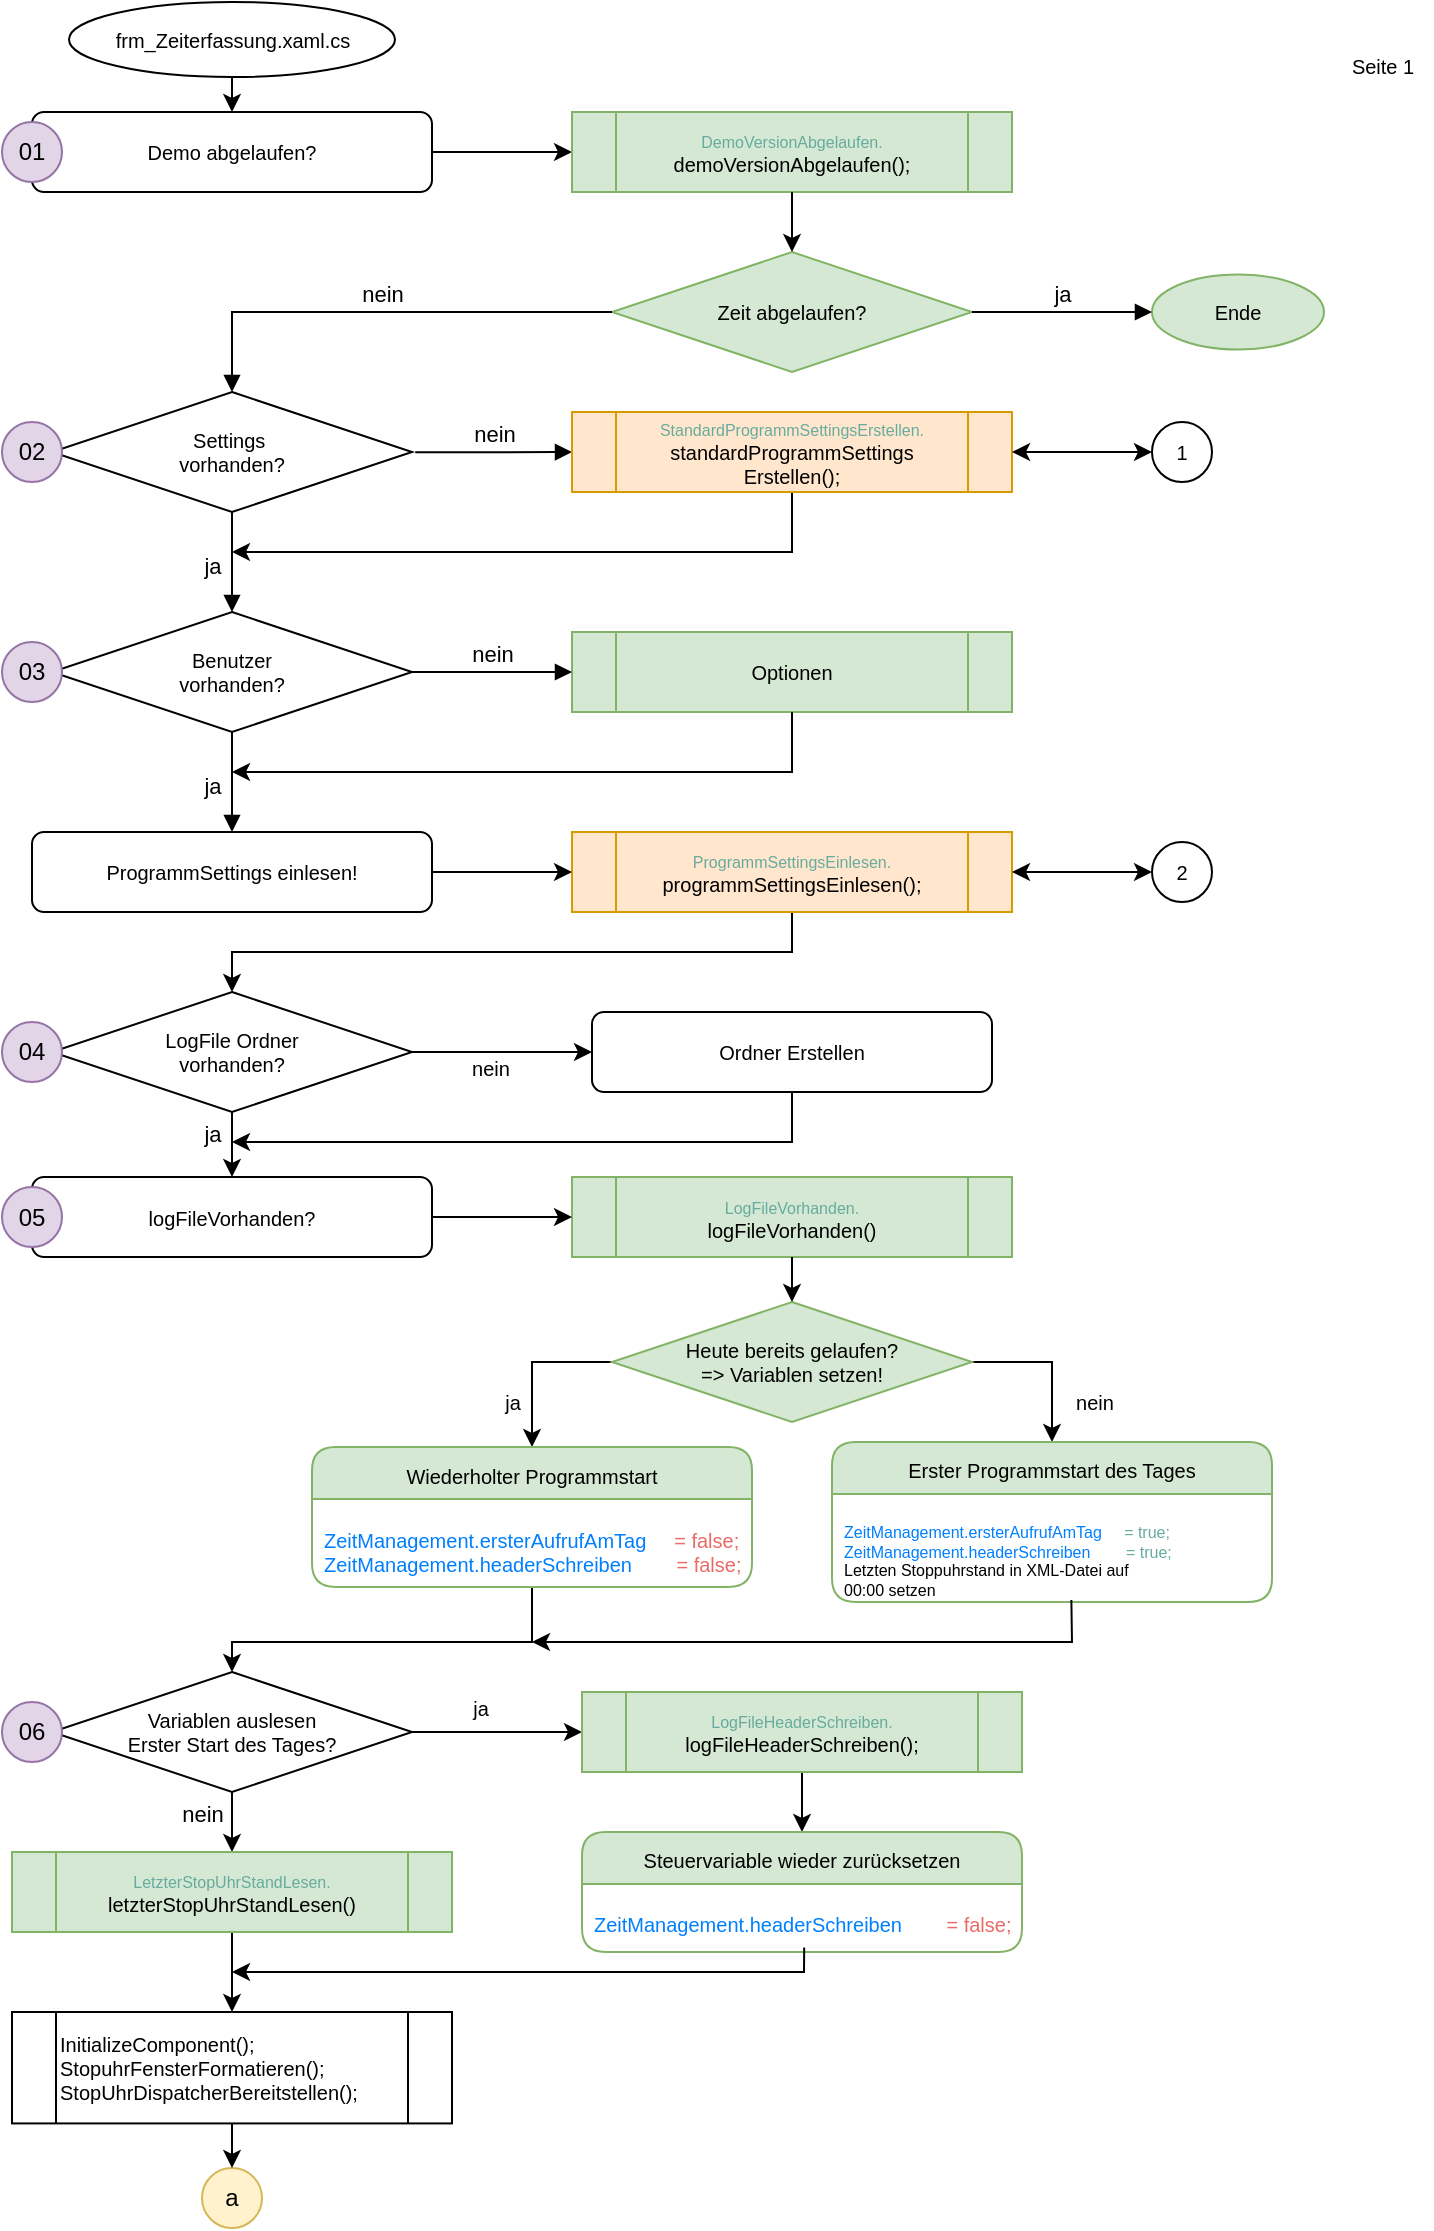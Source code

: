<mxfile version="22.1.2" type="device" pages="12">
  <diagram id="C5RBs43oDa-KdzZeNtuy" name="Zeiterfassung (1)">
    <mxGraphModel dx="1418" dy="940" grid="1" gridSize="5" guides="1" tooltips="1" connect="1" arrows="1" fold="1" page="1" pageScale="1" pageWidth="827" pageHeight="1169" math="0" shadow="0">
      <root>
        <mxCell id="WIyWlLk6GJQsqaUBKTNV-0" />
        <mxCell id="WIyWlLk6GJQsqaUBKTNV-1" parent="WIyWlLk6GJQsqaUBKTNV-0" />
        <mxCell id="cpnDv4UFYAXHgrb1Yb8n-0" value="frm_Zeiterfassung.xaml.cs" style="ellipse;whiteSpace=wrap;html=1;fontSize=10;" parent="WIyWlLk6GJQsqaUBKTNV-1" vertex="1">
          <mxGeometry x="118.5" y="25" width="163" height="37.5" as="geometry" />
        </mxCell>
        <mxCell id="cpnDv4UFYAXHgrb1Yb8n-1" value="Demo abgelaufen?" style="rounded=1;whiteSpace=wrap;html=1;fontSize=10;" parent="WIyWlLk6GJQsqaUBKTNV-1" vertex="1">
          <mxGeometry x="100" y="80" width="200" height="40" as="geometry" />
        </mxCell>
        <mxCell id="cpnDv4UFYAXHgrb1Yb8n-3" value="" style="endArrow=classic;html=1;rounded=0;exitX=1;exitY=0.5;exitDx=0;exitDy=0;" parent="WIyWlLk6GJQsqaUBKTNV-1" source="cpnDv4UFYAXHgrb1Yb8n-1" target="cpnDv4UFYAXHgrb1Yb8n-4" edge="1">
          <mxGeometry width="50" height="50" relative="1" as="geometry">
            <mxPoint x="280" y="235" as="sourcePoint" />
            <mxPoint x="390" y="125" as="targetPoint" />
          </mxGeometry>
        </mxCell>
        <mxCell id="cpnDv4UFYAXHgrb1Yb8n-4" value="&lt;font style=&quot;font-size: 8px;&quot; color=&quot;#67ab9f&quot;&gt;DemoVersionAbgelaufen.&lt;/font&gt;&lt;br&gt;demoVersionAbgelaufen();" style="shape=process;whiteSpace=wrap;html=1;backgroundOutline=1;fontSize=10;fillColor=#d5e8d4;strokeColor=#82b366;" parent="WIyWlLk6GJQsqaUBKTNV-1" vertex="1">
          <mxGeometry x="370" y="80" width="220" height="40" as="geometry" />
        </mxCell>
        <mxCell id="cpnDv4UFYAXHgrb1Yb8n-5" value="Zeit abgelaufen?" style="rhombus;whiteSpace=wrap;html=1;fontSize=10;fillColor=#d5e8d4;strokeColor=#82b366;" parent="WIyWlLk6GJQsqaUBKTNV-1" vertex="1">
          <mxGeometry x="390" y="150" width="180" height="60" as="geometry" />
        </mxCell>
        <mxCell id="cpnDv4UFYAXHgrb1Yb8n-7" value="" style="endArrow=classic;html=1;rounded=0;" parent="WIyWlLk6GJQsqaUBKTNV-1" source="cpnDv4UFYAXHgrb1Yb8n-4" target="cpnDv4UFYAXHgrb1Yb8n-5" edge="1">
          <mxGeometry width="50" height="50" relative="1" as="geometry">
            <mxPoint x="400" y="355" as="sourcePoint" />
            <mxPoint x="390" y="175" as="targetPoint" />
          </mxGeometry>
        </mxCell>
        <mxCell id="cpnDv4UFYAXHgrb1Yb8n-9" value="" style="endArrow=classic;html=1;rounded=0;" parent="WIyWlLk6GJQsqaUBKTNV-1" source="cpnDv4UFYAXHgrb1Yb8n-0" target="cpnDv4UFYAXHgrb1Yb8n-1" edge="1">
          <mxGeometry width="50" height="50" relative="1" as="geometry">
            <mxPoint x="370" y="270" as="sourcePoint" />
            <mxPoint x="420" y="220" as="targetPoint" />
          </mxGeometry>
        </mxCell>
        <mxCell id="cpnDv4UFYAXHgrb1Yb8n-10" value="Ende" style="ellipse;whiteSpace=wrap;html=1;fontSize=10;fillColor=#d5e8d4;strokeColor=#82b366;" parent="WIyWlLk6GJQsqaUBKTNV-1" vertex="1">
          <mxGeometry x="660" y="161.25" width="86" height="37.5" as="geometry" />
        </mxCell>
        <mxCell id="cpnDv4UFYAXHgrb1Yb8n-16" value="ja" style="html=1;verticalAlign=bottom;endArrow=block;curved=0;rounded=0;exitX=1;exitY=0.5;exitDx=0;exitDy=0;entryX=0;entryY=0.5;entryDx=0;entryDy=0;" parent="WIyWlLk6GJQsqaUBKTNV-1" source="cpnDv4UFYAXHgrb1Yb8n-5" target="cpnDv4UFYAXHgrb1Yb8n-10" edge="1">
          <mxGeometry width="80" relative="1" as="geometry">
            <mxPoint x="480" y="210" as="sourcePoint" />
            <mxPoint x="625" y="180" as="targetPoint" />
          </mxGeometry>
        </mxCell>
        <mxCell id="cpnDv4UFYAXHgrb1Yb8n-17" value="&lt;font style=&quot;font-size: 12px;&quot;&gt;01&lt;/font&gt;" style="ellipse;whiteSpace=wrap;html=1;aspect=fixed;fillColor=#e1d5e7;strokeColor=#9673a6;" parent="WIyWlLk6GJQsqaUBKTNV-1" vertex="1">
          <mxGeometry x="85" y="85" width="30" height="30" as="geometry" />
        </mxCell>
        <mxCell id="cpnDv4UFYAXHgrb1Yb8n-20" value="&lt;div&gt;Settings&amp;nbsp;&lt;/div&gt;&lt;div&gt;vorhanden?&lt;/div&gt;" style="rhombus;whiteSpace=wrap;html=1;fontSize=10;" parent="WIyWlLk6GJQsqaUBKTNV-1" vertex="1">
          <mxGeometry x="110" y="220" width="180" height="60" as="geometry" />
        </mxCell>
        <mxCell id="cpnDv4UFYAXHgrb1Yb8n-21" value="nein" style="html=1;verticalAlign=bottom;endArrow=block;curved=0;rounded=0;exitX=0;exitY=0.5;exitDx=0;exitDy=0;" parent="WIyWlLk6GJQsqaUBKTNV-1" source="cpnDv4UFYAXHgrb1Yb8n-5" target="cpnDv4UFYAXHgrb1Yb8n-20" edge="1">
          <mxGeometry width="80" relative="1" as="geometry">
            <mxPoint x="270" y="260" as="sourcePoint" />
            <mxPoint x="340" y="260" as="targetPoint" />
            <Array as="points">
              <mxPoint x="200" y="180" />
            </Array>
          </mxGeometry>
        </mxCell>
        <mxCell id="cpnDv4UFYAXHgrb1Yb8n-23" value="02" style="ellipse;whiteSpace=wrap;html=1;aspect=fixed;fillColor=#e1d5e7;strokeColor=#9673a6;" parent="WIyWlLk6GJQsqaUBKTNV-1" vertex="1">
          <mxGeometry x="85" y="235" width="30" height="30" as="geometry" />
        </mxCell>
        <mxCell id="cpnDv4UFYAXHgrb1Yb8n-27" value="ja" style="html=1;verticalAlign=bottom;endArrow=block;curved=0;rounded=0;exitX=0.5;exitY=1;exitDx=0;exitDy=0;entryX=0.5;entryY=0;entryDx=0;entryDy=0;" parent="WIyWlLk6GJQsqaUBKTNV-1" source="cpnDv4UFYAXHgrb1Yb8n-20" target="wLavgzc6KuIl4rnAL73G-0" edge="1">
          <mxGeometry x="0.429" y="-10" width="80" relative="1" as="geometry">
            <mxPoint x="210" y="300" as="sourcePoint" />
            <mxPoint x="200" y="325" as="targetPoint" />
            <mxPoint as="offset" />
          </mxGeometry>
        </mxCell>
        <mxCell id="cpnDv4UFYAXHgrb1Yb8n-28" value="nein" style="html=1;verticalAlign=bottom;endArrow=block;curved=0;rounded=0;exitX=1.009;exitY=0.503;exitDx=0;exitDy=0;exitPerimeter=0;entryX=0;entryY=0.5;entryDx=0;entryDy=0;" parent="WIyWlLk6GJQsqaUBKTNV-1" source="cpnDv4UFYAXHgrb1Yb8n-20" target="cpnDv4UFYAXHgrb1Yb8n-25" edge="1">
          <mxGeometry width="80" relative="1" as="geometry">
            <mxPoint x="260" y="300" as="sourcePoint" />
            <mxPoint x="300" y="243" as="targetPoint" />
          </mxGeometry>
        </mxCell>
        <mxCell id="wLavgzc6KuIl4rnAL73G-0" value="&lt;div&gt;Benutzer &lt;br&gt;&lt;/div&gt;&lt;div&gt;vorhanden?&lt;/div&gt;" style="rhombus;whiteSpace=wrap;html=1;fontSize=10;" parent="WIyWlLk6GJQsqaUBKTNV-1" vertex="1">
          <mxGeometry x="110" y="330" width="180" height="60" as="geometry" />
        </mxCell>
        <mxCell id="wLavgzc6KuIl4rnAL73G-3" value="Optionen" style="shape=process;whiteSpace=wrap;html=1;backgroundOutline=1;fontSize=10;fillColor=#d5e8d4;strokeColor=#82b366;" parent="WIyWlLk6GJQsqaUBKTNV-1" vertex="1">
          <mxGeometry x="370" y="340" width="220" height="40" as="geometry" />
        </mxCell>
        <mxCell id="wLavgzc6KuIl4rnAL73G-5" value="nein" style="html=1;verticalAlign=bottom;endArrow=block;curved=0;rounded=0;entryX=0;entryY=0.5;entryDx=0;entryDy=0;exitX=1;exitY=0.5;exitDx=0;exitDy=0;" parent="WIyWlLk6GJQsqaUBKTNV-1" source="wLavgzc6KuIl4rnAL73G-0" target="wLavgzc6KuIl4rnAL73G-3" edge="1">
          <mxGeometry width="80" relative="1" as="geometry">
            <mxPoint x="295" y="370" as="sourcePoint" />
            <mxPoint x="300" y="353" as="targetPoint" />
          </mxGeometry>
        </mxCell>
        <mxCell id="wLavgzc6KuIl4rnAL73G-11" value="" style="endArrow=classic;html=1;rounded=0;exitX=0.5;exitY=1;exitDx=0;exitDy=0;" parent="WIyWlLk6GJQsqaUBKTNV-1" source="cpnDv4UFYAXHgrb1Yb8n-25" edge="1">
          <mxGeometry width="50" height="50" relative="1" as="geometry">
            <mxPoint x="430" y="290" as="sourcePoint" />
            <mxPoint x="200" y="300" as="targetPoint" />
            <Array as="points">
              <mxPoint x="480" y="300" />
            </Array>
          </mxGeometry>
        </mxCell>
        <mxCell id="cpnDv4UFYAXHgrb1Yb8n-25" value="&lt;div&gt;&lt;font color=&quot;#67ab9f&quot; style=&quot;font-size: 8px;&quot;&gt;StandardProgrammSettingsErstellen.&lt;/font&gt;&lt;br&gt;&lt;/div&gt;&lt;div&gt;standardProgrammSettings&lt;/div&gt;&lt;div&gt;Erstellen();&lt;br&gt;&lt;/div&gt;" style="shape=process;whiteSpace=wrap;html=1;backgroundOutline=1;fontSize=10;fillColor=#ffe6cc;strokeColor=#d79b00;" parent="WIyWlLk6GJQsqaUBKTNV-1" vertex="1">
          <mxGeometry x="370" y="230" width="220" height="40" as="geometry" />
        </mxCell>
        <mxCell id="a8m_ets0tf-pAVUCbCxN-0" value="ja" style="html=1;verticalAlign=bottom;endArrow=block;curved=0;rounded=0;entryX=0.5;entryY=0;entryDx=0;entryDy=0;exitX=0.5;exitY=1;exitDx=0;exitDy=0;" parent="WIyWlLk6GJQsqaUBKTNV-1" source="wLavgzc6KuIl4rnAL73G-0" target="rVrqEjVdvBQo68NH3jvm-0" edge="1">
          <mxGeometry x="0.429" y="-10" width="80" relative="1" as="geometry">
            <mxPoint x="220" y="380" as="sourcePoint" />
            <mxPoint x="200" y="410" as="targetPoint" />
            <mxPoint as="offset" />
          </mxGeometry>
        </mxCell>
        <mxCell id="p-Zi_NTtvFkoZEoJfRcB-1" value="" style="endArrow=classic;startArrow=classic;html=1;rounded=0;exitX=1;exitY=0.5;exitDx=0;exitDy=0;entryX=0;entryY=0.5;entryDx=0;entryDy=0;" parent="WIyWlLk6GJQsqaUBKTNV-1" source="cpnDv4UFYAXHgrb1Yb8n-25" target="sJSEhAVW5xKKzJMj3djB-1" edge="1">
          <mxGeometry width="50" height="50" relative="1" as="geometry">
            <mxPoint x="590" y="280" as="sourcePoint" />
            <mxPoint x="640" y="240" as="targetPoint" />
          </mxGeometry>
        </mxCell>
        <mxCell id="wlCUueudqTyez0PjDoP6-6" value="" style="edgeStyle=orthogonalEdgeStyle;rounded=0;orthogonalLoop=1;jettySize=auto;html=1;fontFamily=Helvetica;fontSize=10;fontColor=default;exitX=0.5;exitY=1;exitDx=0;exitDy=0;" parent="WIyWlLk6GJQsqaUBKTNV-1" source="wlCUueudqTyez0PjDoP6-0" target="wlCUueudqTyez0PjDoP6-5" edge="1">
          <mxGeometry relative="1" as="geometry">
            <Array as="points">
              <mxPoint x="480" y="500" />
              <mxPoint x="200" y="500" />
            </Array>
            <mxPoint x="480" y="500" as="sourcePoint" />
          </mxGeometry>
        </mxCell>
        <mxCell id="wlCUueudqTyez0PjDoP6-0" value="&lt;font style=&quot;font-size: 8px;&quot; color=&quot;#67ab9f&quot;&gt;ProgrammSettingsEinlesen.&lt;/font&gt;&lt;br&gt;programmSettingsEinlesen();" style="shape=process;whiteSpace=wrap;html=1;backgroundOutline=1;fontSize=10;fillColor=#ffe6cc;strokeColor=#d79b00;" parent="WIyWlLk6GJQsqaUBKTNV-1" vertex="1">
          <mxGeometry x="370" y="440" width="220" height="40" as="geometry" />
        </mxCell>
        <mxCell id="wlCUueudqTyez0PjDoP6-2" value="" style="endArrow=classic;html=1;rounded=0;exitX=0.5;exitY=1;exitDx=0;exitDy=0;" parent="WIyWlLk6GJQsqaUBKTNV-1" source="wLavgzc6KuIl4rnAL73G-3" edge="1">
          <mxGeometry width="50" height="50" relative="1" as="geometry">
            <mxPoint x="380" y="400" as="sourcePoint" />
            <mxPoint x="200" y="410" as="targetPoint" />
            <Array as="points">
              <mxPoint x="480" y="410" />
            </Array>
          </mxGeometry>
        </mxCell>
        <mxCell id="wlCUueudqTyez0PjDoP6-13" value="" style="edgeStyle=orthogonalEdgeStyle;rounded=0;orthogonalLoop=1;jettySize=auto;html=1;fontFamily=Helvetica;fontSize=10;fontColor=default;" parent="WIyWlLk6GJQsqaUBKTNV-1" source="wlCUueudqTyez0PjDoP6-5" target="wlCUueudqTyez0PjDoP6-12" edge="1">
          <mxGeometry relative="1" as="geometry" />
        </mxCell>
        <mxCell id="wlCUueudqTyez0PjDoP6-18" value="nein" style="edgeLabel;html=1;align=center;verticalAlign=middle;resizable=0;points=[];fontSize=10;fontFamily=Helvetica;fontColor=default;" parent="wlCUueudqTyez0PjDoP6-13" vertex="1" connectable="0">
          <mxGeometry x="-0.134" relative="1" as="geometry">
            <mxPoint y="8" as="offset" />
          </mxGeometry>
        </mxCell>
        <mxCell id="rVrqEjVdvBQo68NH3jvm-5" value="" style="edgeStyle=orthogonalEdgeStyle;rounded=0;orthogonalLoop=1;jettySize=auto;html=1;" parent="WIyWlLk6GJQsqaUBKTNV-1" source="wlCUueudqTyez0PjDoP6-5" target="rVrqEjVdvBQo68NH3jvm-4" edge="1">
          <mxGeometry relative="1" as="geometry" />
        </mxCell>
        <mxCell id="rVrqEjVdvBQo68NH3jvm-7" value="ja" style="edgeLabel;html=1;align=center;verticalAlign=middle;resizable=0;points=[];" parent="rVrqEjVdvBQo68NH3jvm-5" vertex="1" connectable="0">
          <mxGeometry x="-0.546" relative="1" as="geometry">
            <mxPoint x="-10" as="offset" />
          </mxGeometry>
        </mxCell>
        <mxCell id="wlCUueudqTyez0PjDoP6-5" value="LogFile Ordner&lt;br&gt;vorhanden?" style="rhombus;whiteSpace=wrap;html=1;fontSize=10;" parent="WIyWlLk6GJQsqaUBKTNV-1" vertex="1">
          <mxGeometry x="110" y="520" width="180" height="60" as="geometry" />
        </mxCell>
        <mxCell id="wlCUueudqTyez0PjDoP6-10" value="04" style="ellipse;whiteSpace=wrap;html=1;aspect=fixed;fillColor=#e1d5e7;strokeColor=#9673a6;direction=south;" parent="WIyWlLk6GJQsqaUBKTNV-1" vertex="1">
          <mxGeometry x="85" y="535" width="30" height="30" as="geometry" />
        </mxCell>
        <mxCell id="wlCUueudqTyez0PjDoP6-12" value="Ordner Erstellen" style="whiteSpace=wrap;html=1;fontSize=10;rounded=1;glass=0;" parent="WIyWlLk6GJQsqaUBKTNV-1" vertex="1">
          <mxGeometry x="380" y="530" width="200" height="40" as="geometry" />
        </mxCell>
        <mxCell id="wlCUueudqTyez0PjDoP6-19" value="" style="endArrow=classic;html=1;rounded=0;exitX=0.5;exitY=1;exitDx=0;exitDy=0;" parent="WIyWlLk6GJQsqaUBKTNV-1" source="wlCUueudqTyez0PjDoP6-12" edge="1">
          <mxGeometry width="50" height="50" relative="1" as="geometry">
            <mxPoint x="460" y="607.5" as="sourcePoint" />
            <mxPoint x="200" y="595" as="targetPoint" />
            <Array as="points">
              <mxPoint x="480" y="595" />
            </Array>
          </mxGeometry>
        </mxCell>
        <mxCell id="wlCUueudqTyez0PjDoP6-20" value="&lt;font color=&quot;#67ab9f&quot; style=&quot;font-size: 8px;&quot;&gt;LogFileVorhanden.&lt;/font&gt;&lt;br&gt;logFileVorhanden()" style="shape=process;whiteSpace=wrap;html=1;backgroundOutline=1;fontSize=10;fillColor=#d5e8d4;strokeColor=#82b366;" parent="WIyWlLk6GJQsqaUBKTNV-1" vertex="1">
          <mxGeometry x="370" y="612.5" width="220" height="40" as="geometry" />
        </mxCell>
        <mxCell id="N6Tp0VeJ3bMGAzrVYooT-3" value="" style="endArrow=classic;startArrow=classic;html=1;rounded=0;entryX=0;entryY=0.5;entryDx=0;entryDy=0;exitX=1;exitY=0.5;exitDx=0;exitDy=0;" parent="WIyWlLk6GJQsqaUBKTNV-1" source="wlCUueudqTyez0PjDoP6-0" target="BDSHU0pgt0Qj6bi8bz-d-0" edge="1">
          <mxGeometry width="50" height="50" relative="1" as="geometry">
            <mxPoint x="380" y="460" as="sourcePoint" />
            <mxPoint x="542.62" y="472.17" as="targetPoint" />
          </mxGeometry>
        </mxCell>
        <mxCell id="xLuT2KlQ4dzGCbX5daml-12" value="" style="edgeStyle=orthogonalEdgeStyle;rounded=0;orthogonalLoop=1;jettySize=auto;html=1;fontFamily=Helvetica;fontSize=10;fontColor=default;entryX=0.5;entryY=0;entryDx=0;entryDy=0;exitX=1;exitY=0.5;exitDx=0;exitDy=0;" parent="WIyWlLk6GJQsqaUBKTNV-1" source="xLuT2KlQ4dzGCbX5daml-0" target="xLuT2KlQ4dzGCbX5daml-8" edge="1">
          <mxGeometry relative="1" as="geometry">
            <mxPoint x="375" y="727.5" as="targetPoint" />
          </mxGeometry>
        </mxCell>
        <mxCell id="xLuT2KlQ4dzGCbX5daml-14" value="nein" style="edgeLabel;html=1;align=center;verticalAlign=middle;resizable=0;points=[];fontSize=10;fontFamily=Helvetica;fontColor=default;" parent="xLuT2KlQ4dzGCbX5daml-12" vertex="1" connectable="0">
          <mxGeometry x="-0.116" y="1" relative="1" as="geometry">
            <mxPoint x="25" y="21" as="offset" />
          </mxGeometry>
        </mxCell>
        <mxCell id="xLuT2KlQ4dzGCbX5daml-19" value="" style="edgeStyle=orthogonalEdgeStyle;rounded=0;orthogonalLoop=1;jettySize=auto;html=1;fontFamily=Helvetica;fontSize=10;fontColor=default;entryX=0.5;entryY=0;entryDx=0;entryDy=0;exitX=0;exitY=0.5;exitDx=0;exitDy=0;" parent="WIyWlLk6GJQsqaUBKTNV-1" source="xLuT2KlQ4dzGCbX5daml-0" target="xLuT2KlQ4dzGCbX5daml-15" edge="1">
          <mxGeometry relative="1" as="geometry" />
        </mxCell>
        <mxCell id="xLuT2KlQ4dzGCbX5daml-20" value="ja" style="edgeLabel;html=1;align=center;verticalAlign=middle;resizable=0;points=[];fontSize=10;fontFamily=Helvetica;fontColor=default;" parent="xLuT2KlQ4dzGCbX5daml-19" vertex="1" connectable="0">
          <mxGeometry x="-0.436" relative="1" as="geometry">
            <mxPoint x="-27" y="20" as="offset" />
          </mxGeometry>
        </mxCell>
        <mxCell id="xLuT2KlQ4dzGCbX5daml-0" value="Heute bereits gelaufen?&lt;br&gt;=&amp;gt; Variablen setzen!" style="rhombus;whiteSpace=wrap;html=1;fontSize=10;fillColor=#d5e8d4;strokeColor=#82b366;" parent="WIyWlLk6GJQsqaUBKTNV-1" vertex="1">
          <mxGeometry x="390" y="675" width="180" height="60" as="geometry" />
        </mxCell>
        <mxCell id="xLuT2KlQ4dzGCbX5daml-8" value="&lt;span style=&quot;font-size: 10px; font-weight: 400;&quot;&gt;Erster Programmstart des Tages&lt;/span&gt;" style="swimlane;fontStyle=1;align=center;verticalAlign=top;childLayout=stackLayout;horizontal=1;startSize=26;horizontalStack=0;resizeParent=1;resizeParentMax=0;resizeLast=0;collapsible=1;marginBottom=0;whiteSpace=wrap;html=1;fillColor=#d5e8d4;strokeColor=#82b366;rounded=1;" parent="WIyWlLk6GJQsqaUBKTNV-1" vertex="1">
          <mxGeometry x="500" y="745" width="220" height="80" as="geometry">
            <mxRectangle x="80" y="110" width="90" height="30" as="alternateBounds" />
          </mxGeometry>
        </mxCell>
        <mxCell id="xLuT2KlQ4dzGCbX5daml-9" value="" style="line;strokeWidth=1;fillColor=#d5e8d4;align=left;verticalAlign=middle;spacingTop=-1;spacingLeft=3;spacingRight=3;rotatable=0;labelPosition=right;points=[];portConstraint=eastwest;strokeColor=none;" parent="xLuT2KlQ4dzGCbX5daml-8" vertex="1">
          <mxGeometry y="26" width="220" height="8" as="geometry" />
        </mxCell>
        <mxCell id="xLuT2KlQ4dzGCbX5daml-10" value="&lt;div style=&quot;font-size: 8px;&quot;&gt;&lt;div&gt;&lt;font color=&quot;#007fff&quot;&gt;ZeitManagement.ersterAufrufAmTag&amp;nbsp; &amp;nbsp; &amp;nbsp;&lt;/font&gt;&lt;font color=&quot;#67ab9f&quot;&gt;= true;&lt;/font&gt;&lt;/div&gt;&lt;div&gt;&lt;font color=&quot;#007fff&quot;&gt;ZeitManagement.headerSchreiben&amp;nbsp; &amp;nbsp; &amp;nbsp; &amp;nbsp; &lt;/font&gt;&lt;font color=&quot;#67ab9f&quot;&gt;= true;&lt;/font&gt;&lt;/div&gt;&lt;div&gt;Letzten Stoppuhrstand in XML-Datei auf&lt;/div&gt;&lt;div&gt;00:00 setzen&lt;/div&gt;&lt;/div&gt;" style="text;strokeColor=none;fillColor=none;align=left;verticalAlign=top;spacingLeft=4;spacingRight=4;overflow=hidden;rotatable=0;points=[[0,0.5],[1,0.5]];portConstraint=eastwest;whiteSpace=wrap;html=1;" parent="xLuT2KlQ4dzGCbX5daml-8" vertex="1">
          <mxGeometry y="34" width="220" height="46" as="geometry" />
        </mxCell>
        <mxCell id="BDSHU0pgt0Qj6bi8bz-d-2" value="" style="edgeStyle=orthogonalEdgeStyle;rounded=0;orthogonalLoop=1;jettySize=auto;html=1;" parent="WIyWlLk6GJQsqaUBKTNV-1" source="xLuT2KlQ4dzGCbX5daml-15" target="aR6NSkslvlsVe0XvZoMK-0" edge="1">
          <mxGeometry relative="1" as="geometry">
            <Array as="points">
              <mxPoint x="350" y="845" />
              <mxPoint x="200" y="845" />
            </Array>
          </mxGeometry>
        </mxCell>
        <mxCell id="xLuT2KlQ4dzGCbX5daml-15" value="&lt;span style=&quot;font-size: 10px; font-weight: normal;&quot;&gt;Wiederholter Programmstart&lt;/span&gt;" style="swimlane;fontStyle=1;align=center;verticalAlign=top;childLayout=stackLayout;horizontal=1;startSize=26;horizontalStack=0;resizeParent=1;resizeParentMax=0;resizeLast=0;collapsible=1;marginBottom=0;whiteSpace=wrap;html=1;fillColor=#d5e8d4;strokeColor=#82b366;rounded=1;" parent="WIyWlLk6GJQsqaUBKTNV-1" vertex="1">
          <mxGeometry x="240" y="747.5" width="220" height="70" as="geometry">
            <mxRectangle x="80" y="110" width="90" height="30" as="alternateBounds" />
          </mxGeometry>
        </mxCell>
        <mxCell id="xLuT2KlQ4dzGCbX5daml-16" value="" style="line;strokeWidth=1;fillColor=#d5e8d4;align=left;verticalAlign=middle;spacingTop=-1;spacingLeft=3;spacingRight=3;rotatable=0;labelPosition=right;points=[];portConstraint=eastwest;strokeColor=none;" parent="xLuT2KlQ4dzGCbX5daml-15" vertex="1">
          <mxGeometry y="26" width="220" height="8" as="geometry" />
        </mxCell>
        <mxCell id="xLuT2KlQ4dzGCbX5daml-17" value="&lt;div style=&quot;font-size: 10px;&quot;&gt;&lt;div&gt;&lt;font color=&quot;#007fff&quot;&gt;ZeitManagement.ersterAufrufAmTag&amp;nbsp; &amp;nbsp; &amp;nbsp;&lt;/font&gt;&lt;font color=&quot;#ea6b66&quot;&gt;= false;&lt;/font&gt;&lt;/div&gt;&lt;div&gt;&lt;font color=&quot;#007fff&quot;&gt;ZeitManagement.headerSchreiben&amp;nbsp; &amp;nbsp; &amp;nbsp; &amp;nbsp; &lt;/font&gt;&lt;font color=&quot;#ea6b66&quot;&gt;= false;&lt;/font&gt;&lt;/div&gt;&lt;/div&gt;" style="text;strokeColor=none;fillColor=none;align=left;verticalAlign=top;spacingLeft=4;spacingRight=4;overflow=hidden;rotatable=0;points=[[0,0.5],[1,0.5]];portConstraint=eastwest;whiteSpace=wrap;html=1;" parent="xLuT2KlQ4dzGCbX5daml-15" vertex="1">
          <mxGeometry y="34" width="220" height="36" as="geometry" />
        </mxCell>
        <mxCell id="xLuT2KlQ4dzGCbX5daml-28" value="" style="endArrow=classic;html=1;rounded=0;exitX=0.544;exitY=0.978;exitDx=0;exitDy=0;exitPerimeter=0;" parent="WIyWlLk6GJQsqaUBKTNV-1" source="xLuT2KlQ4dzGCbX5daml-10" edge="1">
          <mxGeometry width="50" height="50" relative="1" as="geometry">
            <mxPoint x="605" y="845" as="sourcePoint" />
            <mxPoint x="350" y="845" as="targetPoint" />
            <Array as="points">
              <mxPoint x="620" y="845" />
            </Array>
          </mxGeometry>
        </mxCell>
        <mxCell id="aR6NSkslvlsVe0XvZoMK-3" value="" style="edgeStyle=orthogonalEdgeStyle;rounded=0;orthogonalLoop=1;jettySize=auto;html=1;fontFamily=Helvetica;fontSize=10;fontColor=default;" parent="WIyWlLk6GJQsqaUBKTNV-1" source="aR6NSkslvlsVe0XvZoMK-0" target="aR6NSkslvlsVe0XvZoMK-2" edge="1">
          <mxGeometry relative="1" as="geometry" />
        </mxCell>
        <mxCell id="aR6NSkslvlsVe0XvZoMK-4" value="ja" style="edgeLabel;html=1;align=center;verticalAlign=middle;resizable=0;points=[];fontSize=10;fontFamily=Helvetica;fontColor=default;" parent="aR6NSkslvlsVe0XvZoMK-3" vertex="1" connectable="0">
          <mxGeometry x="-0.212" y="1" relative="1" as="geometry">
            <mxPoint y="-11" as="offset" />
          </mxGeometry>
        </mxCell>
        <mxCell id="hy-xN5R8n5053sj7WFLz-13" value="" style="edgeStyle=orthogonalEdgeStyle;rounded=0;orthogonalLoop=1;jettySize=auto;html=1;fontFamily=Helvetica;fontSize=10;fontColor=default;" parent="WIyWlLk6GJQsqaUBKTNV-1" source="aR6NSkslvlsVe0XvZoMK-0" target="hy-xN5R8n5053sj7WFLz-12" edge="1">
          <mxGeometry relative="1" as="geometry" />
        </mxCell>
        <mxCell id="BDSHU0pgt0Qj6bi8bz-d-3" value="nein" style="edgeLabel;html=1;align=center;verticalAlign=middle;resizable=0;points=[];" parent="hy-xN5R8n5053sj7WFLz-13" vertex="1" connectable="0">
          <mxGeometry x="0.212" y="-2" relative="1" as="geometry">
            <mxPoint x="-13" as="offset" />
          </mxGeometry>
        </mxCell>
        <mxCell id="aR6NSkslvlsVe0XvZoMK-0" value="Variablen auslesen&lt;br&gt;Erster Start des Tages?" style="rhombus;whiteSpace=wrap;html=1;fontSize=10;" parent="WIyWlLk6GJQsqaUBKTNV-1" vertex="1">
          <mxGeometry x="110" y="860" width="180" height="60" as="geometry" />
        </mxCell>
        <mxCell id="hy-xN5R8n5053sj7WFLz-3" value="" style="edgeStyle=orthogonalEdgeStyle;rounded=0;orthogonalLoop=1;jettySize=auto;html=1;fontFamily=Helvetica;fontSize=10;fontColor=default;entryX=0.5;entryY=0;entryDx=0;entryDy=0;" parent="WIyWlLk6GJQsqaUBKTNV-1" source="aR6NSkslvlsVe0XvZoMK-2" target="hy-xN5R8n5053sj7WFLz-0" edge="1">
          <mxGeometry relative="1" as="geometry" />
        </mxCell>
        <mxCell id="aR6NSkslvlsVe0XvZoMK-2" value="&lt;font style=&quot;font-size: 8px;&quot; color=&quot;#67ab9f&quot;&gt;LogFileHeaderSchreiben.&lt;/font&gt;&lt;br&gt;logFileHeaderSchreiben();" style="shape=process;whiteSpace=wrap;html=1;backgroundOutline=1;fontSize=10;fillColor=#d5e8d4;strokeColor=#82b366;" parent="WIyWlLk6GJQsqaUBKTNV-1" vertex="1">
          <mxGeometry x="375" y="870" width="220" height="40" as="geometry" />
        </mxCell>
        <mxCell id="hy-xN5R8n5053sj7WFLz-0" value="&lt;span style=&quot;font-size: 10px; font-weight: 400;&quot;&gt;Steuervariable wieder zurücksetzen&lt;/span&gt;" style="swimlane;fontStyle=1;align=center;verticalAlign=top;childLayout=stackLayout;horizontal=1;startSize=26;horizontalStack=0;resizeParent=1;resizeParentMax=0;resizeLast=0;collapsible=1;marginBottom=0;whiteSpace=wrap;html=1;fillColor=#d5e8d4;strokeColor=#82b366;rounded=1;" parent="WIyWlLk6GJQsqaUBKTNV-1" vertex="1">
          <mxGeometry x="375" y="940" width="220" height="60" as="geometry">
            <mxRectangle x="276" y="960" width="90" height="30" as="alternateBounds" />
          </mxGeometry>
        </mxCell>
        <mxCell id="hy-xN5R8n5053sj7WFLz-1" value="" style="line;strokeWidth=1;fillColor=#d5e8d4;align=left;verticalAlign=middle;spacingTop=-1;spacingLeft=3;spacingRight=3;rotatable=0;labelPosition=right;points=[];portConstraint=eastwest;strokeColor=none;" parent="hy-xN5R8n5053sj7WFLz-0" vertex="1">
          <mxGeometry y="26" width="220" height="8" as="geometry" />
        </mxCell>
        <mxCell id="hy-xN5R8n5053sj7WFLz-2" value="&lt;div style=&quot;&quot;&gt;&lt;div style=&quot;font-size: 10px;&quot;&gt;&lt;span style=&quot;background-color: initial;&quot;&gt;&lt;font color=&quot;#007fff&quot; style=&quot;font-size: 10px;&quot;&gt;ZeitManagement.headerSchreiben&amp;nbsp; &amp;nbsp; &amp;nbsp; &amp;nbsp; &lt;/font&gt;&lt;font color=&quot;#ea6b66&quot;&gt;&lt;font style=&quot;font-size: 10px;&quot;&gt;= &lt;/font&gt;&lt;font style=&quot;font-size: 10px;&quot;&gt;false&lt;/font&gt;&lt;font style=&quot;font-size: 10px;&quot;&gt;;&lt;/font&gt;&lt;/font&gt;&lt;/span&gt;&lt;br&gt;&lt;/div&gt;&lt;/div&gt;" style="text;strokeColor=none;fillColor=none;align=left;verticalAlign=top;spacingLeft=4;spacingRight=4;overflow=hidden;rotatable=0;points=[[0,0.5],[1,0.5]];portConstraint=eastwest;whiteSpace=wrap;html=1;" parent="hy-xN5R8n5053sj7WFLz-0" vertex="1">
          <mxGeometry y="34" width="220" height="26" as="geometry" />
        </mxCell>
        <mxCell id="hy-xN5R8n5053sj7WFLz-19" value="" style="edgeStyle=orthogonalEdgeStyle;rounded=0;orthogonalLoop=1;jettySize=auto;html=1;fontFamily=Helvetica;fontSize=10;fontColor=default;" parent="WIyWlLk6GJQsqaUBKTNV-1" source="hy-xN5R8n5053sj7WFLz-12" target="hy-xN5R8n5053sj7WFLz-24" edge="1">
          <mxGeometry relative="1" as="geometry">
            <mxPoint x="200" y="1000" as="targetPoint" />
          </mxGeometry>
        </mxCell>
        <mxCell id="hy-xN5R8n5053sj7WFLz-12" value="&lt;font style=&quot;font-size: 8px;&quot; color=&quot;#67ab9f&quot;&gt;LetzterStopUhrStandLesen.&lt;/font&gt;&lt;br&gt;letzterStopUhrStandLesen()" style="shape=process;whiteSpace=wrap;html=1;backgroundOutline=1;fontSize=10;fillColor=#d5e8d4;strokeColor=#82b366;" parent="WIyWlLk6GJQsqaUBKTNV-1" vertex="1">
          <mxGeometry x="90" y="950" width="220" height="40" as="geometry" />
        </mxCell>
        <mxCell id="hy-xN5R8n5053sj7WFLz-20" value="" style="endArrow=classic;html=1;rounded=0;exitX=0.505;exitY=0.915;exitDx=0;exitDy=0;exitPerimeter=0;" parent="WIyWlLk6GJQsqaUBKTNV-1" source="hy-xN5R8n5053sj7WFLz-2" edge="1">
          <mxGeometry width="50" height="50" relative="1" as="geometry">
            <mxPoint x="495" y="1040" as="sourcePoint" />
            <mxPoint x="200" y="1010" as="targetPoint" />
            <Array as="points">
              <mxPoint x="486" y="1010" />
            </Array>
          </mxGeometry>
        </mxCell>
        <mxCell id="hy-xN5R8n5053sj7WFLz-21" value="06" style="ellipse;whiteSpace=wrap;html=1;aspect=fixed;fillColor=#e1d5e7;strokeColor=#9673a6;direction=west;" parent="WIyWlLk6GJQsqaUBKTNV-1" vertex="1">
          <mxGeometry x="85" y="875" width="30" height="30" as="geometry" />
        </mxCell>
        <mxCell id="hy-xN5R8n5053sj7WFLz-23" value="Seite 1" style="text;html=1;align=center;verticalAlign=middle;resizable=0;points=[];autosize=1;strokeColor=none;fillColor=none;fontSize=10;fontFamily=Helvetica;fontColor=default;" parent="WIyWlLk6GJQsqaUBKTNV-1" vertex="1">
          <mxGeometry x="750" y="42" width="50" height="30" as="geometry" />
        </mxCell>
        <mxCell id="hy-xN5R8n5053sj7WFLz-24" value="&lt;div&gt;InitializeComponent();&lt;/div&gt;&lt;div&gt;&lt;span style=&quot;background-color: initial;&quot;&gt;StopuhrFensterFormatieren();&lt;/span&gt;&lt;/div&gt;&lt;div&gt;&lt;span style=&quot;background-color: initial;&quot;&gt;StopUhrDispatcherBereitstellen();&lt;/span&gt;&lt;/div&gt;" style="shape=process;whiteSpace=wrap;html=1;backgroundOutline=1;fontSize=10;align=left;" parent="WIyWlLk6GJQsqaUBKTNV-1" vertex="1">
          <mxGeometry x="90" y="1030" width="220" height="55.71" as="geometry" />
        </mxCell>
        <mxCell id="sJSEhAVW5xKKzJMj3djB-1" value="&lt;font style=&quot;font-size: 10px;&quot;&gt;1&lt;/font&gt;" style="ellipse;whiteSpace=wrap;html=1;aspect=fixed;" parent="WIyWlLk6GJQsqaUBKTNV-1" vertex="1">
          <mxGeometry x="660" y="235" width="30" height="30" as="geometry" />
        </mxCell>
        <mxCell id="BDSHU0pgt0Qj6bi8bz-d-0" value="&lt;font style=&quot;font-size: 10px;&quot;&gt;2&lt;/font&gt;" style="ellipse;whiteSpace=wrap;html=1;aspect=fixed;" parent="WIyWlLk6GJQsqaUBKTNV-1" vertex="1">
          <mxGeometry x="660" y="445" width="30" height="30" as="geometry" />
        </mxCell>
        <mxCell id="MjDKoMywYWWBqoENMY2P-3" value="a" style="ellipse;whiteSpace=wrap;html=1;aspect=fixed;fillColor=#fff2cc;strokeColor=#d6b656;direction=west;" parent="WIyWlLk6GJQsqaUBKTNV-1" vertex="1">
          <mxGeometry x="185" y="1108" width="30" height="30" as="geometry" />
        </mxCell>
        <mxCell id="2lclO--T3mRpCj5iWLmr-0" value="" style="endArrow=classic;html=1;rounded=0;exitX=0.5;exitY=1;exitDx=0;exitDy=0;entryX=0.5;entryY=1;entryDx=0;entryDy=0;" parent="WIyWlLk6GJQsqaUBKTNV-1" source="hy-xN5R8n5053sj7WFLz-24" target="MjDKoMywYWWBqoENMY2P-3" edge="1">
          <mxGeometry width="50" height="50" relative="1" as="geometry">
            <mxPoint x="180" y="1128" as="sourcePoint" />
            <mxPoint x="245" y="1133" as="targetPoint" />
          </mxGeometry>
        </mxCell>
        <mxCell id="Sd5APNglmLK0Wxk91gPN-1" value="03" style="ellipse;whiteSpace=wrap;html=1;aspect=fixed;fillColor=#e1d5e7;strokeColor=#9673a6;" parent="WIyWlLk6GJQsqaUBKTNV-1" vertex="1">
          <mxGeometry x="85" y="345" width="30" height="30" as="geometry" />
        </mxCell>
        <mxCell id="rVrqEjVdvBQo68NH3jvm-2" value="" style="edgeStyle=orthogonalEdgeStyle;rounded=0;orthogonalLoop=1;jettySize=auto;html=1;" parent="WIyWlLk6GJQsqaUBKTNV-1" source="rVrqEjVdvBQo68NH3jvm-0" target="wlCUueudqTyez0PjDoP6-0" edge="1">
          <mxGeometry relative="1" as="geometry" />
        </mxCell>
        <mxCell id="rVrqEjVdvBQo68NH3jvm-0" value="ProgrammSettings einlesen!" style="whiteSpace=wrap;html=1;fontSize=10;rounded=1;glass=0;" parent="WIyWlLk6GJQsqaUBKTNV-1" vertex="1">
          <mxGeometry x="100" y="440" width="200" height="40" as="geometry" />
        </mxCell>
        <mxCell id="rVrqEjVdvBQo68NH3jvm-8" value="" style="edgeStyle=orthogonalEdgeStyle;rounded=0;orthogonalLoop=1;jettySize=auto;html=1;" parent="WIyWlLk6GJQsqaUBKTNV-1" source="rVrqEjVdvBQo68NH3jvm-4" target="wlCUueudqTyez0PjDoP6-20" edge="1">
          <mxGeometry relative="1" as="geometry" />
        </mxCell>
        <mxCell id="rVrqEjVdvBQo68NH3jvm-4" value="logFileVorhanden?" style="whiteSpace=wrap;html=1;fontSize=10;rounded=1;glass=0;" parent="WIyWlLk6GJQsqaUBKTNV-1" vertex="1">
          <mxGeometry x="100" y="612.5" width="200" height="40" as="geometry" />
        </mxCell>
        <mxCell id="wlCUueudqTyez0PjDoP6-22" value="05" style="ellipse;whiteSpace=wrap;html=1;aspect=fixed;fillColor=#e1d5e7;strokeColor=#9673a6;" parent="WIyWlLk6GJQsqaUBKTNV-1" vertex="1">
          <mxGeometry x="85" y="617.5" width="30" height="30" as="geometry" />
        </mxCell>
        <mxCell id="rVrqEjVdvBQo68NH3jvm-9" value="" style="endArrow=classic;html=1;rounded=0;exitX=0.5;exitY=1;exitDx=0;exitDy=0;entryX=0.5;entryY=0;entryDx=0;entryDy=0;" parent="WIyWlLk6GJQsqaUBKTNV-1" source="wlCUueudqTyez0PjDoP6-20" target="xLuT2KlQ4dzGCbX5daml-0" edge="1">
          <mxGeometry width="50" height="50" relative="1" as="geometry">
            <mxPoint x="355" y="655" as="sourcePoint" />
            <mxPoint x="405" y="605" as="targetPoint" />
            <Array as="points">
              <mxPoint x="480" y="665" />
            </Array>
          </mxGeometry>
        </mxCell>
      </root>
    </mxGraphModel>
  </diagram>
  <diagram id="rcoEDc8bE19xnqRWU94U" name="Variablen 1">
    <mxGraphModel dx="864" dy="554" grid="1" gridSize="10" guides="1" tooltips="1" connect="1" arrows="1" fold="1" page="1" pageScale="1" pageWidth="827" pageHeight="1169" math="0" shadow="0">
      <root>
        <mxCell id="0" />
        <mxCell id="1" parent="0" />
        <mxCell id="tX4kLhK4ODCrB11CZLjK-1" value="&lt;font style=&quot;font-size: 10px;&quot;&gt;Standardwerte für ProgrammSettings.xml&lt;/font&gt;" style="swimlane;fontStyle=1;align=center;verticalAlign=top;childLayout=stackLayout;horizontal=1;startSize=26;horizontalStack=0;resizeParent=1;resizeParentMax=0;resizeLast=0;collapsible=1;marginBottom=0;whiteSpace=wrap;html=1;fillColor=#ffe6cc;strokeColor=#d79b00;" parent="1" vertex="1">
          <mxGeometry x="150" y="50" width="450" height="200" as="geometry">
            <mxRectangle x="80" y="110" width="90" height="30" as="alternateBounds" />
          </mxGeometry>
        </mxCell>
        <mxCell id="tX4kLhK4ODCrB11CZLjK-2" value="" style="line;strokeWidth=1;fillColor=none;align=left;verticalAlign=middle;spacingTop=-1;spacingLeft=3;spacingRight=3;rotatable=0;labelPosition=right;points=[];portConstraint=eastwest;strokeColor=none;" parent="tX4kLhK4ODCrB11CZLjK-1" vertex="1">
          <mxGeometry y="26" width="450" height="8" as="geometry" />
        </mxCell>
        <mxCell id="tX4kLhK4ODCrB11CZLjK-3" value="&lt;div style=&quot;font-size: 10px;&quot;&gt;&lt;font color=&quot;#ff8000&quot; style=&quot;font-size: 10px;&quot;&gt;XElement (&quot;Firma&quot;, &lt;span style=&quot;white-space: pre;&quot;&gt;&#x9;&lt;/span&gt;&lt;span style=&quot;white-space: pre;&quot;&gt;&#x9;&lt;/span&gt;&lt;span style=&quot;white-space: pre;&quot;&gt;&#x9;&lt;/span&gt;&quot;&quot;)&lt;/font&gt;&lt;/div&gt;&lt;div style=&quot;font-size: 10px;&quot;&gt;&lt;font color=&quot;#ff8000&quot; style=&quot;font-size: 10px;&quot;&gt;XElement (&quot;Name&quot;, &lt;span style=&quot;white-space: pre;&quot;&gt;&#x9;&lt;/span&gt;&lt;span style=&quot;white-space: pre;&quot;&gt;&#x9;&lt;/span&gt;&lt;span style=&quot;white-space: pre;&quot;&gt;&#x9;&lt;/span&gt;&quot;&quot;)&lt;br&gt;&lt;/font&gt;&lt;/div&gt;&lt;div style=&quot;font-size: 10px;&quot;&gt;&lt;font color=&quot;#ff8000&quot; style=&quot;font-size: 10px;&quot;&gt;XElement (&quot;KorrekturAZAnfang&quot;, &lt;span style=&quot;white-space: pre;&quot;&gt;&#x9;&lt;/span&gt;&quot;0&quot;)&lt;/font&gt;&lt;/div&gt;&lt;div style=&quot;font-size: 10px;&quot;&gt;&lt;font color=&quot;#ff8000&quot; style=&quot;font-size: 10px;&quot;&gt;XElement(&quot;Transparenz&quot;, &lt;span style=&quot;white-space: pre;&quot;&gt;&#x9;&lt;/span&gt;&lt;span style=&quot;white-space: pre;&quot;&gt;&#x9;&lt;/span&gt;&quot;80&quot;)&lt;/font&gt;&lt;/div&gt;&lt;div style=&quot;font-size: 10px;&quot;&gt;&lt;font color=&quot;#ff8000&quot; style=&quot;font-size: 10px;&quot;&gt;XElement(&quot;Vordergrund&quot;, &lt;span style=&quot;white-space: pre;&quot;&gt;&#x9;&lt;/span&gt;&lt;span style=&quot;white-space: pre;&quot;&gt;&#x9;&lt;/span&gt;&quot;true&quot;)&lt;/font&gt;&lt;/div&gt;&lt;div style=&quot;font-size: 10px;&quot;&gt;&lt;font color=&quot;#ff8000&quot; style=&quot;font-size: 10px;&quot;&gt;XElement(&quot;Autostart&quot;,&lt;span style=&quot;white-space: pre;&quot;&gt;&#x9;&lt;/span&gt;&lt;span style=&quot;white-space: pre;&quot;&gt;&#x9;&lt;/span&gt;&lt;span style=&quot;white-space: pre;&quot;&gt;&#x9;&lt;/span&gt;&quot;true&quot;)&lt;/font&gt;&lt;/div&gt;&lt;div style=&quot;font-size: 10px;&quot;&gt;&lt;font color=&quot;#ff8000&quot; style=&quot;font-size: 10px;&quot;&gt;&lt;br&gt;&lt;/font&gt;&lt;/div&gt;&lt;div style=&quot;font-size: 10px;&quot;&gt;&lt;font color=&quot;#ff8000&quot; style=&quot;font-size: 10px;&quot;&gt;XElement(&quot;Alter Name&quot;,&lt;span style=&quot;white-space: pre;&quot;&gt;&#x9;&lt;/span&gt;&lt;span style=&quot;white-space: pre;&quot;&gt;&#x9;&lt;/span&gt;&lt;span style=&quot;white-space: pre;&quot;&gt;&#x9;&lt;/span&gt;&quot;&quot;)&lt;/font&gt;&lt;/div&gt;&lt;div style=&quot;font-size: 10px;&quot;&gt;&lt;font color=&quot;#ff8000&quot; style=&quot;font-size: 10px;&quot;&gt;XElement(&quot;LetzterStoppuhrstand&lt;span style=&quot;white-space: pre;&quot;&gt;&#x9;&lt;/span&gt;&quot;00:00&quot;)&lt;/font&gt;&lt;/div&gt;&lt;div style=&quot;font-size: 10px;&quot;&gt;&lt;font color=&quot;#ff8000&quot; style=&quot;font-size: 10px;&quot;&gt;&lt;br&gt;&lt;/font&gt;&lt;/div&gt;&lt;div style=&quot;font-size: 10px;&quot;&gt;&lt;font color=&quot;#ff8000&quot; style=&quot;font-size: 10px;&quot;&gt;XElement(&quot;PositionTop&quot;,&lt;span style=&quot;white-space: pre;&quot;&gt;&#x9;&lt;/span&gt;&lt;span style=&quot;white-space: pre;&quot;&gt;&#x9;&lt;span style=&quot;white-space: pre;&quot;&gt;&#x9;&lt;/span&gt;&lt;/span&gt;&quot;0&quot;)&lt;/font&gt;&lt;/div&gt;&lt;div style=&quot;font-size: 10px;&quot;&gt;&lt;font color=&quot;#ff8000&quot; style=&quot;font-size: 10px;&quot;&gt;XElement(&quot;PositionTop&quot;;&lt;span style=&quot;white-space: pre;&quot;&gt;&#x9;&lt;/span&gt;&lt;span style=&quot;white-space: pre;&quot;&gt;&#x9;&lt;span style=&quot;white-space: pre;&quot;&gt;&#x9;&lt;/span&gt;&lt;/span&gt;&quot;0&quot;)&lt;/font&gt;&lt;br&gt;&lt;/div&gt;" style="text;strokeColor=none;fillColor=none;align=left;verticalAlign=top;spacingLeft=4;spacingRight=4;overflow=hidden;rotatable=0;points=[[0,0.5],[1,0.5]];portConstraint=eastwest;whiteSpace=wrap;html=1;" parent="tX4kLhK4ODCrB11CZLjK-1" vertex="1">
          <mxGeometry y="34" width="450" height="166" as="geometry" />
        </mxCell>
        <mxCell id="JANV4i4w8lyAwpzYteHB-1" value="&lt;font style=&quot;font-size: 10px;&quot;&gt;1&lt;/font&gt;" style="ellipse;whiteSpace=wrap;html=1;aspect=fixed;" parent="1" vertex="1">
          <mxGeometry x="100" y="50" width="30" height="30" as="geometry" />
        </mxCell>
        <mxCell id="OeCYEl0hVa1V_i7n-Tp3-1" value="&lt;font style=&quot;font-size: 10px;&quot;&gt;ProgrammSettings.xml&amp;nbsp;&lt;span style=&quot;font-weight: normal;&quot;&gt;(lesen)&lt;/span&gt;&lt;/font&gt;" style="swimlane;fontStyle=1;align=center;verticalAlign=top;childLayout=stackLayout;horizontal=1;startSize=26;horizontalStack=0;resizeParent=1;resizeParentMax=0;resizeLast=0;collapsible=1;marginBottom=0;whiteSpace=wrap;html=1;fillColor=#ffe6cc;strokeColor=#d79b00;" parent="1" vertex="1">
          <mxGeometry x="150" y="280" width="450" height="210" as="geometry">
            <mxRectangle x="80" y="110" width="90" height="30" as="alternateBounds" />
          </mxGeometry>
        </mxCell>
        <mxCell id="OeCYEl0hVa1V_i7n-Tp3-2" value="" style="line;strokeWidth=1;fillColor=#d5e8d4;align=left;verticalAlign=middle;spacingTop=-1;spacingLeft=3;spacingRight=3;rotatable=0;labelPosition=right;points=[];portConstraint=eastwest;strokeColor=none;" parent="OeCYEl0hVa1V_i7n-Tp3-1" vertex="1">
          <mxGeometry y="26" width="450" height="8" as="geometry" />
        </mxCell>
        <mxCell id="OeCYEl0hVa1V_i7n-Tp3-3" value="&lt;div style=&quot;font-size: 10px;&quot;&gt;&lt;div&gt;&lt;font color=&quot;#ff8000&quot;&gt;sFirma&amp;nbsp; &amp;nbsp; &amp;nbsp; &amp;nbsp; &amp;nbsp; &amp;nbsp; &amp;nbsp; &amp;nbsp; &amp;nbsp; &lt;span style=&quot;white-space: pre;&quot;&gt;&#x9;&lt;/span&gt;&lt;span style=&quot;white-space: pre;&quot;&gt;&#x9;&lt;/span&gt;= settings.Element(&quot;Firma&quot;).Value;&lt;/font&gt;&lt;/div&gt;&lt;div&gt;&lt;font color=&quot;#ff8000&quot;&gt;sName&amp;nbsp; &amp;nbsp; &amp;nbsp; &amp;nbsp; &amp;nbsp; &amp;nbsp; &amp;nbsp; &amp;nbsp; &amp;nbsp; &amp;nbsp;&lt;span style=&quot;white-space: pre;&quot;&gt;&#x9;&lt;/span&gt;&lt;span style=&quot;white-space: pre;&quot;&gt;&#x9;&lt;/span&gt;= settings.Element(&quot;Name&quot;).Value;&lt;/font&gt;&lt;/div&gt;&lt;div&gt;&lt;font color=&quot;#ff8000&quot;&gt;sKorrekturAZAnfang&lt;span style=&quot;white-space: pre;&quot;&gt;&#x9;&lt;/span&gt;= Convert.ToByte(settings.Element(&quot;KorrekturAZAnfang&quot;).Value);&lt;/font&gt;&lt;/div&gt;&lt;div&gt;&lt;font color=&quot;#ff8000&quot;&gt;sTransparenz&amp;nbsp; &amp;nbsp; &amp;nbsp; &amp;nbsp; &amp;nbsp; &amp;nbsp; &lt;span style=&quot;white-space: pre;&quot;&gt;&#x9;&lt;/span&gt;= Convert.ToDouble(settings.Element(&quot;Transparenz&quot;).Value);&lt;/font&gt;&lt;/div&gt;&lt;div&gt;&lt;font color=&quot;#ff8000&quot;&gt;sVordergrund&amp;nbsp; &amp;nbsp; &amp;nbsp; &amp;nbsp; &amp;nbsp; &amp;nbsp; &lt;span style=&quot;white-space: pre;&quot;&gt;&#x9;&lt;/span&gt;= Convert.ToBoolean(settings.Element(&quot;Vordergrund&quot;).Value);&lt;/font&gt;&lt;/div&gt;&lt;div&gt;&lt;font color=&quot;#ff8000&quot;&gt;sAutostart&amp;nbsp; &amp;nbsp; &amp;nbsp; &amp;nbsp; &amp;nbsp; &amp;nbsp; &amp;nbsp; &lt;span style=&quot;white-space: pre;&quot;&gt;&#x9;&lt;/span&gt;&lt;span style=&quot;white-space: pre;&quot;&gt;&#x9;&lt;/span&gt;= Convert.ToBoolean(settings.Element(&quot;Autostart&quot;).Value);&lt;/font&gt;&lt;/div&gt;&lt;div&gt;&lt;font color=&quot;#ff8000&quot;&gt;//&lt;/font&gt;&lt;/div&gt;&lt;div&gt;&lt;font color=&quot;#ff8000&quot;&gt;sAlterName&amp;nbsp; &amp;nbsp; &amp;nbsp; &amp;nbsp; &amp;nbsp; &amp;nbsp; &amp;nbsp; &lt;span style=&quot;white-space: pre;&quot;&gt;&#x9;&lt;/span&gt;= settings.Element(&quot;AlterName&quot;).Value;&lt;/font&gt;&lt;/div&gt;&lt;div&gt;&lt;font color=&quot;#ff8000&quot;&gt;sLetzterStopuhrstand&amp;nbsp; &amp;nbsp; &lt;span style=&quot;white-space: pre;&quot;&gt;&#x9;&lt;/span&gt;= settings.Element(&quot;LetzterStopuhrstand&quot;).Value;&lt;/font&gt;&lt;/div&gt;&lt;div&gt;&lt;font color=&quot;#ff8000&quot;&gt;//&lt;/font&gt;&lt;/div&gt;&lt;div&gt;&lt;font color=&quot;#ff8000&quot;&gt;sPositionLeft&amp;nbsp; &amp;nbsp; &amp;nbsp; &amp;nbsp; &amp;nbsp; &amp;nbsp;&lt;span style=&quot;white-space: pre;&quot;&gt;&#x9;&lt;/span&gt;= Convert.ToDouble(settings.Element(&quot;PositionLeft&quot;).Value);&lt;/font&gt;&lt;/div&gt;&lt;div&gt;&lt;font color=&quot;#ff8000&quot;&gt;PositionTop&amp;nbsp; &amp;nbsp; &amp;nbsp; &amp;nbsp; &amp;nbsp; &amp;nbsp; &lt;span style=&quot;white-space: pre;&quot;&gt;&#x9;&lt;/span&gt;&lt;span style=&quot;white-space: pre;&quot;&gt;&#x9;&lt;/span&gt;= Convert.ToDouble(settings.Element(&quot;PositionTop&quot;).Value);&lt;/font&gt;&lt;/div&gt;&lt;/div&gt;" style="text;strokeColor=none;fillColor=none;align=left;verticalAlign=top;spacingLeft=4;spacingRight=4;overflow=hidden;rotatable=0;points=[[0,0.5],[1,0.5]];portConstraint=eastwest;whiteSpace=wrap;html=1;" parent="OeCYEl0hVa1V_i7n-Tp3-1" vertex="1">
          <mxGeometry y="34" width="450" height="176" as="geometry" />
        </mxCell>
        <mxCell id="OeCYEl0hVa1V_i7n-Tp3-7" value="&lt;font style=&quot;font-size: 10px;&quot;&gt;2&lt;br&gt;&lt;/font&gt;" style="ellipse;whiteSpace=wrap;html=1;aspect=fixed;" parent="1" vertex="1">
          <mxGeometry x="100" y="280" width="30" height="30" as="geometry" />
        </mxCell>
        <mxCell id="k2EvWGOpcU1XiGL71Ibw-1" value="Seite 2" style="text;html=1;align=center;verticalAlign=middle;resizable=0;points=[];autosize=1;strokeColor=none;fillColor=none;fontSize=10;fontFamily=Helvetica;fontColor=default;" parent="1" vertex="1">
          <mxGeometry x="750" y="42" width="50" height="30" as="geometry" />
        </mxCell>
        <mxCell id="my32ZcOW9Z9y-Djc9j53-1" value="&lt;span style=&quot;font-size: 10px;&quot;&gt;ZeitManagement&lt;/span&gt;" style="swimlane;fontStyle=1;align=center;verticalAlign=top;childLayout=stackLayout;horizontal=1;startSize=26;horizontalStack=0;resizeParent=1;resizeParentMax=0;resizeLast=0;collapsible=1;marginBottom=0;whiteSpace=wrap;html=1;fillColor=#1ba1e2;strokeColor=#006EAF;fontColor=#ffffff;" parent="1" vertex="1">
          <mxGeometry x="150" y="560" width="450" height="420" as="geometry">
            <mxRectangle x="80" y="110" width="90" height="30" as="alternateBounds" />
          </mxGeometry>
        </mxCell>
        <mxCell id="my32ZcOW9Z9y-Djc9j53-2" value="" style="line;strokeWidth=1;fillColor=#d5e8d4;align=left;verticalAlign=middle;spacingTop=-1;spacingLeft=3;spacingRight=3;rotatable=0;labelPosition=right;points=[];portConstraint=eastwest;strokeColor=none;" parent="my32ZcOW9Z9y-Djc9j53-1" vertex="1">
          <mxGeometry y="26" width="450" height="8" as="geometry" />
        </mxCell>
        <mxCell id="my32ZcOW9Z9y-Djc9j53-3" value="&lt;div style=&quot;font-size: 10px;&quot;&gt;&lt;div style=&quot;&quot;&gt;&lt;font color=&quot;#007fff&quot; style=&quot;font-size: 10px;&quot;&gt;&amp;nbsp; &amp;nbsp; &amp;nbsp; &amp;nbsp; public static byte&amp;nbsp; &amp;nbsp; &amp;nbsp; lastHH;&lt;/font&gt;&lt;/div&gt;&lt;div style=&quot;&quot;&gt;&lt;font color=&quot;#007fff&quot; style=&quot;font-size: 10px;&quot;&gt;&lt;span style=&quot;font-size: 10px;&quot;&gt;&amp;nbsp; &amp;nbsp; &amp;nbsp; &amp;nbsp; public static byte&amp;nbsp; &amp;nbsp; &amp;nbsp; lastMM;&lt;/span&gt;&lt;/font&gt;&lt;/div&gt;&lt;div style=&quot;&quot;&gt;&lt;font color=&quot;#007fff&quot; style=&quot;font-size: 10px;&quot;&gt;&lt;span style=&quot;font-size: 10px;&quot;&gt;&lt;br&gt;&lt;/span&gt;&lt;/font&gt;&lt;/div&gt;&lt;div style=&quot;&quot;&gt;&lt;font color=&quot;#007fff&quot; style=&quot;font-size: 10px;&quot;&gt;&lt;span style=&quot;font-size: 10px;&quot;&gt;&amp;nbsp; &amp;nbsp; &amp;nbsp; &amp;nbsp; public static string&amp;nbsp; &amp;nbsp; &lt;span style=&quot;white-space: pre;&quot;&gt;&#x9;&lt;/span&gt;arbeitsZeitStartText;&lt;/span&gt;&lt;/font&gt;&lt;/div&gt;&lt;div style=&quot;&quot;&gt;&lt;font color=&quot;#007fff&quot; style=&quot;font-size: 10px;&quot;&gt;&lt;span style=&quot;font-size: 10px;&quot;&gt;&amp;nbsp; &amp;nbsp; &amp;nbsp; &amp;nbsp; public static DateTime&amp;nbsp; &lt;span style=&quot;white-space: pre;&quot;&gt;&#x9;&lt;/span&gt;arbeitsZeitStartTime;&lt;/span&gt;&lt;/font&gt;&lt;/div&gt;&lt;div style=&quot;&quot;&gt;&lt;font color=&quot;#007fff&quot; style=&quot;font-size: 10px;&quot;&gt;&lt;span style=&quot;font-size: 10px;&quot;&gt;&lt;br&gt;&lt;/span&gt;&lt;/font&gt;&lt;/div&gt;&lt;div style=&quot;&quot;&gt;&lt;font color=&quot;#007fff&quot; style=&quot;font-size: 10px;&quot;&gt;&lt;span style=&quot;font-size: 10px;&quot;&gt;&amp;nbsp; &amp;nbsp; &amp;nbsp; &amp;nbsp; public static DateTime&amp;nbsp; &lt;span style=&quot;white-space: pre;&quot;&gt;&#x9;&lt;/span&gt;pauseStartTime;&lt;/span&gt;&lt;/font&gt;&lt;/div&gt;&lt;div style=&quot;&quot;&gt;&lt;font color=&quot;#007fff&quot; style=&quot;font-size: 10px;&quot;&gt;&lt;span style=&quot;font-size: 10px;&quot;&gt;&amp;nbsp; &amp;nbsp; &amp;nbsp; &amp;nbsp; public static DateTime&amp;nbsp; &lt;span style=&quot;white-space: pre;&quot;&gt;&#x9;&lt;/span&gt;pauseStopTime;&lt;/span&gt;&lt;/font&gt;&lt;/div&gt;&lt;div style=&quot;&quot;&gt;&lt;font color=&quot;#007fff&quot; style=&quot;font-size: 10px;&quot;&gt;&lt;span style=&quot;font-size: 10px;&quot;&gt;&lt;br&gt;&lt;/span&gt;&lt;/font&gt;&lt;/div&gt;&lt;div style=&quot;&quot;&gt;&lt;font color=&quot;#007fff&quot; style=&quot;font-size: 10px;&quot;&gt;&lt;span style=&quot;font-size: 10px;&quot;&gt;&amp;nbsp; &amp;nbsp; &amp;nbsp; &amp;nbsp; public static DateTime&amp;nbsp; &lt;span style=&quot;white-space: pre;&quot;&gt;&#x9;&lt;/span&gt;arbeitsZeitStopTime;&lt;/span&gt;&lt;/font&gt;&lt;/div&gt;&lt;div style=&quot;&quot;&gt;&lt;font color=&quot;#007fff&quot; style=&quot;font-size: 10px;&quot;&gt;&lt;span style=&quot;font-size: 10px;&quot;&gt;&lt;br&gt;&lt;/span&gt;&lt;/font&gt;&lt;/div&gt;&lt;div style=&quot;&quot;&gt;&lt;font color=&quot;#007fff&quot; style=&quot;font-size: 10px;&quot;&gt;&lt;span style=&quot;font-size: 10px;&quot;&gt;&amp;nbsp; &amp;nbsp; &amp;nbsp; &amp;nbsp; public static string&amp;nbsp; &amp;nbsp; fromWhere;&lt;/span&gt;&lt;/font&gt;&lt;/div&gt;&lt;div style=&quot;&quot;&gt;&lt;font color=&quot;#007fff&quot; style=&quot;font-size: 10px;&quot;&gt;&lt;span style=&quot;font-size: 10px;&quot;&gt;&amp;nbsp; &amp;nbsp; &amp;nbsp; &amp;nbsp; public static bool&amp;nbsp; &amp;nbsp; &amp;nbsp; neuenLogfileAnlegen;&lt;/span&gt;&lt;/font&gt;&lt;/div&gt;&lt;div style=&quot;&quot;&gt;&lt;font color=&quot;#007fff&quot; style=&quot;font-size: 10px;&quot;&gt;&lt;span style=&quot;font-size: 10px;&quot;&gt;&lt;br&gt;&lt;/span&gt;&lt;/font&gt;&lt;/div&gt;&lt;div style=&quot;&quot;&gt;&lt;font color=&quot;#007fff&quot; style=&quot;font-size: 10px;&quot;&gt;&lt;span style=&quot;font-size: 10px;&quot;&gt;&amp;nbsp; &amp;nbsp; &amp;nbsp; &amp;nbsp; public static bool&amp;nbsp; &amp;nbsp; &amp;nbsp; fehler;&lt;/span&gt;&lt;/font&gt;&lt;/div&gt;&lt;div style=&quot;&quot;&gt;&lt;font color=&quot;#007fff&quot; style=&quot;font-size: 10px;&quot;&gt;&lt;span style=&quot;font-size: 10px;&quot;&gt;&lt;br&gt;&lt;/span&gt;&lt;/font&gt;&lt;/div&gt;&lt;div style=&quot;&quot;&gt;&lt;font color=&quot;#007fff&quot; style=&quot;font-size: 10px;&quot;&gt;&lt;span style=&quot;font-size: 10px;&quot;&gt;&amp;nbsp; &amp;nbsp; &amp;nbsp; &amp;nbsp; public static bool&amp;nbsp; &amp;nbsp; &amp;nbsp; ersterAufrufAmTag;&lt;/span&gt;&lt;/font&gt;&lt;/div&gt;&lt;div style=&quot;&quot;&gt;&lt;font color=&quot;#007fff&quot; style=&quot;font-size: 10px;&quot;&gt;&lt;span style=&quot;font-size: 10px;&quot;&gt;&amp;nbsp; &amp;nbsp; &amp;nbsp; &amp;nbsp; public static bool&amp;nbsp; &amp;nbsp; &amp;nbsp; timerStartStop;&lt;/span&gt;&lt;/font&gt;&lt;/div&gt;&lt;div style=&quot;&quot;&gt;&lt;font color=&quot;#007fff&quot; style=&quot;font-size: 10px;&quot;&gt;&lt;span style=&quot;font-size: 10px;&quot;&gt;&amp;nbsp; &amp;nbsp; &amp;nbsp; &amp;nbsp; public static bool&amp;nbsp; &amp;nbsp; &amp;nbsp; neuStart;&lt;/span&gt;&lt;/font&gt;&lt;/div&gt;&lt;div style=&quot;&quot;&gt;&lt;font color=&quot;#007fff&quot; style=&quot;font-size: 10px;&quot;&gt;&lt;span style=&quot;font-size: 10px;&quot;&gt;&amp;nbsp; &amp;nbsp; &amp;nbsp; &amp;nbsp; public static bool&amp;nbsp; &amp;nbsp; &amp;nbsp; headerSchreiben;&amp;nbsp;&amp;nbsp;&lt;/span&gt;&lt;/font&gt;&lt;/div&gt;&lt;div style=&quot;&quot;&gt;&lt;font color=&quot;#007fff&quot; style=&quot;font-size: 10px;&quot;&gt;&lt;span style=&quot;font-size: 10px;&quot;&gt;&lt;br&gt;&lt;/span&gt;&lt;/font&gt;&lt;/div&gt;&lt;div style=&quot;&quot;&gt;&lt;font color=&quot;#007fff&quot; style=&quot;font-size: 10px;&quot;&gt;&lt;span style=&quot;font-size: 10px;&quot;&gt;&amp;nbsp; &amp;nbsp; &amp;nbsp; &amp;nbsp; public static bool&amp;nbsp; &amp;nbsp; &amp;nbsp; uhrStarten = false;&lt;/span&gt;&lt;/font&gt;&lt;/div&gt;&lt;div style=&quot;&quot;&gt;&lt;font color=&quot;#007fff&quot; style=&quot;font-size: 10px;&quot;&gt;&lt;span style=&quot;font-size: 10px;&quot;&gt;&lt;br&gt;&lt;/span&gt;&lt;/font&gt;&lt;/div&gt;&lt;div style=&quot;&quot;&gt;&lt;font color=&quot;#007fff&quot;&gt;&lt;span style=&quot;background-color: initial;&quot;&gt;&amp;nbsp; &amp;nbsp; &amp;nbsp; &amp;nbsp; public static string&amp;nbsp; &amp;nbsp; arbeitStartText;&lt;/span&gt;&lt;br&gt;&lt;/font&gt;&lt;/div&gt;&lt;div style=&quot;&quot;&gt;&lt;font color=&quot;#007fff&quot; style=&quot;font-size: 10px;&quot;&gt;&lt;span style=&quot;font-size: 10px;&quot;&gt;&amp;nbsp; &amp;nbsp; &amp;nbsp; &amp;nbsp; public static string&amp;nbsp; &amp;nbsp; arbeitStopText;&lt;/span&gt;&lt;/font&gt;&lt;/div&gt;&lt;div style=&quot;&quot;&gt;&lt;font color=&quot;#007fff&quot; style=&quot;font-size: 10px;&quot;&gt;&lt;span style=&quot;font-size: 10px;&quot;&gt;&amp;nbsp; &amp;nbsp; &amp;nbsp; &amp;nbsp; public static string&amp;nbsp; &amp;nbsp; pauseStartText;&lt;/span&gt;&lt;/font&gt;&lt;/div&gt;&lt;div style=&quot;&quot;&gt;&lt;font color=&quot;#007fff&quot; style=&quot;font-size: 10px;&quot;&gt;&lt;span style=&quot;font-size: 10px;&quot;&gt;&amp;nbsp; &amp;nbsp; &amp;nbsp; &amp;nbsp; public static string&amp;nbsp; &amp;nbsp; pauseStopText;&lt;/span&gt;&lt;/font&gt;&lt;/div&gt;&lt;div style=&quot;&quot;&gt;&lt;font color=&quot;#007fff&quot; style=&quot;font-size: 10px;&quot;&gt;&lt;span style=&quot;font-size: 10px;&quot;&gt;&lt;br&gt;&lt;/span&gt;&lt;/font&gt;&lt;/div&gt;&lt;div style=&quot;&quot;&gt;&lt;font color=&quot;#007fff&quot; style=&quot;font-size: 10px;&quot;&gt;&lt;span style=&quot;font-size: 10px;&quot;&gt;&amp;nbsp; &amp;nbsp; &amp;nbsp; &amp;nbsp; public static string&amp;nbsp; &amp;nbsp; completePath;&lt;/span&gt;&lt;/font&gt;&lt;/div&gt;&lt;/div&gt;" style="text;strokeColor=none;fillColor=none;align=left;verticalAlign=top;spacingLeft=4;spacingRight=4;overflow=hidden;rotatable=0;points=[[0,0.5],[1,0.5]];portConstraint=eastwest;whiteSpace=wrap;html=1;" parent="my32ZcOW9Z9y-Djc9j53-1" vertex="1">
          <mxGeometry y="34" width="450" height="386" as="geometry" />
        </mxCell>
      </root>
    </mxGraphModel>
  </diagram>
  <diagram name="Zeiterfassung (2)" id="7Mclhmd9YHvgY0yIzzuV">
    <mxGraphModel dx="718" dy="555" grid="1" gridSize="5" guides="1" tooltips="1" connect="1" arrows="1" fold="1" page="1" pageScale="1" pageWidth="827" pageHeight="1169" math="0" shadow="0">
      <root>
        <mxCell id="sNI9a-La4ad28N3ByZ3V-0" />
        <mxCell id="sNI9a-La4ad28N3ByZ3V-1" parent="sNI9a-La4ad28N3ByZ3V-0" />
        <mxCell id="sNI9a-La4ad28N3ByZ3V-3" value="Stoppuhr starten" style="rounded=1;whiteSpace=wrap;html=1;fontSize=10;" parent="sNI9a-La4ad28N3ByZ3V-1" vertex="1">
          <mxGeometry x="41" y="75" width="200" height="40" as="geometry" />
        </mxCell>
        <mxCell id="sNI9a-La4ad28N3ByZ3V-8" value="" style="endArrow=classic;html=1;rounded=0;" parent="sNI9a-La4ad28N3ByZ3V-1" source="DarOXSgRpmVY5c6m3JHh-0" target="sNI9a-La4ad28N3ByZ3V-3" edge="1">
          <mxGeometry width="50" height="50" relative="1" as="geometry">
            <mxPoint x="141.092" y="42.0" as="sourcePoint" />
            <mxPoint x="360" y="194.5" as="targetPoint" />
          </mxGeometry>
        </mxCell>
        <mxCell id="sNI9a-La4ad28N3ByZ3V-62" value="&lt;span style=&quot;font-size: 10px; font-weight: 400;&quot;&gt;Diese Stelle wird nur bei Neustart erreicht!&lt;/span&gt;" style="swimlane;fontStyle=1;align=center;verticalAlign=top;childLayout=stackLayout;horizontal=1;startSize=26;horizontalStack=0;resizeParent=1;resizeParentMax=0;resizeLast=0;collapsible=1;marginBottom=0;whiteSpace=wrap;html=1;rounded=1;" parent="sNI9a-La4ad28N3ByZ3V-1" vertex="1">
          <mxGeometry x="35" y="135" width="220" height="60" as="geometry">
            <mxRectangle x="80" y="110" width="90" height="30" as="alternateBounds" />
          </mxGeometry>
        </mxCell>
        <mxCell id="sNI9a-La4ad28N3ByZ3V-63" value="" style="line;strokeWidth=1;fillColor=#d5e8d4;align=left;verticalAlign=middle;spacingTop=-1;spacingLeft=3;spacingRight=3;rotatable=0;labelPosition=right;points=[];portConstraint=eastwest;strokeColor=none;" parent="sNI9a-La4ad28N3ByZ3V-62" vertex="1">
          <mxGeometry y="26" width="220" height="8" as="geometry" />
        </mxCell>
        <mxCell id="sNI9a-La4ad28N3ByZ3V-64" value="&lt;font color=&quot;#007fff&quot; style=&quot;font-size: 10px;&quot;&gt;ZeitManagement.neuStart &lt;span style=&quot;white-space: pre;&quot;&gt;&#x9;&lt;/span&gt;&lt;/font&gt;&lt;font color=&quot;#ea6b66&quot;&gt;&lt;font style=&quot;font-size: 10px;&quot;&gt;= &lt;/font&gt;&lt;font style=&quot;font-size: 10px;&quot;&gt;true&lt;/font&gt;&lt;font style=&quot;font-size: 10px;&quot;&gt;;&lt;/font&gt;&lt;/font&gt;" style="text;strokeColor=none;fillColor=none;align=left;verticalAlign=top;spacingLeft=4;spacingRight=4;overflow=hidden;rotatable=0;points=[[0,0.5],[1,0.5]];portConstraint=eastwest;whiteSpace=wrap;html=1;" parent="sNI9a-La4ad28N3ByZ3V-62" vertex="1">
          <mxGeometry y="34" width="220" height="26" as="geometry" />
        </mxCell>
        <mxCell id="sNI9a-La4ad28N3ByZ3V-88" value="Seite 3" style="text;html=1;align=center;verticalAlign=middle;resizable=0;points=[];autosize=1;strokeColor=none;fillColor=none;fontSize=10;fontFamily=Helvetica;fontColor=default;" parent="sNI9a-La4ad28N3ByZ3V-1" vertex="1">
          <mxGeometry x="750" y="42" width="50" height="30" as="geometry" />
        </mxCell>
        <mxCell id="dKTkAkZkSNYArq6AeCtY-5" value="" style="edgeStyle=orthogonalEdgeStyle;rounded=0;orthogonalLoop=1;jettySize=auto;html=1;fontFamily=Helvetica;fontSize=10;fontColor=default;" parent="sNI9a-La4ad28N3ByZ3V-1" source="dKTkAkZkSNYArq6AeCtY-0" target="dKTkAkZkSNYArq6AeCtY-4" edge="1">
          <mxGeometry relative="1" as="geometry" />
        </mxCell>
        <mxCell id="dKTkAkZkSNYArq6AeCtY-0" value="&lt;font style=&quot;font-size: 8px;&quot; color=&quot;#67ab9f&quot;&gt;AutoStart..&lt;/font&gt;&lt;br&gt;autoStart();" style="shape=process;whiteSpace=wrap;html=1;backgroundOutline=1;fontSize=10;fillColor=#d5e8d4;strokeColor=#82b366;" parent="sNI9a-La4ad28N3ByZ3V-1" vertex="1">
          <mxGeometry x="309" y="145" width="220" height="40" as="geometry" />
        </mxCell>
        <mxCell id="dKTkAkZkSNYArq6AeCtY-1" value="07" style="ellipse;whiteSpace=wrap;html=1;aspect=fixed;fillColor=#e1d5e7;strokeColor=#9673a6;" parent="sNI9a-La4ad28N3ByZ3V-1" vertex="1">
          <mxGeometry x="289" y="150" width="30" height="30" as="geometry" />
        </mxCell>
        <mxCell id="vJygPl3DQOYcgAFZjfhV-2" value="" style="edgeStyle=orthogonalEdgeStyle;rounded=0;orthogonalLoop=1;jettySize=auto;html=1;fontFamily=Helvetica;fontSize=10;fontColor=default;exitX=1;exitY=0.5;exitDx=0;exitDy=0;" parent="sNI9a-La4ad28N3ByZ3V-1" source="dKTkAkZkSNYArq6AeCtY-4" target="vJygPl3DQOYcgAFZjfhV-1" edge="1">
          <mxGeometry relative="1" as="geometry">
            <Array as="points">
              <mxPoint x="559" y="245" />
            </Array>
          </mxGeometry>
        </mxCell>
        <mxCell id="vJygPl3DQOYcgAFZjfhV-5" value="true" style="edgeLabel;html=1;align=center;verticalAlign=middle;resizable=0;points=[];fontSize=10;fontFamily=Helvetica;fontColor=default;" parent="vJygPl3DQOYcgAFZjfhV-2" vertex="1" connectable="0">
          <mxGeometry x="-0.709" y="3" relative="1" as="geometry">
            <mxPoint x="8" y="-7" as="offset" />
          </mxGeometry>
        </mxCell>
        <mxCell id="vJygPl3DQOYcgAFZjfhV-4" value="" style="edgeStyle=orthogonalEdgeStyle;rounded=0;orthogonalLoop=1;jettySize=auto;html=1;fontFamily=Helvetica;fontSize=10;fontColor=default;exitX=0;exitY=0.5;exitDx=0;exitDy=0;" parent="sNI9a-La4ad28N3ByZ3V-1" source="dKTkAkZkSNYArq6AeCtY-4" target="vJygPl3DQOYcgAFZjfhV-3" edge="1">
          <mxGeometry relative="1" as="geometry" />
        </mxCell>
        <mxCell id="vJygPl3DQOYcgAFZjfhV-6" value="false" style="edgeLabel;html=1;align=center;verticalAlign=middle;resizable=0;points=[];fontSize=10;fontFamily=Helvetica;fontColor=default;" parent="vJygPl3DQOYcgAFZjfhV-4" vertex="1" connectable="0">
          <mxGeometry x="0.329" y="-1" relative="1" as="geometry">
            <mxPoint x="26" y="-17" as="offset" />
          </mxGeometry>
        </mxCell>
        <mxCell id="dKTkAkZkSNYArq6AeCtY-4" value="Variablen auslesen&lt;br style=&quot;border-color: var(--border-color);&quot;&gt;Erster Start des Tages?" style="rhombus;whiteSpace=wrap;html=1;fontSize=10;fillColor=#d5e8d4;strokeColor=#82b366;" parent="sNI9a-La4ad28N3ByZ3V-1" vertex="1">
          <mxGeometry x="329" y="215" width="180" height="60" as="geometry" />
        </mxCell>
        <mxCell id="vJygPl3DQOYcgAFZjfhV-1" value="Autostart?" style="rhombus;whiteSpace=wrap;html=1;fontSize=10;fillColor=#d5e8d4;strokeColor=#82b366;" parent="sNI9a-La4ad28N3ByZ3V-1" vertex="1">
          <mxGeometry x="490" y="275" width="180" height="60" as="geometry" />
        </mxCell>
        <mxCell id="vJygPl3DQOYcgAFZjfhV-3" value="Autostart?" style="rhombus;whiteSpace=wrap;html=1;fontSize=10;fillColor=#d5e8d4;strokeColor=#82b366;" parent="sNI9a-La4ad28N3ByZ3V-1" vertex="1">
          <mxGeometry x="190" y="275" width="180" height="60" as="geometry" />
        </mxCell>
        <mxCell id="vJygPl3DQOYcgAFZjfhV-7" value="07b" style="ellipse;whiteSpace=wrap;html=1;aspect=fixed;fillColor=#e1d5e7;strokeColor=#9673a6;" parent="sNI9a-La4ad28N3ByZ3V-1" vertex="1">
          <mxGeometry x="645" y="265" width="30" height="30" as="geometry" />
        </mxCell>
        <mxCell id="vJygPl3DQOYcgAFZjfhV-19" value="&lt;span style=&quot;font-size: 10px; font-weight: normal;&quot;&gt;Variablen definieren&lt;/span&gt;" style="swimlane;fontStyle=1;align=center;verticalAlign=top;childLayout=stackLayout;horizontal=1;startSize=26;horizontalStack=0;resizeParent=1;resizeParentMax=0;resizeLast=0;collapsible=1;marginBottom=0;whiteSpace=wrap;html=1;fillColor=#d5e8d4;strokeColor=#82b366;rounded=1;" parent="sNI9a-La4ad28N3ByZ3V-1" vertex="1">
          <mxGeometry x="27" y="375" width="228" height="95" as="geometry">
            <mxRectangle x="80" y="110" width="90" height="30" as="alternateBounds" />
          </mxGeometry>
        </mxCell>
        <mxCell id="vJygPl3DQOYcgAFZjfhV-20" value="" style="line;strokeWidth=1;fillColor=#d5e8d4;align=left;verticalAlign=middle;spacingTop=-1;spacingLeft=3;spacingRight=3;rotatable=0;labelPosition=right;points=[];portConstraint=eastwest;strokeColor=none;" parent="vJygPl3DQOYcgAFZjfhV-19" vertex="1">
          <mxGeometry y="26" width="228" height="8" as="geometry" />
        </mxCell>
        <mxCell id="vJygPl3DQOYcgAFZjfhV-21" value="&lt;div style=&quot;font-size: 10px;&quot;&gt;&lt;font color=&quot;#007fff&quot; style=&quot;font-size: 10px;&quot;&gt;fromWhere&lt;/font&gt;&lt;font color=&quot;#00cccc&quot; style=&quot;font-size: 10px;&quot;&gt;&amp;nbsp;&lt;/font&gt;&lt;font style=&quot;font-size: 10px;&quot;&gt;= &quot;AltAutoStart&quot;;&lt;/font&gt;&lt;/div&gt;&lt;div style=&quot;font-size: 10px;&quot;&gt;&lt;font color=&quot;#007fff&quot; style=&quot;font-size: 10px;&quot;&gt;arbeitStartText&amp;nbsp; &lt;/font&gt;&lt;font color=&quot;#a680b8&quot; style=&quot;font-size: 10px;&quot;&gt;=&lt;/font&gt;&lt;font color=&quot;#00cccc&quot; style=&quot;font-size: 10px;&quot;&gt; &lt;/font&gt;&lt;font color=&quot;#a680b8&quot; style=&quot;font-size: 10px;&quot;&gt;arbeitAutoWiederaufnahme;&lt;/font&gt;&lt;/div&gt;&lt;div style=&quot;font-size: 10px;&quot;&gt;&lt;font color=&quot;#007fff&quot; style=&quot;font-size: 10px;&quot;&gt;arbeitsZeitStartTime &lt;/font&gt;&lt;font style=&quot;font-size: 10px;&quot;&gt;= DateTime.Now&lt;/font&gt;&lt;font style=&quot;font-size: 10px;&quot;&gt;;&lt;/font&gt;&lt;/div&gt;&lt;div style=&quot;font-size: 10px;&quot;&gt;&lt;font style=&quot;font-size: 10px;&quot;&gt;uhrStarten&amp;nbsp;&lt;font color=&quot;#67ab9f&quot;&gt;= true&lt;/font&gt;;&lt;/font&gt;&lt;/div&gt;" style="text;strokeColor=none;fillColor=none;align=left;verticalAlign=top;spacingLeft=4;spacingRight=4;overflow=hidden;rotatable=0;points=[[0,0.5],[1,0.5]];portConstraint=eastwest;whiteSpace=wrap;html=1;" parent="vJygPl3DQOYcgAFZjfhV-19" vertex="1">
          <mxGeometry y="34" width="228" height="61" as="geometry" />
        </mxCell>
        <mxCell id="vJygPl3DQOYcgAFZjfhV-22" value="&lt;span style=&quot;font-size: 10px; font-weight: normal;&quot;&gt;Variablen definieren&lt;/span&gt;" style="swimlane;fontStyle=1;align=center;verticalAlign=top;childLayout=stackLayout;horizontal=1;startSize=26;horizontalStack=0;resizeParent=1;resizeParentMax=0;resizeLast=0;collapsible=1;marginBottom=0;whiteSpace=wrap;html=1;fillColor=#d5e8d4;strokeColor=#82b366;rounded=1;" parent="sNI9a-La4ad28N3ByZ3V-1" vertex="1">
          <mxGeometry x="265" y="375" width="148" height="80" as="geometry">
            <mxRectangle x="80" y="110" width="90" height="30" as="alternateBounds" />
          </mxGeometry>
        </mxCell>
        <mxCell id="vJygPl3DQOYcgAFZjfhV-23" value="" style="line;strokeWidth=1;fillColor=#d5e8d4;align=left;verticalAlign=middle;spacingTop=-1;spacingLeft=3;spacingRight=3;rotatable=0;labelPosition=right;points=[];portConstraint=eastwest;strokeColor=none;" parent="vJygPl3DQOYcgAFZjfhV-22" vertex="1">
          <mxGeometry y="26" width="148" height="8" as="geometry" />
        </mxCell>
        <mxCell id="vJygPl3DQOYcgAFZjfhV-24" value="&lt;div style=&quot;font-size: 10px;&quot;&gt;&lt;div&gt;&lt;font color=&quot;#007fff&quot; style=&quot;font-size: 10px;&quot;&gt;fromWhere&amp;nbsp; &amp;nbsp; &amp;nbsp; &amp;nbsp; &amp;nbsp; &lt;/font&gt;&lt;font style=&quot;font-size: 10px;&quot;&gt;= &quot;AltStart&quot;;&lt;/font&gt;&lt;/div&gt;&lt;div&gt;&lt;span style=&quot;background-color: initial;&quot;&gt;uhrStarten&amp;nbsp; &amp;nbsp; &amp;nbsp; &amp;nbsp; &amp;nbsp; &amp;nbsp;&lt;font color=&quot;#ea6b66&quot;&gt;=&amp;nbsp;&amp;nbsp;false;&lt;/font&gt;&lt;/span&gt;&lt;br&gt;&lt;/div&gt;&lt;/div&gt;" style="text;strokeColor=none;fillColor=none;align=left;verticalAlign=top;spacingLeft=4;spacingRight=4;overflow=hidden;rotatable=0;points=[[0,0.5],[1,0.5]];portConstraint=eastwest;whiteSpace=wrap;html=1;" parent="vJygPl3DQOYcgAFZjfhV-22" vertex="1">
          <mxGeometry y="34" width="148" height="46" as="geometry" />
        </mxCell>
        <mxCell id="vJygPl3DQOYcgAFZjfhV-25" value="" style="endArrow=classic;html=1;rounded=0;fontFamily=Helvetica;fontSize=10;fontColor=default;exitX=0;exitY=0.5;exitDx=0;exitDy=0;entryX=0.5;entryY=0;entryDx=0;entryDy=0;" parent="sNI9a-La4ad28N3ByZ3V-1" source="vJygPl3DQOYcgAFZjfhV-3" target="vJygPl3DQOYcgAFZjfhV-19" edge="1">
          <mxGeometry width="50" height="50" relative="1" as="geometry">
            <mxPoint x="199" y="405" as="sourcePoint" />
            <mxPoint x="185" y="370" as="targetPoint" />
            <Array as="points">
              <mxPoint x="141" y="305" />
            </Array>
          </mxGeometry>
        </mxCell>
        <mxCell id="vJygPl3DQOYcgAFZjfhV-28" value="ja" style="edgeLabel;html=1;align=center;verticalAlign=middle;resizable=0;points=[];fontSize=10;fontFamily=Helvetica;fontColor=default;" parent="vJygPl3DQOYcgAFZjfhV-25" vertex="1" connectable="0">
          <mxGeometry x="-0.124" y="-1" relative="1" as="geometry">
            <mxPoint x="-10" y="21" as="offset" />
          </mxGeometry>
        </mxCell>
        <mxCell id="vJygPl3DQOYcgAFZjfhV-27" value="" style="endArrow=classic;html=1;rounded=0;fontFamily=Helvetica;fontSize=10;fontColor=default;exitX=1;exitY=0.5;exitDx=0;exitDy=0;entryX=0.5;entryY=0;entryDx=0;entryDy=0;" parent="sNI9a-La4ad28N3ByZ3V-1" source="vJygPl3DQOYcgAFZjfhV-3" target="vJygPl3DQOYcgAFZjfhV-22" edge="1">
          <mxGeometry width="50" height="50" relative="1" as="geometry">
            <mxPoint x="370" y="320" as="sourcePoint" />
            <mxPoint x="370" y="365" as="targetPoint" />
            <Array as="points">
              <mxPoint x="370" y="345" />
              <mxPoint x="339" y="345" />
            </Array>
          </mxGeometry>
        </mxCell>
        <mxCell id="vJygPl3DQOYcgAFZjfhV-29" value="nein" style="edgeLabel;html=1;align=center;verticalAlign=middle;resizable=0;points=[];fontSize=10;fontFamily=Helvetica;fontColor=default;" parent="vJygPl3DQOYcgAFZjfhV-27" vertex="1" connectable="0">
          <mxGeometry x="-0.265" y="-3" relative="1" as="geometry">
            <mxPoint x="18" y="-17" as="offset" />
          </mxGeometry>
        </mxCell>
        <mxCell id="vJygPl3DQOYcgAFZjfhV-30" value="&lt;span style=&quot;font-size: 10px; font-weight: normal;&quot;&gt;Variablen definieren&lt;/span&gt;" style="swimlane;fontStyle=1;align=center;verticalAlign=top;childLayout=stackLayout;horizontal=1;startSize=26;horizontalStack=0;resizeParent=1;resizeParentMax=0;resizeLast=0;collapsible=1;marginBottom=0;whiteSpace=wrap;html=1;fillColor=#d5e8d4;strokeColor=#82b366;rounded=1;" parent="sNI9a-La4ad28N3ByZ3V-1" vertex="1">
          <mxGeometry x="427" y="375" width="148" height="80" as="geometry">
            <mxRectangle x="80" y="110" width="90" height="30" as="alternateBounds" />
          </mxGeometry>
        </mxCell>
        <mxCell id="vJygPl3DQOYcgAFZjfhV-31" value="" style="line;strokeWidth=1;fillColor=#d5e8d4;align=left;verticalAlign=middle;spacingTop=-1;spacingLeft=3;spacingRight=3;rotatable=0;labelPosition=right;points=[];portConstraint=eastwest;strokeColor=none;" parent="vJygPl3DQOYcgAFZjfhV-30" vertex="1">
          <mxGeometry y="26" width="148" height="8" as="geometry" />
        </mxCell>
        <mxCell id="vJygPl3DQOYcgAFZjfhV-32" value="&lt;div style=&quot;font-size: 10px;&quot;&gt;&lt;div&gt;&lt;font color=&quot;#007fff&quot;&gt;fromWhere&lt;/font&gt;&lt;font color=&quot;#00cccc&quot;&gt;&amp;nbsp; &amp;nbsp; &amp;nbsp; &amp;nbsp; &amp;nbsp; &lt;/font&gt;= &quot;NeuStart&quot;;&lt;/div&gt;&lt;div&gt;&lt;span style=&quot;background-color: initial;&quot;&gt;uhrStarten&amp;nbsp; &amp;nbsp; &amp;nbsp; &amp;nbsp; &amp;nbsp; &amp;nbsp;&lt;font color=&quot;#ea6b66&quot;&gt;= false;&lt;/font&gt;&lt;/span&gt;&lt;br&gt;&lt;/div&gt;&lt;/div&gt;" style="text;strokeColor=none;fillColor=none;align=left;verticalAlign=top;spacingLeft=4;spacingRight=4;overflow=hidden;rotatable=0;points=[[0,0.5],[1,0.5]];portConstraint=eastwest;whiteSpace=wrap;html=1;" parent="vJygPl3DQOYcgAFZjfhV-30" vertex="1">
          <mxGeometry y="34" width="148" height="46" as="geometry" />
        </mxCell>
        <mxCell id="vJygPl3DQOYcgAFZjfhV-33" value="&lt;span style=&quot;font-size: 10px; font-weight: normal;&quot;&gt;Variablen definieren&lt;/span&gt;" style="swimlane;fontStyle=1;align=center;verticalAlign=top;childLayout=stackLayout;horizontal=1;startSize=26;horizontalStack=0;resizeParent=1;resizeParentMax=0;resizeLast=0;collapsible=1;marginBottom=0;whiteSpace=wrap;html=1;fillColor=#d5e8d4;strokeColor=#82b366;rounded=1;" parent="sNI9a-La4ad28N3ByZ3V-1" vertex="1">
          <mxGeometry x="585" y="375" width="228" height="95" as="geometry">
            <mxRectangle x="80" y="110" width="90" height="30" as="alternateBounds" />
          </mxGeometry>
        </mxCell>
        <mxCell id="vJygPl3DQOYcgAFZjfhV-34" value="" style="line;strokeWidth=1;fillColor=#d5e8d4;align=left;verticalAlign=middle;spacingTop=-1;spacingLeft=3;spacingRight=3;rotatable=0;labelPosition=right;points=[];portConstraint=eastwest;strokeColor=none;" parent="vJygPl3DQOYcgAFZjfhV-33" vertex="1">
          <mxGeometry y="26" width="228" height="8" as="geometry" />
        </mxCell>
        <mxCell id="vJygPl3DQOYcgAFZjfhV-35" value="&lt;div style=&quot;font-size: 10px;&quot;&gt;&lt;div&gt;&lt;font color=&quot;#007fff&quot; style=&quot;font-size: 10px;&quot;&gt;fromWhere&amp;nbsp;&lt;/font&gt;&lt;font style=&quot;font-size: 10px;&quot;&gt;= &quot;NeuAutoStart&quot;;&lt;/font&gt;&lt;/div&gt;&lt;div&gt;&lt;font color=&quot;#007fff&quot; style=&quot;font-size: 10px;&quot;&gt;arbeitStartText&amp;nbsp;&lt;/font&gt;&lt;font color=&quot;#a680b8&quot; style=&quot;font-size: 10px;&quot;&gt;= arbeitAutoStart;&lt;/font&gt;&lt;/div&gt;&lt;div&gt;&lt;font color=&quot;#007fff&quot; style=&quot;font-size: 10px;&quot;&gt;arbeitsZeitStartTime &lt;/font&gt;&lt;font style=&quot;font-size: 10px;&quot;&gt;=&amp;nbsp; Now.+ &lt;/font&gt;&lt;font color=&quot;#ff8000&quot; style=&quot;font-size: 10px;&quot;&gt;sKorrekturAZ...&lt;/font&gt;&lt;/div&gt;&lt;div&gt;uhrStarten = &lt;font color=&quot;#67ab9f&quot;&gt;true&lt;/font&gt;;&lt;/div&gt;&lt;/div&gt;" style="text;strokeColor=none;fillColor=none;align=left;verticalAlign=top;spacingLeft=4;spacingRight=4;overflow=hidden;rotatable=0;points=[[0,0.5],[1,0.5]];portConstraint=eastwest;whiteSpace=wrap;html=1;" parent="vJygPl3DQOYcgAFZjfhV-33" vertex="1">
          <mxGeometry y="34" width="228" height="61" as="geometry" />
        </mxCell>
        <mxCell id="vJygPl3DQOYcgAFZjfhV-38" value="" style="endArrow=classic;html=1;rounded=0;fontFamily=Helvetica;fontSize=10;fontColor=default;exitX=0;exitY=0.5;exitDx=0;exitDy=0;entryX=0.5;entryY=0;entryDx=0;entryDy=0;" parent="sNI9a-La4ad28N3ByZ3V-1" source="vJygPl3DQOYcgAFZjfhV-1" target="vJygPl3DQOYcgAFZjfhV-30" edge="1">
          <mxGeometry width="50" height="50" relative="1" as="geometry">
            <mxPoint x="429" y="355" as="sourcePoint" />
            <mxPoint x="479" y="305" as="targetPoint" />
            <Array as="points">
              <mxPoint x="490" y="345" />
              <mxPoint x="501" y="345" />
            </Array>
          </mxGeometry>
        </mxCell>
        <mxCell id="vJygPl3DQOYcgAFZjfhV-39" value="nein" style="edgeLabel;html=1;align=center;verticalAlign=middle;resizable=0;points=[];fontSize=10;fontFamily=Helvetica;fontColor=default;" parent="vJygPl3DQOYcgAFZjfhV-38" vertex="1" connectable="0">
          <mxGeometry x="0.0" y="-1" relative="1" as="geometry">
            <mxPoint x="-21" y="-21" as="offset" />
          </mxGeometry>
        </mxCell>
        <mxCell id="vJygPl3DQOYcgAFZjfhV-40" value="" style="endArrow=classic;html=1;rounded=0;fontFamily=Helvetica;fontSize=10;fontColor=default;exitX=1;exitY=0.5;exitDx=0;exitDy=0;entryX=0.5;entryY=0;entryDx=0;entryDy=0;" parent="sNI9a-La4ad28N3ByZ3V-1" source="vJygPl3DQOYcgAFZjfhV-1" target="vJygPl3DQOYcgAFZjfhV-33" edge="1">
          <mxGeometry width="50" height="50" relative="1" as="geometry">
            <mxPoint x="559" y="355" as="sourcePoint" />
            <mxPoint x="609" y="305" as="targetPoint" />
            <Array as="points">
              <mxPoint x="700" y="305" />
            </Array>
          </mxGeometry>
        </mxCell>
        <mxCell id="vJygPl3DQOYcgAFZjfhV-41" value="ja" style="edgeLabel;html=1;align=center;verticalAlign=middle;resizable=0;points=[];fontSize=10;fontFamily=Helvetica;fontColor=default;" parent="vJygPl3DQOYcgAFZjfhV-40" vertex="1" connectable="0">
          <mxGeometry x="-0.28" y="1" relative="1" as="geometry">
            <mxPoint x="9" y="21" as="offset" />
          </mxGeometry>
        </mxCell>
        <mxCell id="vJygPl3DQOYcgAFZjfhV-42" value="07a" style="ellipse;whiteSpace=wrap;html=1;aspect=fixed;fillColor=#e1d5e7;strokeColor=#9673a6;" parent="sNI9a-La4ad28N3ByZ3V-1" vertex="1">
          <mxGeometry x="190" y="265" width="30" height="30" as="geometry" />
        </mxCell>
        <mxCell id="vJygPl3DQOYcgAFZjfhV-44" value="07ab" style="ellipse;whiteSpace=wrap;html=1;aspect=fixed;fillColor=#e1d5e7;strokeColor=#9673a6;" parent="sNI9a-La4ad28N3ByZ3V-1" vertex="1">
          <mxGeometry x="270" y="340" width="30" height="30" as="geometry" />
        </mxCell>
        <mxCell id="vJygPl3DQOYcgAFZjfhV-46" value="07bb" style="ellipse;whiteSpace=wrap;html=1;aspect=fixed;fillColor=#e1d5e7;strokeColor=#9673a6;" parent="sNI9a-La4ad28N3ByZ3V-1" vertex="1">
          <mxGeometry x="545" y="340" width="30" height="30" as="geometry" />
        </mxCell>
        <mxCell id="vJygPl3DQOYcgAFZjfhV-47" value="07ba" style="ellipse;whiteSpace=wrap;html=1;aspect=fixed;fillColor=#e1d5e7;strokeColor=#9673a6;" parent="sNI9a-La4ad28N3ByZ3V-1" vertex="1">
          <mxGeometry x="782" y="340" width="30" height="30" as="geometry" />
        </mxCell>
        <mxCell id="nECniE_yv8M0KKW8WzGL-7" value="" style="edgeStyle=orthogonalEdgeStyle;rounded=0;orthogonalLoop=1;jettySize=auto;html=1;fontFamily=Helvetica;fontSize=10;fontColor=default;entryX=0.5;entryY=0;entryDx=0;entryDy=0;" parent="sNI9a-La4ad28N3ByZ3V-1" source="nECniE_yv8M0KKW8WzGL-0" target="nECniE_yv8M0KKW8WzGL-3" edge="1">
          <mxGeometry relative="1" as="geometry" />
        </mxCell>
        <mxCell id="nECniE_yv8M0KKW8WzGL-0" value="UhrSteht()" style="shape=process;whiteSpace=wrap;html=1;backgroundOutline=1;fontSize=10;" parent="sNI9a-La4ad28N3ByZ3V-1" vertex="1">
          <mxGeometry x="310" y="560" width="220" height="40" as="geometry" />
        </mxCell>
        <mxCell id="nECniE_yv8M0KKW8WzGL-1" value="" style="endArrow=classic;html=1;rounded=0;fontFamily=Helvetica;fontSize=10;fontColor=default;entryX=0;entryY=0.5;entryDx=0;entryDy=0;exitX=0.064;exitY=1.036;exitDx=0;exitDy=0;exitPerimeter=0;" parent="sNI9a-La4ad28N3ByZ3V-1" source="mlFcV-juxnpdUElOa3k6-8" target="nECniE_yv8M0KKW8WzGL-0" edge="1">
          <mxGeometry width="50" height="50" relative="1" as="geometry">
            <mxPoint x="280" y="535" as="sourcePoint" />
            <mxPoint x="290" y="590" as="targetPoint" />
            <Array as="points">
              <mxPoint x="280" y="580" />
            </Array>
          </mxGeometry>
        </mxCell>
        <mxCell id="nECniE_yv8M0KKW8WzGL-2" value="" style="endArrow=classic;html=1;rounded=0;fontFamily=Helvetica;fontSize=10;fontColor=default;exitX=0.241;exitY=1.045;exitDx=0;exitDy=0;exitPerimeter=0;entryX=1;entryY=0.5;entryDx=0;entryDy=0;" parent="sNI9a-La4ad28N3ByZ3V-1" source="nECniE_yv8M0KKW8WzGL-35" target="nECniE_yv8M0KKW8WzGL-0" edge="1">
          <mxGeometry width="50" height="50" relative="1" as="geometry">
            <mxPoint x="409" y="670" as="sourcePoint" />
            <mxPoint x="550" y="605" as="targetPoint" />
            <Array as="points">
              <mxPoint x="559" y="580" />
            </Array>
          </mxGeometry>
        </mxCell>
        <mxCell id="nECniE_yv8M0KKW8WzGL-3" value="&lt;span style=&quot;font-size: 10px; font-weight: normal;&quot;&gt;Variablen definieren&lt;/span&gt;" style="swimlane;fontStyle=1;align=center;verticalAlign=top;childLayout=stackLayout;horizontal=1;startSize=26;horizontalStack=0;resizeParent=1;resizeParentMax=0;resizeLast=0;collapsible=1;marginBottom=0;whiteSpace=wrap;html=1;rounded=1;" parent="sNI9a-La4ad28N3ByZ3V-1" vertex="1">
          <mxGeometry x="310" y="620" width="220" height="105" as="geometry">
            <mxRectangle x="80" y="110" width="90" height="30" as="alternateBounds" />
          </mxGeometry>
        </mxCell>
        <mxCell id="nECniE_yv8M0KKW8WzGL-4" value="" style="line;strokeWidth=1;fillColor=#d5e8d4;align=left;verticalAlign=middle;spacingTop=-1;spacingLeft=3;spacingRight=3;rotatable=0;labelPosition=right;points=[];portConstraint=eastwest;strokeColor=none;" parent="nECniE_yv8M0KKW8WzGL-3" vertex="1">
          <mxGeometry y="26" width="220" height="8" as="geometry" />
        </mxCell>
        <mxCell id="nECniE_yv8M0KKW8WzGL-5" value="&lt;div style=&quot;font-size: 10px;&quot;&gt;&lt;div style=&quot;font-size: 10px;&quot;&gt;btn_Start.Visibility&amp;nbsp; &amp;nbsp; &amp;nbsp; &amp;nbsp; &amp;nbsp; &amp;nbsp; = Visibility.Visible;&lt;/div&gt;&lt;div style=&quot;font-size: 10px;&quot;&gt;&lt;span style=&quot;&quot;&gt;btn_Pause.Visibility&amp;nbsp; &amp;nbsp; &amp;nbsp; &amp;nbsp; &amp;nbsp;= Visibility.Hidden;&lt;/span&gt;&lt;/div&gt;&lt;div style=&quot;&quot;&gt;btn_ZeitKorrektur.Visibility&amp;nbsp; &amp;nbsp; = Visibility.Hidden;&lt;br&gt;&lt;/div&gt;&lt;div style=&quot;&quot;&gt;&lt;span style=&quot;&quot;&gt;lbl_Zeit.Foreground&amp;nbsp; &amp;nbsp; &amp;nbsp; &amp;nbsp; &amp;nbsp;= Brushes.Red;&lt;/span&gt;&lt;/div&gt;&lt;div style=&quot;font-size: 10px;&quot;&gt;&lt;span style=&quot;background-color: initial;&quot;&gt;&lt;font color=&quot;#007fff&quot; style=&quot;font-size: 10px;&quot;&gt;ZeitManagement.timerStartStop&lt;/font&gt;&lt;font style=&quot;font-size: 10px;&quot;&gt;&lt;font color=&quot;#67ab9f&quot;&gt;&amp;nbsp; &amp;nbsp;&lt;/font&gt;&lt;span style=&quot;color: rgb(103, 171, 159);&quot;&gt;&lt;span style=&quot;white-space: pre;&quot;&gt;&amp;nbsp;&amp;nbsp;&amp;nbsp;&amp;nbsp;&lt;/span&gt;&lt;/span&gt;&lt;font color=&quot;#ea6b66&quot;&gt;= false;&lt;/font&gt;&lt;/font&gt;&lt;/span&gt;&lt;br&gt;&lt;/div&gt;&lt;/div&gt;" style="text;strokeColor=none;fillColor=none;align=left;verticalAlign=top;spacingLeft=4;spacingRight=4;overflow=hidden;rotatable=0;points=[[0,0.5],[1,0.5]];portConstraint=eastwest;whiteSpace=wrap;html=1;" parent="nECniE_yv8M0KKW8WzGL-3" vertex="1">
          <mxGeometry y="34" width="220" height="71" as="geometry" />
        </mxCell>
        <mxCell id="nECniE_yv8M0KKW8WzGL-23" value="" style="edgeStyle=orthogonalEdgeStyle;rounded=0;orthogonalLoop=1;jettySize=auto;html=1;fontFamily=Helvetica;fontSize=10;fontColor=default;entryX=0.5;entryY=0;entryDx=0;entryDy=0;" parent="sNI9a-La4ad28N3ByZ3V-1" source="wcbXn_LUcCjAoZXw8_cv-0" target="nECniE_yv8M0KKW8WzGL-25" edge="1">
          <mxGeometry relative="1" as="geometry" />
        </mxCell>
        <mxCell id="wcbXn_LUcCjAoZXw8_cv-1" value="" style="edgeStyle=orthogonalEdgeStyle;rounded=0;orthogonalLoop=1;jettySize=auto;html=1;fontFamily=Helvetica;fontSize=10;fontColor=default;entryX=0.5;entryY=0;entryDx=0;entryDy=0;" parent="sNI9a-La4ad28N3ByZ3V-1" source="nECniE_yv8M0KKW8WzGL-24" target="wcbXn_LUcCjAoZXw8_cv-0" edge="1">
          <mxGeometry relative="1" as="geometry">
            <mxPoint x="140" y="550" as="targetPoint" />
            <Array as="points" />
          </mxGeometry>
        </mxCell>
        <mxCell id="CZ5cA6e3sCtK_0MWh5xE-1" value="" style="edgeStyle=orthogonalEdgeStyle;rounded=0;orthogonalLoop=1;jettySize=auto;html=1;fontFamily=Helvetica;fontSize=10;fontColor=default;entryX=0;entryY=0.5;entryDx=0;entryDy=0;exitX=0.495;exitY=1.012;exitDx=0;exitDy=0;exitPerimeter=0;" parent="sNI9a-La4ad28N3ByZ3V-1" source="nECniE_yv8M0KKW8WzGL-27" target="CZ5cA6e3sCtK_0MWh5xE-0" edge="1">
          <mxGeometry relative="1" as="geometry">
            <Array as="points">
              <mxPoint x="139" y="995" />
            </Array>
            <mxPoint x="200" y="1015" as="sourcePoint" />
          </mxGeometry>
        </mxCell>
        <mxCell id="nECniE_yv8M0KKW8WzGL-25" value="&lt;span style=&quot;font-size: 10px; font-weight: normal;&quot;&gt;Variablen definieren&lt;/span&gt;" style="swimlane;fontStyle=1;align=center;verticalAlign=top;childLayout=stackLayout;horizontal=1;startSize=26;horizontalStack=0;resizeParent=1;resizeParentMax=0;resizeLast=0;collapsible=1;marginBottom=0;whiteSpace=wrap;html=1;rounded=1;" parent="sNI9a-La4ad28N3ByZ3V-1" vertex="1">
          <mxGeometry x="30" y="620" width="220" height="110" as="geometry">
            <mxRectangle x="80" y="110" width="90" height="30" as="alternateBounds" />
          </mxGeometry>
        </mxCell>
        <mxCell id="nECniE_yv8M0KKW8WzGL-26" value="" style="line;strokeWidth=1;fillColor=#d5e8d4;align=left;verticalAlign=middle;spacingTop=-1;spacingLeft=3;spacingRight=3;rotatable=0;labelPosition=right;points=[];portConstraint=eastwest;strokeColor=none;" parent="nECniE_yv8M0KKW8WzGL-25" vertex="1">
          <mxGeometry y="26" width="220" height="8" as="geometry" />
        </mxCell>
        <mxCell id="nECniE_yv8M0KKW8WzGL-27" value="&lt;div style=&quot;font-size: 10px;&quot;&gt;&lt;div style=&quot;font-size: 10px;&quot;&gt;btn_Start.Visibility&amp;nbsp; &amp;nbsp; &amp;nbsp; &amp;nbsp; &amp;nbsp; &amp;nbsp;= Visibility.Hidden;&lt;/div&gt;&lt;div style=&quot;font-size: 10px;&quot;&gt;&lt;span style=&quot;&quot;&gt;btn_Pause.Visibility&amp;nbsp; &amp;nbsp; &amp;nbsp; &amp;nbsp; = Visibility.Visible;&lt;/span&gt;&lt;/div&gt;&lt;div style=&quot;&quot;&gt;btn_ZeitKorrektur.Visibility&amp;nbsp; &amp;nbsp; = Visibility.Visible;&lt;br&gt;&lt;/div&gt;&lt;div style=&quot;&quot;&gt;&lt;span style=&quot;&quot;&gt;lbl_Zeit.Foreground&amp;nbsp; &amp;nbsp; &amp;nbsp; &amp;nbsp; = Brushes.Blau;&lt;/span&gt;&lt;/div&gt;&lt;div style=&quot;font-size: 10px;&quot;&gt;&lt;span style=&quot;background-color: initial;&quot;&gt;&lt;font style=&quot;font-size: 10px;&quot;&gt;&lt;font color=&quot;#007fff&quot;&gt;ZeitManagement.timerStartStop&amp;nbsp; &lt;/font&gt;&lt;font color=&quot;#ea6b66&quot;&gt;= true;&lt;/font&gt;&lt;/font&gt;&lt;/span&gt;&lt;br&gt;&lt;/div&gt;&lt;/div&gt;" style="text;strokeColor=none;fillColor=none;align=left;verticalAlign=top;spacingLeft=4;spacingRight=4;overflow=hidden;rotatable=0;points=[[0,0.5],[1,0.5]];portConstraint=eastwest;whiteSpace=wrap;html=1;" parent="nECniE_yv8M0KKW8WzGL-25" vertex="1">
          <mxGeometry y="34" width="220" height="76" as="geometry" />
        </mxCell>
        <mxCell id="nECniE_yv8M0KKW8WzGL-28" value="" style="endArrow=classic;html=1;rounded=0;fontFamily=Helvetica;fontSize=10;fontColor=default;exitX=0.495;exitY=0.992;exitDx=0;exitDy=0;exitPerimeter=0;entryX=0.5;entryY=0;entryDx=0;entryDy=0;" parent="sNI9a-La4ad28N3ByZ3V-1" source="vJygPl3DQOYcgAFZjfhV-21" target="nECniE_yv8M0KKW8WzGL-24" edge="1">
          <mxGeometry width="50" height="50" relative="1" as="geometry">
            <mxPoint x="130" y="565" as="sourcePoint" />
            <mxPoint x="449" y="690" as="targetPoint" />
            <Array as="points" />
          </mxGeometry>
        </mxCell>
        <mxCell id="CZ5cA6e3sCtK_0MWh5xE-0" value="&lt;br&gt;Weiter mit Stoppuhr" style="whiteSpace=wrap;html=1;verticalAlign=top;fontStyle=1;startSize=26;rounded=1;" parent="sNI9a-La4ad28N3ByZ3V-1" vertex="1">
          <mxGeometry x="339" y="965" width="160" height="60" as="geometry" />
        </mxCell>
        <mxCell id="wcbXn_LUcCjAoZXw8_cv-0" value="UhrLauft()" style="shape=process;whiteSpace=wrap;html=1;backgroundOutline=1;fontSize=10;" parent="sNI9a-La4ad28N3ByZ3V-1" vertex="1">
          <mxGeometry x="30" y="560" width="220" height="40" as="geometry" />
        </mxCell>
        <mxCell id="wcbXn_LUcCjAoZXw8_cv-3" value="07aa" style="ellipse;whiteSpace=wrap;html=1;aspect=fixed;fillColor=#e1d5e7;strokeColor=#9673a6;" parent="sNI9a-La4ad28N3ByZ3V-1" vertex="1">
          <mxGeometry x="27" y="340" width="30" height="30" as="geometry" />
        </mxCell>
        <mxCell id="DarOXSgRpmVY5c6m3JHh-1" value="" style="endArrow=classic;html=1;rounded=0;" parent="sNI9a-La4ad28N3ByZ3V-1" target="DarOXSgRpmVY5c6m3JHh-0" edge="1">
          <mxGeometry width="50" height="50" relative="1" as="geometry">
            <mxPoint x="141.092" y="42.0" as="sourcePoint" />
            <mxPoint x="140" y="70" as="targetPoint" />
          </mxGeometry>
        </mxCell>
        <mxCell id="DarOXSgRpmVY5c6m3JHh-0" value="a" style="ellipse;whiteSpace=wrap;html=1;aspect=fixed;fillColor=#fff2cc;strokeColor=#d6b656;direction=west;" parent="sNI9a-La4ad28N3ByZ3V-1" vertex="1">
          <mxGeometry x="125" y="20" width="30" height="30" as="geometry" />
        </mxCell>
        <mxCell id="r9y7SjdXDor848fp2dv9-1" value="" style="endArrow=classic;html=1;rounded=0;exitX=0.521;exitY=1.04;exitDx=0;exitDy=0;entryX=0.5;entryY=0;entryDx=0;entryDy=0;exitPerimeter=0;" parent="sNI9a-La4ad28N3ByZ3V-1" source="sNI9a-La4ad28N3ByZ3V-3" target="sNI9a-La4ad28N3ByZ3V-62" edge="1">
          <mxGeometry width="50" height="50" relative="1" as="geometry">
            <mxPoint x="376" y="160" as="sourcePoint" />
            <mxPoint x="426" y="110" as="targetPoint" />
          </mxGeometry>
        </mxCell>
        <mxCell id="nECniE_yv8M0KKW8WzGL-24" value="Uhr starten" style="shape=process;whiteSpace=wrap;html=1;backgroundOutline=1;fontSize=10;" parent="sNI9a-La4ad28N3ByZ3V-1" vertex="1">
          <mxGeometry x="30" y="490" width="220" height="40" as="geometry" />
        </mxCell>
        <mxCell id="mlFcV-juxnpdUElOa3k6-0" value="" style="endArrow=classic;html=1;rounded=0;exitX=1;exitY=0.5;exitDx=0;exitDy=0;entryX=-0.069;entryY=0.499;entryDx=0;entryDy=0;entryPerimeter=0;" parent="sNI9a-La4ad28N3ByZ3V-1" source="sNI9a-La4ad28N3ByZ3V-62" target="dKTkAkZkSNYArq6AeCtY-1" edge="1">
          <mxGeometry width="50" height="50" relative="1" as="geometry">
            <mxPoint x="325" y="310" as="sourcePoint" />
            <mxPoint x="375" y="260" as="targetPoint" />
          </mxGeometry>
        </mxCell>
        <mxCell id="wcbXn_LUcCjAoZXw8_cv-4" value="08&amp;nbsp;" style="ellipse;whiteSpace=wrap;html=1;aspect=fixed;fillColor=#e1d5e7;strokeColor=#9673a6;" parent="sNI9a-La4ad28N3ByZ3V-1" vertex="1">
          <mxGeometry x="20" y="495" width="30" height="30" as="geometry" />
        </mxCell>
        <mxCell id="mlFcV-juxnpdUElOa3k6-3" value="" style="endArrow=classic;html=1;rounded=0;exitX=0.509;exitY=1.019;exitDx=0;exitDy=0;exitPerimeter=0;entryX=0.5;entryY=0;entryDx=0;entryDy=0;" parent="sNI9a-La4ad28N3ByZ3V-1" source="nECniE_yv8M0KKW8WzGL-5" target="CZ5cA6e3sCtK_0MWh5xE-0" edge="1">
          <mxGeometry width="50" height="50" relative="1" as="geometry">
            <mxPoint x="295" y="795" as="sourcePoint" />
            <mxPoint x="345" y="745" as="targetPoint" />
          </mxGeometry>
        </mxCell>
        <mxCell id="mlFcV-juxnpdUElOa3k6-4" value="" style="endArrow=classic;html=1;rounded=0;fontFamily=Helvetica;fontSize=10;fontColor=default;exitX=0.503;exitY=1.022;exitDx=0;exitDy=0;exitPerimeter=0;" parent="sNI9a-La4ad28N3ByZ3V-1" source="vJygPl3DQOYcgAFZjfhV-35" target="nECniE_yv8M0KKW8WzGL-24" edge="1">
          <mxGeometry width="50" height="50" relative="1" as="geometry">
            <mxPoint x="700" y="474" as="sourcePoint" />
            <mxPoint x="250" y="510" as="targetPoint" />
            <Array as="points">
              <mxPoint x="700" y="510" />
            </Array>
          </mxGeometry>
        </mxCell>
        <mxCell id="nECniE_yv8M0KKW8WzGL-35" value="" style="shape=requiredInterface;html=1;verticalLabelPosition=bottom;sketch=0;strokeColor=default;align=center;verticalAlign=middle;fontFamily=Helvetica;fontSize=10;fontColor=default;fillColor=default;" parent="sNI9a-La4ad28N3ByZ3V-1" vertex="1">
          <mxGeometry x="556" y="500" width="10" height="20" as="geometry" />
        </mxCell>
        <mxCell id="mlFcV-juxnpdUElOa3k6-5" value="" style="endArrow=none;html=1;rounded=0;entryX=0.894;entryY=1.021;entryDx=0;entryDy=0;entryPerimeter=0;exitX=0.343;exitY=-0.034;exitDx=0;exitDy=0;exitPerimeter=0;" parent="sNI9a-La4ad28N3ByZ3V-1" source="nECniE_yv8M0KKW8WzGL-35" target="vJygPl3DQOYcgAFZjfhV-32" edge="1">
          <mxGeometry width="50" height="50" relative="1" as="geometry">
            <mxPoint x="370" y="500" as="sourcePoint" />
            <mxPoint x="420" y="450" as="targetPoint" />
          </mxGeometry>
        </mxCell>
        <mxCell id="mlFcV-juxnpdUElOa3k6-8" value="" style="shape=requiredInterface;html=1;verticalLabelPosition=bottom;sketch=0;strokeColor=default;align=center;verticalAlign=middle;fontFamily=Helvetica;fontSize=10;fontColor=default;fillColor=default;" parent="sNI9a-La4ad28N3ByZ3V-1" vertex="1">
          <mxGeometry x="280" y="500" width="10" height="20" as="geometry" />
        </mxCell>
        <mxCell id="mlFcV-juxnpdUElOa3k6-9" value="" style="endArrow=none;html=1;rounded=0;exitX=-0.006;exitY=0.045;exitDx=0;exitDy=0;exitPerimeter=0;entryX=0.1;entryY=0.973;entryDx=0;entryDy=0;entryPerimeter=0;" parent="sNI9a-La4ad28N3ByZ3V-1" source="mlFcV-juxnpdUElOa3k6-8" target="vJygPl3DQOYcgAFZjfhV-24" edge="1">
          <mxGeometry width="50" height="50" relative="1" as="geometry">
            <mxPoint x="345" y="490" as="sourcePoint" />
            <mxPoint x="395" y="440" as="targetPoint" />
          </mxGeometry>
        </mxCell>
      </root>
    </mxGraphModel>
  </diagram>
  <diagram id="JndCqEkHDwx8Y5h3ve9y" name="ButtonStart">
    <mxGraphModel dx="1418" dy="940" grid="1" gridSize="10" guides="1" tooltips="1" connect="1" arrows="1" fold="1" page="1" pageScale="1" pageWidth="827" pageHeight="1169" math="0" shadow="0">
      <root>
        <mxCell id="0" />
        <mxCell id="1" parent="0" />
        <mxCell id="PqB0u5NSP_2nw0X9wDSi-18" value="" style="edgeStyle=orthogonalEdgeStyle;rounded=0;orthogonalLoop=1;jettySize=auto;html=1;fontFamily=Helvetica;fontSize=10;fontColor=default;" parent="1" source="yp58-m_e7CwLrXjNAJ4l-1" target="PqB0u5NSP_2nw0X9wDSi-17" edge="1">
          <mxGeometry relative="1" as="geometry" />
        </mxCell>
        <mxCell id="yp58-m_e7CwLrXjNAJ4l-1" value="btn_Start_Click()" style="shape=process;whiteSpace=wrap;html=1;backgroundOutline=1;fontSize=10;" parent="1" vertex="1">
          <mxGeometry x="90" y="140" width="220" height="40" as="geometry" />
        </mxCell>
        <mxCell id="CsvJV0_th53gxmotNM2n-3" value="" style="edgeStyle=orthogonalEdgeStyle;rounded=0;orthogonalLoop=1;jettySize=auto;html=1;entryX=-0.001;entryY=0.176;entryDx=0;entryDy=0;entryPerimeter=0;" parent="1" source="PqB0u5NSP_2nw0X9wDSi-2" target="PqB0u5NSP_2nw0X9wDSi-3" edge="1">
          <mxGeometry relative="1" as="geometry" />
        </mxCell>
        <mxCell id="PqB0u5NSP_2nw0X9wDSi-2" value="UhrLauft();" style="shape=process;whiteSpace=wrap;html=1;backgroundOutline=1;fontSize=10;" parent="1" vertex="1">
          <mxGeometry x="90" y="830" width="220" height="40" as="geometry" />
        </mxCell>
        <mxCell id="PqB0u5NSP_2nw0X9wDSi-3" value="&lt;span style=&quot;font-size: 10px; font-weight: normal;&quot;&gt;Variablen definieren&lt;/span&gt;" style="swimlane;fontStyle=1;align=center;verticalAlign=top;childLayout=stackLayout;horizontal=1;startSize=26;horizontalStack=0;resizeParent=1;resizeParentMax=0;resizeLast=0;collapsible=1;marginBottom=0;whiteSpace=wrap;html=1;rounded=1;" parent="1" vertex="1">
          <mxGeometry x="380" y="832" width="220" height="100" as="geometry">
            <mxRectangle x="80" y="110" width="90" height="30" as="alternateBounds" />
          </mxGeometry>
        </mxCell>
        <mxCell id="PqB0u5NSP_2nw0X9wDSi-4" value="" style="line;strokeWidth=1;align=left;verticalAlign=middle;spacingTop=-1;spacingLeft=3;spacingRight=3;rotatable=0;labelPosition=right;points=[];portConstraint=eastwest;strokeColor=none;" parent="PqB0u5NSP_2nw0X9wDSi-3" vertex="1">
          <mxGeometry y="26" width="220" height="8" as="geometry" />
        </mxCell>
        <mxCell id="PqB0u5NSP_2nw0X9wDSi-5" value="&lt;div style=&quot;font-size: 10px;&quot;&gt;&lt;div style=&quot;&quot;&gt;btn_Start.Visibility&amp;nbsp; &amp;nbsp; &amp;nbsp;= Visibility.Hidden;&lt;/div&gt;&lt;div style=&quot;&quot;&gt;&lt;span style=&quot;&quot;&gt;btn_Pause.Visibility&amp;nbsp; = Visibility.Visible;&lt;/span&gt;&lt;/div&gt;&lt;div style=&quot;&quot;&gt;&lt;span style=&quot;&quot;&gt;lbl_Zeit.Foreground&amp;nbsp; = Brushes.Blau;&lt;/span&gt;&lt;/div&gt;&lt;div style=&quot;&quot;&gt;&lt;span style=&quot;background-color: initial;&quot;&gt;&lt;font color=&quot;#007fff&quot; style=&quot;font-size: 10px;&quot;&gt;ZeitManagement.timerStartStop&lt;/font&gt;&lt;font style=&quot;font-size: 10px;&quot; color=&quot;#67ab9f&quot;&gt;&amp;nbsp; &amp;nbsp;&lt;span style=&quot;white-space: pre;&quot;&gt;&#x9;&lt;/span&gt;= true;&lt;/font&gt;&lt;/span&gt;&lt;br&gt;&lt;/div&gt;&lt;/div&gt;" style="text;align=left;verticalAlign=top;spacingLeft=4;spacingRight=4;overflow=hidden;rotatable=0;points=[[0,0.5],[1,0.5]];portConstraint=eastwest;whiteSpace=wrap;html=1;" parent="PqB0u5NSP_2nw0X9wDSi-3" vertex="1">
          <mxGeometry y="34" width="220" height="66" as="geometry" />
        </mxCell>
        <mxCell id="PqB0u5NSP_2nw0X9wDSi-15" value="" style="edgeStyle=orthogonalEdgeStyle;rounded=0;orthogonalLoop=1;jettySize=auto;html=1;fontFamily=Helvetica;fontSize=10;fontColor=default;" parent="1" source="PqB0u5NSP_2nw0X9wDSi-13" target="PqB0u5NSP_2nw0X9wDSi-2" edge="1">
          <mxGeometry relative="1" as="geometry" />
        </mxCell>
        <mxCell id="PqB0u5NSP_2nw0X9wDSi-13" value="Uhr starten" style="shape=process;whiteSpace=wrap;html=1;backgroundOutline=1;fontSize=10;" parent="1" vertex="1">
          <mxGeometry x="90" y="760" width="220" height="40" as="geometry" />
        </mxCell>
        <mxCell id="PqB0u5NSP_2nw0X9wDSi-17" value="&lt;font color=&quot;#67ab9f&quot;&gt;StartButton.&lt;/font&gt;&lt;br&gt;startButton()" style="shape=process;whiteSpace=wrap;html=1;backgroundOutline=1;fontSize=10;fillColor=#d5e8d4;strokeColor=#82b366;" parent="1" vertex="1">
          <mxGeometry x="330" y="140" width="220" height="40" as="geometry" />
        </mxCell>
        <mxCell id="e094d6m51Pq30_JDyzF--2" value="&lt;span style=&quot;font-size: 10px; font-weight: normal;&quot;&gt;AltStart&lt;/span&gt;" style="swimlane;fontStyle=1;align=center;verticalAlign=top;childLayout=stackLayout;horizontal=1;startSize=26;horizontalStack=0;resizeParent=1;resizeParentMax=0;resizeLast=0;collapsible=1;marginBottom=0;whiteSpace=wrap;html=1;fillColor=#d5e8d4;strokeColor=#82b366;rounded=1;" parent="1" vertex="1">
          <mxGeometry x="380" y="300" width="330" height="70" as="geometry">
            <mxRectangle x="80" y="110" width="90" height="30" as="alternateBounds" />
          </mxGeometry>
        </mxCell>
        <mxCell id="e094d6m51Pq30_JDyzF--3" value="" style="line;strokeWidth=1;fillColor=#d5e8d4;align=left;verticalAlign=middle;spacingTop=-1;spacingLeft=3;spacingRight=3;rotatable=0;labelPosition=right;points=[];portConstraint=eastwest;strokeColor=none;" parent="e094d6m51Pq30_JDyzF--2" vertex="1">
          <mxGeometry y="26" width="330" height="8" as="geometry" />
        </mxCell>
        <mxCell id="e094d6m51Pq30_JDyzF--4" value="&lt;div style=&quot;font-size: 10px;&quot;&gt;&lt;font style=&quot;font-size: 10px;&quot;&gt;&lt;font color=&quot;#007fff&quot;&gt;arbeitsZeitStartTime&lt;span style=&quot;white-space: pre;&quot;&gt;&#x9;&lt;/span&gt;&lt;/font&gt;= DateTime.Now&lt;/font&gt;&lt;/div&gt;&lt;div style=&quot;font-size: 10px;&quot;&gt;&lt;font style=&quot;font-size: 10px;&quot;&gt;&lt;font color=&quot;#007fff&quot;&gt;arbeitsZeitStartText&lt;span style=&quot;white-space: pre;&quot;&gt;&#x9;&lt;span style=&quot;white-space: pre;&quot;&gt;&#x9;&lt;/span&gt;&lt;/span&gt;&lt;/font&gt;&lt;font color=&quot;#a680b8&quot;&gt;= arbeitWiederaufnahme&lt;/font&gt;&lt;/font&gt;&lt;/div&gt;" style="text;align=left;verticalAlign=top;spacingLeft=4;spacingRight=4;overflow=hidden;rotatable=0;points=[[0,0.5],[1,0.5]];portConstraint=eastwest;whiteSpace=wrap;html=1;" parent="e094d6m51Pq30_JDyzF--2" vertex="1">
          <mxGeometry y="34" width="330" height="36" as="geometry" />
        </mxCell>
        <mxCell id="e094d6m51Pq30_JDyzF--5" value="" style="edgeStyle=orthogonalEdgeStyle;rounded=0;orthogonalLoop=1;jettySize=auto;html=1;fontFamily=Helvetica;fontSize=10;fontColor=default;" parent="1" source="PqB0u5NSP_2nw0X9wDSi-17" target="e094d6m51Pq30_JDyzF--1" edge="1">
          <mxGeometry relative="1" as="geometry">
            <mxPoint x="420" y="165" as="sourcePoint" />
            <mxPoint x="420" y="850" as="targetPoint" />
          </mxGeometry>
        </mxCell>
        <mxCell id="e094d6m51Pq30_JDyzF--1" value="Woher?" style="rhombus;whiteSpace=wrap;html=1;fontSize=10;fillColor=#d5e8d4;strokeColor=#82b366;" parent="1" vertex="1">
          <mxGeometry x="350" y="210" width="180" height="60" as="geometry" />
        </mxCell>
        <mxCell id="E8YWIRflLNqe7uMsQYTd-1" value="&lt;span style=&quot;font-size: 10px; font-weight: normal;&quot;&gt;NeuStart&lt;/span&gt;" style="swimlane;fontStyle=1;align=center;verticalAlign=top;childLayout=stackLayout;horizontal=1;startSize=26;horizontalStack=0;resizeParent=1;resizeParentMax=0;resizeLast=0;collapsible=1;marginBottom=0;whiteSpace=wrap;html=1;fillColor=#d5e8d4;strokeColor=#82b366;rounded=1;" parent="1" vertex="1">
          <mxGeometry x="380" y="390" width="330" height="70" as="geometry">
            <mxRectangle x="80" y="110" width="90" height="30" as="alternateBounds" />
          </mxGeometry>
        </mxCell>
        <mxCell id="E8YWIRflLNqe7uMsQYTd-2" value="" style="line;strokeWidth=1;fillColor=#d5e8d4;align=left;verticalAlign=middle;spacingTop=-1;spacingLeft=3;spacingRight=3;rotatable=0;labelPosition=right;points=[];portConstraint=eastwest;strokeColor=none;" parent="E8YWIRflLNqe7uMsQYTd-1" vertex="1">
          <mxGeometry y="26" width="330" height="8" as="geometry" />
        </mxCell>
        <mxCell id="E8YWIRflLNqe7uMsQYTd-3" value="&lt;div style=&quot;font-size: 10px;&quot;&gt;&lt;font style=&quot;font-size: 10px;&quot;&gt;&lt;font color=&quot;#007fff&quot;&gt;arbeitsZeitStartTime&lt;span style=&quot;white-space: pre;&quot;&gt;&#x9;&lt;/span&gt;&lt;/font&gt;= DateTime.Now&lt;/font&gt;&lt;font color=&quot;#00cccc&quot; style=&quot;font-size: 10px;&quot;&gt; &lt;/font&gt;&lt;font color=&quot;#ff8000&quot; style=&quot;font-size: 10px;&quot;&gt;+ sKorrekturAZAnfang&lt;/font&gt;&lt;/div&gt;&lt;div style=&quot;font-size: 10px;&quot;&gt;&lt;font style=&quot;font-size: 10px;&quot;&gt;&lt;font color=&quot;#007fff&quot;&gt;arbeitsZeitStartText&lt;span style=&quot;white-space: pre;&quot;&gt;&#x9;&lt;span style=&quot;white-space: pre;&quot;&gt;&#x9;&lt;/span&gt;&lt;/span&gt;&lt;/font&gt;&lt;font color=&quot;#a680b8&quot;&gt;= arbeitStart&lt;/font&gt;&lt;/font&gt;&lt;/div&gt;" style="text;align=left;verticalAlign=top;spacingLeft=4;spacingRight=4;overflow=hidden;rotatable=0;points=[[0,0.5],[1,0.5]];portConstraint=eastwest;whiteSpace=wrap;html=1;" parent="E8YWIRflLNqe7uMsQYTd-1" vertex="1">
          <mxGeometry y="34" width="330" height="36" as="geometry" />
        </mxCell>
        <mxCell id="E8YWIRflLNqe7uMsQYTd-7" value="&lt;span style=&quot;font-size: 10px; font-weight: normal;&quot;&gt;Optionen&lt;/span&gt;" style="swimlane;fontStyle=1;align=center;verticalAlign=top;childLayout=stackLayout;horizontal=1;startSize=26;horizontalStack=0;resizeParent=1;resizeParentMax=0;resizeLast=0;collapsible=1;marginBottom=0;whiteSpace=wrap;html=1;fillColor=#d5e8d4;strokeColor=#82b366;rounded=1;" parent="1" vertex="1">
          <mxGeometry x="380" y="480" width="330" height="70" as="geometry">
            <mxRectangle x="80" y="110" width="90" height="30" as="alternateBounds" />
          </mxGeometry>
        </mxCell>
        <mxCell id="E8YWIRflLNqe7uMsQYTd-8" value="" style="line;strokeWidth=1;fillColor=#d5e8d4;align=left;verticalAlign=middle;spacingTop=-1;spacingLeft=3;spacingRight=3;rotatable=0;labelPosition=right;points=[];portConstraint=eastwest;strokeColor=none;" parent="E8YWIRflLNqe7uMsQYTd-7" vertex="1">
          <mxGeometry y="26" width="330" height="8" as="geometry" />
        </mxCell>
        <mxCell id="E8YWIRflLNqe7uMsQYTd-9" value="&lt;div style=&quot;font-size: 10px;&quot;&gt;&lt;font style=&quot;font-size: 10px;&quot;&gt;&lt;font color=&quot;#007fff&quot;&gt;arbeitsZeitStartTime&lt;span style=&quot;white-space: pre;&quot;&gt;&#x9;&lt;/span&gt;&lt;/font&gt;= DateTime.Now&lt;/font&gt;&lt;/div&gt;&lt;div style=&quot;font-size: 10px;&quot;&gt;&lt;font style=&quot;font-size: 10px;&quot;&gt;&lt;font color=&quot;#007fff&quot;&gt;arbeitsZeitStartText&lt;span style=&quot;white-space: pre;&quot;&gt;&#x9;&lt;span style=&quot;white-space: pre;&quot;&gt;&#x9;&lt;/span&gt;&lt;/span&gt;&lt;/font&gt;&lt;font color=&quot;#a680b8&quot;&gt;= arbeitWiederaufnahmeNachOpt&lt;/font&gt;&lt;/font&gt;&lt;/div&gt;" style="text;align=left;verticalAlign=top;spacingLeft=4;spacingRight=4;overflow=hidden;rotatable=0;points=[[0,0.5],[1,0.5]];portConstraint=eastwest;whiteSpace=wrap;html=1;" parent="E8YWIRflLNqe7uMsQYTd-7" vertex="1">
          <mxGeometry y="34" width="330" height="36" as="geometry" />
        </mxCell>
        <mxCell id="E8YWIRflLNqe7uMsQYTd-10" value="&lt;span style=&quot;font-size: 10px; font-weight: normal;&quot;&gt;else&lt;/span&gt;" style="swimlane;fontStyle=1;align=center;verticalAlign=top;childLayout=stackLayout;horizontal=1;startSize=26;horizontalStack=0;resizeParent=1;resizeParentMax=0;resizeLast=0;collapsible=1;marginBottom=0;whiteSpace=wrap;html=1;fillColor=#d5e8d4;strokeColor=#82b366;rounded=1;" parent="1" vertex="1">
          <mxGeometry x="380" y="570" width="330" height="70" as="geometry">
            <mxRectangle x="80" y="110" width="90" height="30" as="alternateBounds" />
          </mxGeometry>
        </mxCell>
        <mxCell id="E8YWIRflLNqe7uMsQYTd-11" value="" style="line;strokeWidth=1;fillColor=#d5e8d4;align=left;verticalAlign=middle;spacingTop=-1;spacingLeft=3;spacingRight=3;rotatable=0;labelPosition=right;points=[];portConstraint=eastwest;strokeColor=none;" parent="E8YWIRflLNqe7uMsQYTd-10" vertex="1">
          <mxGeometry y="26" width="330" height="8" as="geometry" />
        </mxCell>
        <mxCell id="E8YWIRflLNqe7uMsQYTd-12" value="&lt;div style=&quot;font-size: 10px;&quot;&gt;&lt;font style=&quot;font-size: 10px;&quot;&gt;pauseStopZeitListe.Add(DateTime.Now)&lt;/font&gt;&lt;/div&gt;&lt;div style=&quot;font-size: 10px;&quot;&gt;&lt;font style=&quot;font-size: 10px;&quot;&gt;&lt;font color=&quot;#007fff&quot;&gt;pauseStopText&lt;span style=&quot;white-space: pre;&quot;&gt;&#x9;&lt;span style=&quot;white-space: pre;&quot;&gt;&#x9;&lt;/span&gt;&lt;/span&gt;&lt;/font&gt;&lt;font color=&quot;#a680b8&quot;&gt;= pauseStop&lt;/font&gt;&lt;/font&gt;&lt;/div&gt;" style="text;align=left;verticalAlign=top;spacingLeft=4;spacingRight=4;overflow=hidden;rotatable=0;points=[[0,0.5],[1,0.5]];portConstraint=eastwest;whiteSpace=wrap;html=1;" parent="E8YWIRflLNqe7uMsQYTd-10" vertex="1">
          <mxGeometry y="34" width="330" height="36" as="geometry" />
        </mxCell>
        <mxCell id="E8YWIRflLNqe7uMsQYTd-15" value="" style="endArrow=classic;html=1;rounded=0;fontFamily=Helvetica;fontSize=10;fontColor=default;entryX=0.996;entryY=0.391;entryDx=0;entryDy=0;entryPerimeter=0;" parent="1" target="E8YWIRflLNqe7uMsQYTd-3" edge="1">
          <mxGeometry width="50" height="50" relative="1" as="geometry">
            <mxPoint x="760" y="320" as="sourcePoint" />
            <mxPoint x="730" y="420" as="targetPoint" />
            <Array as="points">
              <mxPoint x="760" y="320" />
              <mxPoint x="760" y="438" />
            </Array>
          </mxGeometry>
        </mxCell>
        <mxCell id="v8ijo6t8YQ1emnfST8P6-1" value="" style="endArrow=classic;html=1;rounded=0;fontFamily=Helvetica;fontSize=10;fontColor=default;exitX=1;exitY=0.5;exitDx=0;exitDy=0;entryX=0.991;entryY=0.382;entryDx=0;entryDy=0;entryPerimeter=0;" parent="1" source="e094d6m51Pq30_JDyzF--1" target="e094d6m51Pq30_JDyzF--4" edge="1">
          <mxGeometry width="50" height="50" relative="1" as="geometry">
            <mxPoint x="560" y="380" as="sourcePoint" />
            <mxPoint x="720" y="350" as="targetPoint" />
            <Array as="points">
              <mxPoint x="710" y="240" />
              <mxPoint x="760" y="240" />
              <mxPoint x="760" y="348" />
            </Array>
          </mxGeometry>
        </mxCell>
        <mxCell id="v8ijo6t8YQ1emnfST8P6-2" value="" style="endArrow=classic;html=1;rounded=0;fontFamily=Helvetica;fontSize=10;fontColor=default;entryX=0.989;entryY=0.348;entryDx=0;entryDy=0;entryPerimeter=0;" parent="1" edge="1">
          <mxGeometry width="50" height="50" relative="1" as="geometry">
            <mxPoint x="760" y="380" as="sourcePoint" />
            <mxPoint x="706.37" y="526.528" as="targetPoint" />
            <Array as="points">
              <mxPoint x="760" y="527" />
            </Array>
          </mxGeometry>
        </mxCell>
        <mxCell id="v8ijo6t8YQ1emnfST8P6-4" value="" style="endArrow=classic;html=1;rounded=0;fontFamily=Helvetica;fontSize=10;fontColor=default;entryX=0.993;entryY=0.331;entryDx=0;entryDy=0;entryPerimeter=0;" parent="1" target="E8YWIRflLNqe7uMsQYTd-12" edge="1">
          <mxGeometry width="50" height="50" relative="1" as="geometry">
            <mxPoint x="760" y="520" as="sourcePoint" />
            <mxPoint x="420" y="450" as="targetPoint" />
            <Array as="points">
              <mxPoint x="760" y="616" />
            </Array>
          </mxGeometry>
        </mxCell>
        <mxCell id="sFouZfYSz6QE83ho_MpM-1" value="" style="endArrow=classic;html=1;rounded=0;fontFamily=Helvetica;fontSize=10;fontColor=default;entryX=0.5;entryY=0;entryDx=0;entryDy=0;exitX=0.515;exitY=1.093;exitDx=0;exitDy=0;exitPerimeter=0;" parent="1" source="E8YWIRflLNqe7uMsQYTd-12" target="PqB0u5NSP_2nw0X9wDSi-13" edge="1">
          <mxGeometry width="50" height="50" relative="1" as="geometry">
            <mxPoint x="530" y="760" as="sourcePoint" />
            <mxPoint x="440" y="760" as="targetPoint" />
            <Array as="points">
              <mxPoint x="550" y="720" />
              <mxPoint x="200" y="720" />
            </Array>
          </mxGeometry>
        </mxCell>
        <mxCell id="k0fMnTkhlDJTs6kMWSbW-1" value="09" style="ellipse;whiteSpace=wrap;html=1;aspect=fixed;fillColor=#e1d5e7;strokeColor=#9673a6;" parent="1" vertex="1">
          <mxGeometry x="50" y="145" width="30" height="30" as="geometry" />
        </mxCell>
        <mxCell id="k0fMnTkhlDJTs6kMWSbW-2" value="" style="endArrow=none;html=1;rounded=0;entryX=1;entryY=0.5;entryDx=0;entryDy=0;exitX=0;exitY=0.5;exitDx=0;exitDy=0;" parent="1" source="yp58-m_e7CwLrXjNAJ4l-1" target="k0fMnTkhlDJTs6kMWSbW-1" edge="1">
          <mxGeometry width="50" height="50" relative="1" as="geometry">
            <mxPoint x="90" y="170.5" as="sourcePoint" />
            <mxPoint x="100" y="197.5" as="targetPoint" />
          </mxGeometry>
        </mxCell>
        <mxCell id="h-728OEmYfW9-aw_c85s-1" value="Seite 4" style="text;html=1;align=center;verticalAlign=middle;resizable=0;points=[];autosize=1;strokeColor=none;fillColor=none;fontSize=10;fontFamily=Helvetica;fontColor=default;" parent="1" vertex="1">
          <mxGeometry x="750" y="42" width="50" height="30" as="geometry" />
        </mxCell>
      </root>
    </mxGraphModel>
  </diagram>
  <diagram name="ButtonPause" id="Ye3CLsTP4ao9muGwMv0c">
    <mxGraphModel dx="585" dy="378" grid="1" gridSize="10" guides="1" tooltips="1" connect="1" arrows="1" fold="1" page="1" pageScale="1" pageWidth="827" pageHeight="1169" math="0" shadow="0">
      <root>
        <mxCell id="p7PdDINvII_6pV2KauQ_-0" />
        <mxCell id="p7PdDINvII_6pV2KauQ_-1" parent="p7PdDINvII_6pV2KauQ_-0" />
        <mxCell id="p7PdDINvII_6pV2KauQ_-2" value="" style="edgeStyle=orthogonalEdgeStyle;rounded=0;orthogonalLoop=1;jettySize=auto;html=1;fontFamily=Helvetica;fontSize=10;fontColor=default;" parent="p7PdDINvII_6pV2KauQ_-1" source="p7PdDINvII_6pV2KauQ_-3" target="p7PdDINvII_6pV2KauQ_-11" edge="1">
          <mxGeometry relative="1" as="geometry" />
        </mxCell>
        <mxCell id="p7PdDINvII_6pV2KauQ_-3" value="btn_Pause_Click()" style="shape=process;whiteSpace=wrap;html=1;backgroundOutline=1;fontSize=10;" parent="p7PdDINvII_6pV2KauQ_-1" vertex="1">
          <mxGeometry x="90" y="130" width="220" height="40" as="geometry" />
        </mxCell>
        <mxCell id="p7PdDINvII_6pV2KauQ_-4" value="" style="edgeStyle=orthogonalEdgeStyle;rounded=0;orthogonalLoop=1;jettySize=auto;html=1;fontFamily=Helvetica;fontSize=10;fontColor=default;entryX=-0.021;entryY=0.209;entryDx=0;entryDy=0;entryPerimeter=0;" parent="p7PdDINvII_6pV2KauQ_-1" source="p7PdDINvII_6pV2KauQ_-5" target="p7PdDINvII_6pV2KauQ_-6" edge="1">
          <mxGeometry relative="1" as="geometry">
            <mxPoint x="310" y="470" as="targetPoint" />
          </mxGeometry>
        </mxCell>
        <mxCell id="p7PdDINvII_6pV2KauQ_-5" value="UhrSteht()" style="shape=process;whiteSpace=wrap;html=1;backgroundOutline=1;fontSize=10;" parent="p7PdDINvII_6pV2KauQ_-1" vertex="1">
          <mxGeometry x="60" y="440" width="220" height="40" as="geometry" />
        </mxCell>
        <mxCell id="p7PdDINvII_6pV2KauQ_-6" value="&lt;span style=&quot;font-size: 10px; font-weight: normal;&quot;&gt;Variablen definieren&lt;/span&gt;" style="swimlane;fontStyle=1;align=center;verticalAlign=top;childLayout=stackLayout;horizontal=1;startSize=26;horizontalStack=0;resizeParent=1;resizeParentMax=0;resizeLast=0;collapsible=1;marginBottom=0;whiteSpace=wrap;html=1;rounded=1;" parent="p7PdDINvII_6pV2KauQ_-1" vertex="1">
          <mxGeometry x="340" y="440" width="220" height="100" as="geometry">
            <mxRectangle x="80" y="110" width="90" height="30" as="alternateBounds" />
          </mxGeometry>
        </mxCell>
        <mxCell id="p7PdDINvII_6pV2KauQ_-7" value="" style="line;strokeWidth=1;align=left;verticalAlign=middle;spacingTop=-1;spacingLeft=3;spacingRight=3;rotatable=0;labelPosition=right;points=[];portConstraint=eastwest;strokeColor=none;" parent="p7PdDINvII_6pV2KauQ_-6" vertex="1">
          <mxGeometry y="26" width="220" height="8" as="geometry" />
        </mxCell>
        <mxCell id="p7PdDINvII_6pV2KauQ_-8" value="&lt;div style=&quot;font-size: 10px;&quot;&gt;&lt;div style=&quot;&quot;&gt;btn_Start.Visibility&amp;nbsp; &amp;nbsp; &amp;nbsp; &amp;nbsp; &amp;nbsp; &amp;nbsp; = Visibility.Visible;&lt;/div&gt;&lt;div style=&quot;&quot;&gt;&lt;span style=&quot;&quot;&gt;btn_Pause.Visibility&amp;nbsp; &amp;nbsp; &amp;nbsp; &amp;nbsp; &amp;nbsp;= Visibility.Hidden;&lt;/span&gt;&lt;/div&gt;&lt;div style=&quot;&quot;&gt;&lt;span style=&quot;&quot;&gt;lbl_Zeit.Foreground&amp;nbsp; &amp;nbsp; &amp;nbsp; &amp;nbsp; &amp;nbsp;= Brushes.Red;&lt;/span&gt;&lt;/div&gt;&lt;div style=&quot;&quot;&gt;&lt;span style=&quot;background-color: initial;&quot;&gt;&lt;font color=&quot;#007fff&quot;&gt;ZeitManagement.timerStartStop&lt;/font&gt;&lt;font color=&quot;#00cccc&quot;&gt;&amp;nbsp; &amp;nbsp;&lt;/font&gt;&lt;span style=&quot;color: rgb(0, 204, 204); white-space: pre;&quot;&gt;&#x9;&lt;/span&gt;&lt;font color=&quot;#ea6b66&quot;&gt;= false;&lt;/font&gt;&lt;/span&gt;&lt;br&gt;&lt;/div&gt;&lt;/div&gt;" style="text;align=left;verticalAlign=top;spacingLeft=4;spacingRight=4;overflow=hidden;rotatable=0;points=[[0,0.5],[1,0.5]];portConstraint=eastwest;whiteSpace=wrap;html=1;" parent="p7PdDINvII_6pV2KauQ_-6" vertex="1">
          <mxGeometry y="34" width="220" height="66" as="geometry" />
        </mxCell>
        <mxCell id="p7PdDINvII_6pV2KauQ_-9" value="" style="edgeStyle=orthogonalEdgeStyle;rounded=0;orthogonalLoop=1;jettySize=auto;html=1;fontFamily=Helvetica;fontSize=10;fontColor=default;" parent="p7PdDINvII_6pV2KauQ_-1" source="p7PdDINvII_6pV2KauQ_-10" target="p7PdDINvII_6pV2KauQ_-5" edge="1">
          <mxGeometry relative="1" as="geometry" />
        </mxCell>
        <mxCell id="p7PdDINvII_6pV2KauQ_-10" value="Uhr anhalten" style="shape=process;whiteSpace=wrap;html=1;backgroundOutline=1;fontSize=10;" parent="p7PdDINvII_6pV2KauQ_-1" vertex="1">
          <mxGeometry x="60" y="380" width="220" height="40" as="geometry" />
        </mxCell>
        <mxCell id="p7PdDINvII_6pV2KauQ_-11" value="&lt;font style=&quot;font-size: 8px;&quot;&gt;&lt;font style=&quot;font-size: 8px;&quot; color=&quot;#67ab9f&quot;&gt;PauseButton.&lt;/font&gt;&lt;br&gt;&lt;/font&gt;pauseButton()" style="shape=process;whiteSpace=wrap;html=1;backgroundOutline=1;fontSize=10;fillColor=#d5e8d4;strokeColor=#82b366;" parent="p7PdDINvII_6pV2KauQ_-1" vertex="1">
          <mxGeometry x="340" y="130" width="220" height="40" as="geometry" />
        </mxCell>
        <mxCell id="HxKZZXJz3LHv1kcxddCI-0" value="" style="edgeStyle=orthogonalEdgeStyle;rounded=0;orthogonalLoop=1;jettySize=auto;html=1;exitX=0.488;exitY=1.093;exitDx=0;exitDy=0;exitPerimeter=0;" parent="p7PdDINvII_6pV2KauQ_-1" source="p7PdDINvII_6pV2KauQ_-14" target="p7PdDINvII_6pV2KauQ_-10" edge="1">
          <mxGeometry relative="1" as="geometry">
            <Array as="points">
              <mxPoint x="447" y="340" />
              <mxPoint x="170" y="340" />
            </Array>
          </mxGeometry>
        </mxCell>
        <mxCell id="p7PdDINvII_6pV2KauQ_-12" value="&lt;span style=&quot;font-size: 10px; font-weight: normal;&quot;&gt;Variablen definieren&lt;/span&gt;" style="swimlane;fontStyle=1;align=center;verticalAlign=top;childLayout=stackLayout;horizontal=1;startSize=26;horizontalStack=0;resizeParent=1;resizeParentMax=0;resizeLast=0;collapsible=1;marginBottom=0;whiteSpace=wrap;html=1;fillColor=#d5e8d4;strokeColor=#82b366;rounded=1;" parent="p7PdDINvII_6pV2KauQ_-1" vertex="1">
          <mxGeometry x="340" y="190" width="220" height="120" as="geometry">
            <mxRectangle x="80" y="110" width="90" height="30" as="alternateBounds" />
          </mxGeometry>
        </mxCell>
        <mxCell id="p7PdDINvII_6pV2KauQ_-13" value="" style="line;strokeWidth=1;fillColor=#d5e8d4;align=left;verticalAlign=middle;spacingTop=-1;spacingLeft=3;spacingRight=3;rotatable=0;labelPosition=right;points=[];portConstraint=eastwest;strokeColor=none;" parent="p7PdDINvII_6pV2KauQ_-12" vertex="1">
          <mxGeometry y="26" width="220" height="8" as="geometry" />
        </mxCell>
        <mxCell id="p7PdDINvII_6pV2KauQ_-14" value="&lt;div style=&quot;font-size: 10px;&quot;&gt;&lt;font style=&quot;font-size: 10px;&quot;&gt;&lt;font color=&quot;#007fff&quot;&gt;fromWhere &lt;span style=&quot;white-space: pre;&quot;&gt;&#x9;&lt;/span&gt;&lt;span style=&quot;white-space: pre;&quot;&gt;&#x9;&lt;/span&gt;&lt;span style=&quot;white-space: pre;&quot;&gt;&#x9;&lt;/span&gt;&lt;/font&gt;= &quot;Pause&quot;&lt;/font&gt;&lt;/div&gt;&lt;div style=&quot;font-size: 10px;&quot;&gt;&lt;font style=&quot;font-size: 10px;&quot;&gt;pauseStartZeitListe.Add(DateTime.Now)&lt;/font&gt;&lt;/div&gt;&lt;div style=&quot;font-size: 10px;&quot;&gt;&lt;font style=&quot;font-size: 10px;&quot;&gt;&lt;font color=&quot;#007fff&quot;&gt;pauseStartText&lt;span style=&quot;white-space: pre;&quot;&gt;&#x9;&lt;span style=&quot;white-space: pre;&quot;&gt;&#x9;&lt;/span&gt;&lt;/span&gt;&lt;/font&gt;&lt;font color=&quot;#a680b8&quot;&gt;= pauseAnfang&lt;/font&gt;&lt;/font&gt;&lt;/div&gt;&lt;div style=&quot;font-size: 10px;&quot;&gt;pauseZahl&lt;span style=&quot;white-space: pre;&quot;&gt;&#x9;&lt;/span&gt;&lt;span style=&quot;white-space: pre;&quot;&gt;&#x9;&lt;/span&gt;&lt;span style=&quot;white-space: pre;&quot;&gt;&#x9;&lt;/span&gt;+= 1&lt;/div&gt;&lt;div style=&quot;font-size: 10px;&quot;&gt;&lt;font color=&quot;#00cccc&quot; style=&quot;font-size: 10px;&quot;&gt;&lt;br&gt;&lt;/font&gt;&lt;/div&gt;&lt;div style=&quot;font-size: 10px;&quot;&gt;&lt;font style=&quot;font-size: 10px;&quot;&gt;&lt;font color=&quot;#007fff&quot;&gt;timerStartStop&lt;span style=&quot;white-space: pre;&quot;&gt;&#x9;&lt;/span&gt;&lt;span style=&quot;white-space: pre;&quot;&gt;&#x9;&lt;/span&gt;&lt;span style=&quot;white-space: pre;&quot;&gt;&#x9;&lt;/span&gt;&lt;/font&gt;&lt;font color=&quot;#ea6b66&quot;&gt;= false&lt;/font&gt;&lt;/font&gt;&lt;/div&gt;" style="text;align=left;verticalAlign=top;spacingLeft=4;spacingRight=4;overflow=hidden;rotatable=0;points=[[0,0.5],[1,0.5]];portConstraint=eastwest;whiteSpace=wrap;html=1;" parent="p7PdDINvII_6pV2KauQ_-12" vertex="1">
          <mxGeometry y="34" width="220" height="86" as="geometry" />
        </mxCell>
        <mxCell id="p7PdDINvII_6pV2KauQ_-15" value="" style="edgeStyle=orthogonalEdgeStyle;rounded=0;orthogonalLoop=1;jettySize=auto;html=1;fontFamily=Helvetica;fontSize=10;fontColor=default;entryX=0.5;entryY=0;entryDx=0;entryDy=0;" parent="p7PdDINvII_6pV2KauQ_-1" source="p7PdDINvII_6pV2KauQ_-11" target="p7PdDINvII_6pV2KauQ_-12" edge="1">
          <mxGeometry relative="1" as="geometry">
            <mxPoint x="430" y="165" as="sourcePoint" />
            <mxPoint x="430.0" y="190.0" as="targetPoint" />
          </mxGeometry>
        </mxCell>
        <mxCell id="6duPgEqbk_sk0eK3bH_c-0" value="10&amp;nbsp;" style="ellipse;whiteSpace=wrap;html=1;aspect=fixed;fillColor=#e1d5e7;strokeColor=#9673a6;" parent="p7PdDINvII_6pV2KauQ_-1" vertex="1">
          <mxGeometry x="50" y="135" width="30" height="30" as="geometry" />
        </mxCell>
        <mxCell id="6duPgEqbk_sk0eK3bH_c-1" value="" style="endArrow=none;html=1;rounded=0;entryX=1;entryY=0.5;entryDx=0;entryDy=0;exitX=0;exitY=0.5;exitDx=0;exitDy=0;" parent="p7PdDINvII_6pV2KauQ_-1" source="p7PdDINvII_6pV2KauQ_-3" target="6duPgEqbk_sk0eK3bH_c-0" edge="1">
          <mxGeometry width="50" height="50" relative="1" as="geometry">
            <mxPoint x="90" y="148" as="sourcePoint" />
            <mxPoint x="100" y="177.5" as="targetPoint" />
          </mxGeometry>
        </mxCell>
        <mxCell id="2eenFE7ouEd7mxyXblLK-0" value="Seite 5" style="text;html=1;align=center;verticalAlign=middle;resizable=0;points=[];autosize=1;strokeColor=none;fillColor=none;fontSize=10;fontFamily=Helvetica;fontColor=default;" parent="p7PdDINvII_6pV2KauQ_-1" vertex="1">
          <mxGeometry x="750" y="42" width="50" height="30" as="geometry" />
        </mxCell>
      </root>
    </mxGraphModel>
  </diagram>
  <diagram name="ButtonStop (1)" id="leGj5bHoVNyLuSbcEhxa">
    <mxGraphModel dx="731" dy="473" grid="1" gridSize="5" guides="1" tooltips="1" connect="1" arrows="1" fold="1" page="1" pageScale="1" pageWidth="827" pageHeight="1169" math="0" shadow="0">
      <root>
        <mxCell id="IyAzHI16ROimoKEpnjYM-0" />
        <mxCell id="IyAzHI16ROimoKEpnjYM-1" parent="IyAzHI16ROimoKEpnjYM-0" />
        <mxCell id="TTHLoiGeBARSyhSVqEcW-26" value="Woher?" style="rhombus;whiteSpace=wrap;html=1;fontSize=10;fillColor=#d5e8d4;strokeColor=#82b366;" parent="IyAzHI16ROimoKEpnjYM-1" vertex="1">
          <mxGeometry x="335" y="399" width="180" height="60" as="geometry" />
        </mxCell>
        <mxCell id="w8jOPDbbWa5tpTw3Oohu-1" value="" style="edgeStyle=orthogonalEdgeStyle;rounded=0;orthogonalLoop=1;jettySize=auto;html=1;fontFamily=Helvetica;fontSize=10;fontColor=default;" parent="IyAzHI16ROimoKEpnjYM-1" source="IyAzHI16ROimoKEpnjYM-3" edge="1">
          <mxGeometry relative="1" as="geometry">
            <mxPoint x="260" y="103" as="targetPoint" />
          </mxGeometry>
        </mxCell>
        <mxCell id="IyAzHI16ROimoKEpnjYM-3" value="btn_Stop_Click()" style="shape=process;whiteSpace=wrap;html=1;backgroundOutline=1;fontSize=10;" parent="IyAzHI16ROimoKEpnjYM-1" vertex="1">
          <mxGeometry x="150" y="35" width="220" height="40" as="geometry" />
        </mxCell>
        <mxCell id="2nxoft_Nem0lXOZFRoCD-56" value="" style="edgeStyle=orthogonalEdgeStyle;rounded=0;orthogonalLoop=1;jettySize=auto;html=1;" edge="1" parent="IyAzHI16ROimoKEpnjYM-1" source="IyAzHI16ROimoKEpnjYM-11" target="TTHLoiGeBARSyhSVqEcW-22">
          <mxGeometry relative="1" as="geometry" />
        </mxCell>
        <mxCell id="IyAzHI16ROimoKEpnjYM-11" value="&lt;font color=&quot;#67ab9f&quot; style=&quot;font-size: 8px;&quot;&gt;StopButton.&lt;/font&gt;&lt;br&gt;stopButton()" style="shape=process;whiteSpace=wrap;html=1;backgroundOutline=1;fontSize=10;fillColor=#d5e8d4;strokeColor=#82b366;" parent="IyAzHI16ROimoKEpnjYM-1" vertex="1">
          <mxGeometry x="490" y="269" width="220" height="40" as="geometry" />
        </mxCell>
        <mxCell id="IyAzHI16ROimoKEpnjYM-18" value="&lt;span style=&quot;font-size: 10px; font-weight: normal;&quot;&gt;Steuervariable zurücksetzen&lt;/span&gt;" style="swimlane;fontStyle=1;align=center;verticalAlign=top;childLayout=stackLayout;horizontal=1;startSize=26;horizontalStack=0;resizeParent=1;resizeParentMax=0;resizeLast=0;collapsible=1;marginBottom=0;whiteSpace=wrap;html=1;rounded=1;fillColor=#d5e8d4;strokeColor=#82b366;" parent="IyAzHI16ROimoKEpnjYM-1" vertex="1">
          <mxGeometry x="335" y="804" width="220" height="70" as="geometry">
            <mxRectangle x="80" y="110" width="90" height="30" as="alternateBounds" />
          </mxGeometry>
        </mxCell>
        <mxCell id="IyAzHI16ROimoKEpnjYM-19" value="" style="line;strokeWidth=1;align=left;verticalAlign=middle;spacingTop=-1;spacingLeft=3;spacingRight=3;rotatable=0;labelPosition=right;points=[];portConstraint=eastwest;strokeColor=none;" parent="IyAzHI16ROimoKEpnjYM-18" vertex="1">
          <mxGeometry y="26" width="220" height="8" as="geometry" />
        </mxCell>
        <mxCell id="IyAzHI16ROimoKEpnjYM-20" value="&lt;div style=&quot;font-size: 10px;&quot;&gt;&lt;div style=&quot;&quot;&gt;&lt;font style=&quot;border-color: var(--border-color);&quot; color=&quot;#007fff&quot;&gt;timerStartStop&amp;nbsp;&lt;span style=&quot;white-space: pre;&quot;&gt;&amp;nbsp;&amp;nbsp;&amp;nbsp;&amp;nbsp;&lt;span style=&quot;white-space: pre;&quot;&gt;&#x9;&lt;/span&gt;&lt;span style=&quot;white-space: pre;&quot;&gt;&#x9;&lt;/span&gt;&lt;/span&gt;&lt;/font&gt;&lt;font style=&quot;border-color: var(--border-color);&quot; color=&quot;#ea6b66&quot;&gt;= false&lt;/font&gt;&lt;font color=&quot;#007fff&quot;&gt;&lt;br&gt;&lt;/font&gt;&lt;/div&gt;&lt;div style=&quot;&quot;&gt;&lt;font color=&quot;#007fff&quot;&gt;ersterAufrufAmTag &lt;span style=&quot;&quot;&gt;&lt;span style=&quot;white-space: pre;&quot;&gt;&amp;nbsp;&amp;nbsp;&amp;nbsp;&amp;nbsp;&lt;span style=&quot;white-space: pre;&quot;&gt;&#x9;&lt;/span&gt;&lt;/span&gt;&lt;/span&gt;&lt;/font&gt;&lt;font color=&quot;#ea6b66&quot;&gt;= false&lt;/font&gt;&lt;/div&gt;&lt;/div&gt;" style="text;align=left;verticalAlign=top;spacingLeft=4;spacingRight=4;overflow=hidden;rotatable=0;points=[[0,0.5],[1,0.5]];portConstraint=eastwest;whiteSpace=wrap;html=1;" parent="IyAzHI16ROimoKEpnjYM-18" vertex="1">
          <mxGeometry y="34" width="220" height="36" as="geometry" />
        </mxCell>
        <mxCell id="IyAzHI16ROimoKEpnjYM-21" value="11" style="ellipse;whiteSpace=wrap;html=1;aspect=fixed;fillColor=#e1d5e7;strokeColor=#9673a6;" parent="IyAzHI16ROimoKEpnjYM-1" vertex="1">
          <mxGeometry x="105" y="40" width="30" height="30" as="geometry" />
        </mxCell>
        <mxCell id="IyAzHI16ROimoKEpnjYM-22" value="" style="endArrow=none;html=1;rounded=0;entryX=1;entryY=0.5;entryDx=0;entryDy=0;exitX=0;exitY=0.5;exitDx=0;exitDy=0;" parent="IyAzHI16ROimoKEpnjYM-1" source="IyAzHI16ROimoKEpnjYM-3" target="IyAzHI16ROimoKEpnjYM-21" edge="1">
          <mxGeometry width="50" height="50" relative="1" as="geometry">
            <mxPoint x="140" y="50.5" as="sourcePoint" />
            <mxPoint x="150" y="80" as="targetPoint" />
          </mxGeometry>
        </mxCell>
        <mxCell id="TTHLoiGeBARSyhSVqEcW-0" value="" style="edgeStyle=orthogonalEdgeStyle;rounded=0;orthogonalLoop=1;jettySize=auto;html=1;fontFamily=Helvetica;fontSize=10;fontColor=default;" parent="IyAzHI16ROimoKEpnjYM-1" source="IyAzHI16ROimoKEpnjYM-3" edge="1">
          <mxGeometry relative="1" as="geometry">
            <mxPoint x="486" y="67.5" as="sourcePoint" />
            <mxPoint x="260" y="103" as="targetPoint" />
          </mxGeometry>
        </mxCell>
        <mxCell id="w8jOPDbbWa5tpTw3Oohu-0" value="läuft die Uhr?" style="rhombus;whiteSpace=wrap;html=1;fontSize=10;" parent="IyAzHI16ROimoKEpnjYM-1" vertex="1">
          <mxGeometry x="170" y="93" width="180" height="60" as="geometry" />
        </mxCell>
        <mxCell id="TTHLoiGeBARSyhSVqEcW-1" value="&lt;span style=&quot;font-size: 10px; font-weight: 400;&quot;&gt;if &lt;font color=&quot;#67ab9f&quot;&gt;ZeitManagement&lt;/font&gt;.&lt;font color=&quot;#007fff&quot;&gt;timerStartStop&lt;/font&gt; == &lt;font color=&quot;#00cccc&quot;&gt;true&lt;/font&gt;&lt;/span&gt;" style="swimlane;fontStyle=1;align=center;verticalAlign=top;childLayout=stackLayout;horizontal=1;startSize=26;horizontalStack=0;resizeParent=1;resizeParentMax=0;resizeLast=0;collapsible=1;marginBottom=0;whiteSpace=wrap;html=1;rounded=1;" parent="IyAzHI16ROimoKEpnjYM-1" vertex="1">
          <mxGeometry x="35" y="162" width="220" height="60" as="geometry">
            <mxRectangle x="80" y="110" width="90" height="30" as="alternateBounds" />
          </mxGeometry>
        </mxCell>
        <mxCell id="TTHLoiGeBARSyhSVqEcW-2" value="" style="line;strokeWidth=1;align=left;verticalAlign=middle;spacingTop=-1;spacingLeft=3;spacingRight=3;rotatable=0;labelPosition=right;points=[];portConstraint=eastwest;strokeColor=none;" parent="TTHLoiGeBARSyhSVqEcW-1" vertex="1">
          <mxGeometry y="26" width="220" height="8" as="geometry" />
        </mxCell>
        <mxCell id="TTHLoiGeBARSyhSVqEcW-3" value="&lt;div style=&quot;font-size: 10px;&quot;&gt;&lt;div style=&quot;&quot;&gt;&lt;font color=&quot;#007fff&quot;&gt;fromWhere&amp;nbsp;&lt;span style=&quot;white-space: pre;&quot;&gt;&#x9;&lt;/span&gt;&lt;/font&gt;= &quot;Stop&quot;&lt;/div&gt;&lt;/div&gt;" style="text;align=left;verticalAlign=top;spacingLeft=4;spacingRight=4;overflow=hidden;rotatable=0;points=[[0,0.5],[1,0.5]];portConstraint=eastwest;whiteSpace=wrap;html=1;" parent="TTHLoiGeBARSyhSVqEcW-1" vertex="1">
          <mxGeometry y="34" width="220" height="26" as="geometry" />
        </mxCell>
        <mxCell id="TTHLoiGeBARSyhSVqEcW-4" value="&lt;span style=&quot;font-weight: normal; font-size: 10px;&quot;&gt;if&amp;nbsp;&lt;font style=&quot;border-color: var(--border-color); font-size: 10px;&quot; color=&quot;#67ab9f&quot;&gt;ZeitManagement&lt;/font&gt;&lt;span style=&quot;&quot;&gt;.&lt;/span&gt;&lt;font style=&quot;border-color: var(--border-color); font-size: 10px;&quot; color=&quot;#007fff&quot;&gt;timerStartStop&lt;/font&gt;&lt;span style=&quot;&quot;&gt;&amp;nbsp;==&amp;nbsp;&lt;/span&gt;&lt;font color=&quot;#ea6b66&quot; style=&quot;border-color: var(--border-color); font-size: 10px;&quot;&gt;false&lt;/font&gt;&lt;/span&gt;" style="swimlane;fontStyle=1;align=center;verticalAlign=top;childLayout=stackLayout;horizontal=1;startSize=26;horizontalStack=0;resizeParent=1;resizeParentMax=0;resizeLast=0;collapsible=1;marginBottom=0;whiteSpace=wrap;html=1;rounded=1;" parent="IyAzHI16ROimoKEpnjYM-1" vertex="1">
          <mxGeometry x="265" y="163" width="220" height="60" as="geometry">
            <mxRectangle x="80" y="110" width="90" height="30" as="alternateBounds" />
          </mxGeometry>
        </mxCell>
        <mxCell id="TTHLoiGeBARSyhSVqEcW-5" value="" style="line;strokeWidth=1;align=left;verticalAlign=middle;spacingTop=-1;spacingLeft=3;spacingRight=3;rotatable=0;labelPosition=right;points=[];portConstraint=eastwest;strokeColor=none;" parent="TTHLoiGeBARSyhSVqEcW-4" vertex="1">
          <mxGeometry y="26" width="220" height="8" as="geometry" />
        </mxCell>
        <mxCell id="TTHLoiGeBARSyhSVqEcW-6" value="&lt;div style=&quot;font-size: 10px;&quot;&gt;&lt;div style=&quot;&quot;&gt;&lt;font color=&quot;#007fff&quot;&gt;fromWhere&lt;span style=&quot;white-space: pre;&quot;&gt;&#x9;&lt;/span&gt;&lt;/font&gt;= &quot;StopInPause&quot;&lt;/div&gt;&lt;/div&gt;" style="text;align=left;verticalAlign=top;spacingLeft=4;spacingRight=4;overflow=hidden;rotatable=0;points=[[0,0.5],[1,0.5]];portConstraint=eastwest;whiteSpace=wrap;html=1;" parent="TTHLoiGeBARSyhSVqEcW-4" vertex="1">
          <mxGeometry y="34" width="220" height="26" as="geometry" />
        </mxCell>
        <mxCell id="TTHLoiGeBARSyhSVqEcW-7" value="" style="endArrow=classic;html=1;rounded=0;fontFamily=Helvetica;fontSize=10;fontColor=default;exitX=0;exitY=0.5;exitDx=0;exitDy=0;entryX=0.296;entryY=-0.001;entryDx=0;entryDy=0;entryPerimeter=0;" parent="IyAzHI16ROimoKEpnjYM-1" source="w8jOPDbbWa5tpTw3Oohu-0" target="TTHLoiGeBARSyhSVqEcW-1" edge="1">
          <mxGeometry width="50" height="50" relative="1" as="geometry">
            <mxPoint x="195" y="173" as="sourcePoint" />
            <mxPoint x="115" y="143" as="targetPoint" />
            <Array as="points">
              <mxPoint x="100" y="123" />
            </Array>
          </mxGeometry>
        </mxCell>
        <mxCell id="TTHLoiGeBARSyhSVqEcW-9" value="true" style="edgeLabel;html=1;align=center;verticalAlign=middle;resizable=0;points=[];fontSize=10;fontFamily=Helvetica;fontColor=default;" parent="TTHLoiGeBARSyhSVqEcW-7" vertex="1" connectable="0">
          <mxGeometry x="-0.527" relative="1" as="geometry">
            <mxPoint x="-5" y="-13" as="offset" />
          </mxGeometry>
        </mxCell>
        <mxCell id="TTHLoiGeBARSyhSVqEcW-8" value="" style="endArrow=classic;html=1;rounded=0;fontFamily=Helvetica;fontSize=10;fontColor=default;entryX=0.702;entryY=-0.002;entryDx=0;entryDy=0;exitX=1;exitY=0.5;exitDx=0;exitDy=0;entryPerimeter=0;" parent="IyAzHI16ROimoKEpnjYM-1" source="w8jOPDbbWa5tpTw3Oohu-0" edge="1">
          <mxGeometry width="50" height="50" relative="1" as="geometry">
            <mxPoint x="195" y="173" as="sourcePoint" />
            <mxPoint x="419.44" y="161.88" as="targetPoint" />
            <Array as="points">
              <mxPoint x="419" y="123" />
            </Array>
          </mxGeometry>
        </mxCell>
        <mxCell id="TTHLoiGeBARSyhSVqEcW-10" value="false" style="edgeLabel;html=1;align=center;verticalAlign=middle;resizable=0;points=[];fontSize=10;fontFamily=Helvetica;fontColor=default;" parent="TTHLoiGeBARSyhSVqEcW-8" vertex="1" connectable="0">
          <mxGeometry x="-0.229" y="1" relative="1" as="geometry">
            <mxPoint x="-5" y="-12" as="offset" />
          </mxGeometry>
        </mxCell>
        <mxCell id="oiBbC00KbTePf_NQkEHF-1" value="" style="edgeStyle=orthogonalEdgeStyle;rounded=0;orthogonalLoop=1;jettySize=auto;html=1;" edge="1" parent="IyAzHI16ROimoKEpnjYM-1" source="TTHLoiGeBARSyhSVqEcW-11" target="oiBbC00KbTePf_NQkEHF-0">
          <mxGeometry relative="1" as="geometry" />
        </mxCell>
        <mxCell id="TTHLoiGeBARSyhSVqEcW-11" value="&lt;span style=&quot;font-size: 10px; font-weight: 400;&quot;&gt;Stop-Zeit&lt;/span&gt;" style="swimlane;fontStyle=1;align=center;verticalAlign=top;childLayout=stackLayout;horizontal=1;startSize=26;horizontalStack=0;resizeParent=1;resizeParentMax=0;resizeLast=0;collapsible=1;marginBottom=0;whiteSpace=wrap;html=1;rounded=1;" parent="IyAzHI16ROimoKEpnjYM-1" vertex="1">
          <mxGeometry x="150" y="238" width="220" height="60" as="geometry">
            <mxRectangle x="80" y="110" width="90" height="30" as="alternateBounds" />
          </mxGeometry>
        </mxCell>
        <mxCell id="TTHLoiGeBARSyhSVqEcW-12" value="" style="line;strokeWidth=1;align=left;verticalAlign=middle;spacingTop=-1;spacingLeft=3;spacingRight=3;rotatable=0;labelPosition=right;points=[];portConstraint=eastwest;strokeColor=none;" parent="TTHLoiGeBARSyhSVqEcW-11" vertex="1">
          <mxGeometry y="26" width="220" height="8" as="geometry" />
        </mxCell>
        <mxCell id="TTHLoiGeBARSyhSVqEcW-13" value="&lt;div style=&quot;font-size: 10px;&quot;&gt;&lt;div style=&quot;&quot;&gt;&lt;font color=&quot;#007fff&quot;&gt;arbeitsZeitStopTime&lt;span style=&quot;white-space: pre;&quot;&gt;&#x9;&lt;/span&gt;&lt;/font&gt;= Date.Time.Now&lt;/div&gt;&lt;/div&gt;" style="text;align=left;verticalAlign=top;spacingLeft=4;spacingRight=4;overflow=hidden;rotatable=0;points=[[0,0.5],[1,0.5]];portConstraint=eastwest;whiteSpace=wrap;html=1;" parent="TTHLoiGeBARSyhSVqEcW-11" vertex="1">
          <mxGeometry y="34" width="220" height="26" as="geometry" />
        </mxCell>
        <mxCell id="TTHLoiGeBARSyhSVqEcW-14" value="" style="endArrow=classic;html=1;rounded=0;fontFamily=Helvetica;fontSize=10;fontColor=default;entryX=0;entryY=0.5;entryDx=0;entryDy=0;" parent="IyAzHI16ROimoKEpnjYM-1" target="TTHLoiGeBARSyhSVqEcW-11" edge="1">
          <mxGeometry width="50" height="50" relative="1" as="geometry">
            <mxPoint x="100" y="223" as="sourcePoint" />
            <mxPoint x="265" y="233" as="targetPoint" />
            <Array as="points">
              <mxPoint x="100" y="268" />
            </Array>
          </mxGeometry>
        </mxCell>
        <mxCell id="TTHLoiGeBARSyhSVqEcW-15" value="" style="endArrow=classic;html=1;rounded=0;fontFamily=Helvetica;fontSize=10;fontColor=default;entryX=0.996;entryY=0.38;entryDx=0;entryDy=0;entryPerimeter=0;exitX=0.703;exitY=1.047;exitDx=0;exitDy=0;exitPerimeter=0;" parent="IyAzHI16ROimoKEpnjYM-1" target="TTHLoiGeBARSyhSVqEcW-12" edge="1">
          <mxGeometry width="50" height="50" relative="1" as="geometry">
            <mxPoint x="419.66" y="223.222" as="sourcePoint" />
            <mxPoint x="265" y="233" as="targetPoint" />
            <Array as="points">
              <mxPoint x="420" y="267" />
            </Array>
          </mxGeometry>
        </mxCell>
        <mxCell id="TTHLoiGeBARSyhSVqEcW-20" value="" style="endArrow=classic;html=1;rounded=0;fontFamily=Helvetica;fontSize=10;fontColor=default;exitX=0;exitY=0.5;exitDx=0;exitDy=0;" parent="IyAzHI16ROimoKEpnjYM-1" source="TTHLoiGeBARSyhSVqEcW-22" target="TTHLoiGeBARSyhSVqEcW-26" edge="1">
          <mxGeometry width="50" height="50" relative="1" as="geometry">
            <mxPoint x="380" y="479" as="sourcePoint" />
            <mxPoint x="260" y="439" as="targetPoint" />
            <Array as="points">
              <mxPoint x="425" y="364" />
            </Array>
          </mxGeometry>
        </mxCell>
        <mxCell id="TTHLoiGeBARSyhSVqEcW-21" value="true" style="edgeLabel;html=1;align=center;verticalAlign=middle;resizable=0;points=[];fontSize=10;fontFamily=Helvetica;fontColor=default;" parent="TTHLoiGeBARSyhSVqEcW-20" vertex="1" connectable="0">
          <mxGeometry x="-0.527" relative="1" as="geometry">
            <mxPoint x="8" y="-13" as="offset" />
          </mxGeometry>
        </mxCell>
        <mxCell id="TTHLoiGeBARSyhSVqEcW-22" value="läuft die Uhr?" style="rhombus;whiteSpace=wrap;html=1;fontSize=10;fillColor=#d5e8d4;strokeColor=#82b366;" parent="IyAzHI16ROimoKEpnjYM-1" vertex="1">
          <mxGeometry x="510" y="334" width="180" height="60" as="geometry" />
        </mxCell>
        <mxCell id="TTHLoiGeBARSyhSVqEcW-23" value="" style="endArrow=classic;html=1;rounded=0;fontFamily=Helvetica;fontSize=10;fontColor=default;entryX=0.75;entryY=0;entryDx=0;entryDy=0;exitX=1;exitY=0.5;exitDx=0;exitDy=0;" parent="IyAzHI16ROimoKEpnjYM-1" source="TTHLoiGeBARSyhSVqEcW-22" target="d-g8XiGLRIdHBOrx8GJD-10" edge="1">
          <mxGeometry width="50" height="50" relative="1" as="geometry">
            <mxPoint x="380" y="479" as="sourcePoint" />
            <mxPoint x="580" y="439" as="targetPoint" />
            <Array as="points">
              <mxPoint x="745" y="364" />
            </Array>
          </mxGeometry>
        </mxCell>
        <mxCell id="TTHLoiGeBARSyhSVqEcW-24" value="false" style="edgeLabel;html=1;align=center;verticalAlign=middle;resizable=0;points=[];fontSize=10;fontFamily=Helvetica;fontColor=default;" parent="TTHLoiGeBARSyhSVqEcW-23" vertex="1" connectable="0">
          <mxGeometry x="-0.229" y="1" relative="1" as="geometry">
            <mxPoint x="-31" y="-19" as="offset" />
          </mxGeometry>
        </mxCell>
        <mxCell id="d-g8XiGLRIdHBOrx8GJD-0" value="&lt;span style=&quot;font-size: 10px; font-weight: 400;&quot;&gt;fromWhere == &quot;Reset&quot;&lt;/span&gt;" style="swimlane;fontStyle=1;align=center;verticalAlign=top;childLayout=stackLayout;horizontal=1;startSize=26;horizontalStack=0;resizeParent=1;resizeParentMax=0;resizeLast=0;collapsible=1;marginBottom=0;whiteSpace=wrap;html=1;rounded=1;fillColor=#d5e8d4;strokeColor=#82b366;" parent="IyAzHI16ROimoKEpnjYM-1" vertex="1">
          <mxGeometry x="100" y="473" width="220" height="60" as="geometry">
            <mxRectangle x="80" y="110" width="90" height="30" as="alternateBounds" />
          </mxGeometry>
        </mxCell>
        <mxCell id="d-g8XiGLRIdHBOrx8GJD-1" value="" style="line;strokeWidth=1;align=left;verticalAlign=middle;spacingTop=-1;spacingLeft=3;spacingRight=3;rotatable=0;labelPosition=right;points=[];portConstraint=eastwest;strokeColor=none;" parent="d-g8XiGLRIdHBOrx8GJD-0" vertex="1">
          <mxGeometry y="26" width="220" height="8" as="geometry" />
        </mxCell>
        <mxCell id="d-g8XiGLRIdHBOrx8GJD-2" value="&lt;div style=&quot;&quot;&gt;&lt;div style=&quot;&quot;&gt;&lt;font style=&quot;font-size: 10px;&quot;&gt;&lt;font color=&quot;#007fff&quot;&gt;arbeitStopText &lt;/font&gt;&lt;font color=&quot;#a680b8&quot;&gt;= arbeitsEndeDaReset&lt;/font&gt;&lt;/font&gt;&lt;br&gt;&lt;/div&gt;&lt;/div&gt;" style="text;align=left;verticalAlign=top;spacingLeft=4;spacingRight=4;overflow=hidden;rotatable=0;points=[[0,0.5],[1,0.5]];portConstraint=eastwest;whiteSpace=wrap;html=1;" parent="d-g8XiGLRIdHBOrx8GJD-0" vertex="1">
          <mxGeometry y="34" width="220" height="26" as="geometry" />
        </mxCell>
        <mxCell id="oiBbC00KbTePf_NQkEHF-3" value="" style="edgeStyle=orthogonalEdgeStyle;rounded=0;orthogonalLoop=1;jettySize=auto;html=1;" edge="1" parent="IyAzHI16ROimoKEpnjYM-1" source="d-g8XiGLRIdHBOrx8GJD-3" target="gXjvHzAp1JWGxlxiUgU_-3">
          <mxGeometry relative="1" as="geometry" />
        </mxCell>
        <mxCell id="d-g8XiGLRIdHBOrx8GJD-3" value="&lt;span style=&quot;font-size: 10px; font-weight: 400;&quot;&gt;else&lt;/span&gt;" style="swimlane;fontStyle=1;align=center;verticalAlign=top;childLayout=stackLayout;horizontal=1;startSize=26;horizontalStack=0;resizeParent=1;resizeParentMax=0;resizeLast=0;collapsible=1;marginBottom=0;whiteSpace=wrap;html=1;rounded=1;fillColor=#d5e8d4;strokeColor=#82b366;" parent="IyAzHI16ROimoKEpnjYM-1" vertex="1">
          <mxGeometry x="340" y="473" width="220" height="60" as="geometry">
            <mxRectangle x="80" y="110" width="90" height="30" as="alternateBounds" />
          </mxGeometry>
        </mxCell>
        <mxCell id="d-g8XiGLRIdHBOrx8GJD-4" value="" style="line;strokeWidth=1;align=left;verticalAlign=middle;spacingTop=-1;spacingLeft=3;spacingRight=3;rotatable=0;labelPosition=right;points=[];portConstraint=eastwest;strokeColor=none;" parent="d-g8XiGLRIdHBOrx8GJD-3" vertex="1">
          <mxGeometry y="26" width="220" height="8" as="geometry" />
        </mxCell>
        <mxCell id="d-g8XiGLRIdHBOrx8GJD-5" value="&lt;div style=&quot;&quot;&gt;&lt;div style=&quot;&quot;&gt;&lt;font style=&quot;font-size: 10px;&quot;&gt;&lt;font color=&quot;#007fff&quot;&gt;arbeitStopText &lt;/font&gt;&lt;font color=&quot;#a680b8&quot;&gt;= arbeitEnde&lt;/font&gt;&lt;/font&gt;&lt;br&gt;&lt;/div&gt;&lt;/div&gt;" style="text;align=left;verticalAlign=top;spacingLeft=4;spacingRight=4;overflow=hidden;rotatable=0;points=[[0,0.5],[1,0.5]];portConstraint=eastwest;whiteSpace=wrap;html=1;" parent="d-g8XiGLRIdHBOrx8GJD-3" vertex="1">
          <mxGeometry y="34" width="220" height="26" as="geometry" />
        </mxCell>
        <mxCell id="d-g8XiGLRIdHBOrx8GJD-6" value="" style="endArrow=classic;html=1;rounded=0;exitX=0.016;exitY=0.487;exitDx=0;exitDy=0;exitPerimeter=0;entryX=0.229;entryY=-0.001;entryDx=0;entryDy=0;entryPerimeter=0;" parent="IyAzHI16ROimoKEpnjYM-1" source="TTHLoiGeBARSyhSVqEcW-26" target="d-g8XiGLRIdHBOrx8GJD-0" edge="1">
          <mxGeometry width="50" height="50" relative="1" as="geometry">
            <mxPoint x="220" y="478" as="sourcePoint" />
            <mxPoint x="185" y="464" as="targetPoint" />
            <Array as="points">
              <mxPoint x="150" y="429" />
            </Array>
          </mxGeometry>
        </mxCell>
        <mxCell id="d-g8XiGLRIdHBOrx8GJD-7" value="Reset" style="edgeLabel;html=1;align=center;verticalAlign=middle;resizable=0;points=[];" parent="d-g8XiGLRIdHBOrx8GJD-6" vertex="1" connectable="0">
          <mxGeometry x="-0.454" y="-1" relative="1" as="geometry">
            <mxPoint x="31" y="-8" as="offset" />
          </mxGeometry>
        </mxCell>
        <mxCell id="d-g8XiGLRIdHBOrx8GJD-8" value="" style="endArrow=classic;html=1;rounded=0;exitX=1;exitY=0.5;exitDx=0;exitDy=0;entryX=0.795;entryY=0.05;entryDx=0;entryDy=0;entryPerimeter=0;" parent="IyAzHI16ROimoKEpnjYM-1" source="TTHLoiGeBARSyhSVqEcW-26" target="d-g8XiGLRIdHBOrx8GJD-3" edge="1">
          <mxGeometry width="50" height="50" relative="1" as="geometry">
            <mxPoint x="320" y="458" as="sourcePoint" />
            <mxPoint x="450" y="503" as="targetPoint" />
            <Array as="points">
              <mxPoint x="515" y="449" />
            </Array>
          </mxGeometry>
        </mxCell>
        <mxCell id="d-g8XiGLRIdHBOrx8GJD-9" value="else" style="edgeLabel;html=1;align=center;verticalAlign=middle;resizable=0;points=[];" parent="d-g8XiGLRIdHBOrx8GJD-8" vertex="1" connectable="0">
          <mxGeometry x="-0.284" y="-1" relative="1" as="geometry">
            <mxPoint x="16" y="3" as="offset" />
          </mxGeometry>
        </mxCell>
        <mxCell id="d-g8XiGLRIdHBOrx8GJD-10" value="&lt;span style=&quot;font-size: 10px; font-weight: 400;&quot;&gt;Uhr steht&lt;/span&gt;" style="swimlane;fontStyle=1;align=center;verticalAlign=top;childLayout=stackLayout;horizontal=1;startSize=26;horizontalStack=0;resizeParent=1;resizeParentMax=0;resizeLast=0;collapsible=1;marginBottom=0;whiteSpace=wrap;html=1;rounded=1;fillColor=#d5e8d4;strokeColor=#82b366;" parent="IyAzHI16ROimoKEpnjYM-1" vertex="1">
          <mxGeometry x="580" y="473" width="220" height="75" as="geometry">
            <mxRectangle x="80" y="110" width="90" height="30" as="alternateBounds" />
          </mxGeometry>
        </mxCell>
        <mxCell id="d-g8XiGLRIdHBOrx8GJD-11" value="" style="line;strokeWidth=1;align=left;verticalAlign=middle;spacingTop=-1;spacingLeft=3;spacingRight=3;rotatable=0;labelPosition=right;points=[];portConstraint=eastwest;strokeColor=none;" parent="d-g8XiGLRIdHBOrx8GJD-10" vertex="1">
          <mxGeometry y="26" width="220" height="8" as="geometry" />
        </mxCell>
        <mxCell id="d-g8XiGLRIdHBOrx8GJD-12" value="&lt;div style=&quot;&quot;&gt;&lt;div style=&quot;&quot;&gt;&lt;font style=&quot;font-size: 10px;&quot;&gt;&lt;font color=&quot;#007fff&quot;&gt;arbeitStopText &lt;/font&gt;&lt;font color=&quot;#a680b8&quot;&gt;= arbeitEndeInPause&lt;/font&gt;&lt;/font&gt;&lt;br&gt;&lt;/div&gt;&lt;div style=&quot;&quot;&gt;&lt;font style=&quot;font-size: 10px;&quot;&gt;pauseStopZeitListe.Add(DateTime.Now)&lt;font color=&quot;#a680b8&quot;&gt;&lt;br&gt;&lt;/font&gt;&lt;/font&gt;&lt;/div&gt;&lt;/div&gt;" style="text;align=left;verticalAlign=top;spacingLeft=4;spacingRight=4;overflow=hidden;rotatable=0;points=[[0,0.5],[1,0.5]];portConstraint=eastwest;whiteSpace=wrap;html=1;" parent="d-g8XiGLRIdHBOrx8GJD-10" vertex="1">
          <mxGeometry y="34" width="220" height="41" as="geometry" />
        </mxCell>
        <mxCell id="t08VoQFT8_60xRrUkEkQ-0" value="Seite 6" style="text;html=1;align=center;verticalAlign=middle;resizable=0;points=[];autosize=1;strokeColor=none;fillColor=none;fontSize=10;fontFamily=Helvetica;fontColor=default;" parent="IyAzHI16ROimoKEpnjYM-1" vertex="1">
          <mxGeometry x="750" y="42" width="50" height="30" as="geometry" />
        </mxCell>
        <mxCell id="gXjvHzAp1JWGxlxiUgU_-3" value="&lt;font color=&quot;#67ab9f&quot;&gt;LogFileArbeitsbeginnSchreiben.&lt;/font&gt;&lt;br&gt;logFileArbeitsbeginnSchreiben()" style="shape=process;whiteSpace=wrap;html=1;backgroundOutline=1;fontSize=10;fillColor=#d5e8d4;strokeColor=#82b366;" parent="IyAzHI16ROimoKEpnjYM-1" vertex="1">
          <mxGeometry x="340" y="594" width="220" height="40" as="geometry" />
        </mxCell>
        <mxCell id="gXjvHzAp1JWGxlxiUgU_-5" value="01" style="ellipse;whiteSpace=wrap;html=1;aspect=fixed;" parent="IyAzHI16ROimoKEpnjYM-1" vertex="1">
          <mxGeometry x="774" y="599" width="30" height="30" as="geometry" />
        </mxCell>
        <mxCell id="gXjvHzAp1JWGxlxiUgU_-6" value="" style="endArrow=classic;html=1;rounded=0;exitX=1;exitY=0.5;exitDx=0;exitDy=0;entryX=0;entryY=0.5;entryDx=0;entryDy=0;" parent="IyAzHI16ROimoKEpnjYM-1" source="gXjvHzAp1JWGxlxiUgU_-3" target="gXjvHzAp1JWGxlxiUgU_-5" edge="1">
          <mxGeometry width="50" height="50" relative="1" as="geometry">
            <mxPoint x="694" y="574.5" as="sourcePoint" />
            <mxPoint x="744" y="524.5" as="targetPoint" />
          </mxGeometry>
        </mxCell>
        <mxCell id="zuTr7BOefD-NkQ-psv3r-0" value="&lt;font color=&quot;#67ab9f&quot;&gt;LogFilePauseSchreiben.&lt;/font&gt;&lt;br&gt;logFilePauseSchreiben()" style="shape=process;whiteSpace=wrap;html=1;backgroundOutline=1;fontSize=10;fillColor=#d5e8d4;strokeColor=#82b366;" parent="IyAzHI16ROimoKEpnjYM-1" vertex="1">
          <mxGeometry x="340" y="664.5" width="220" height="40" as="geometry" />
        </mxCell>
        <mxCell id="zuTr7BOefD-NkQ-psv3r-1" value="" style="endArrow=classic;html=1;rounded=0;exitX=0.5;exitY=1;exitDx=0;exitDy=0;entryX=0.5;entryY=0;entryDx=0;entryDy=0;" parent="IyAzHI16ROimoKEpnjYM-1" edge="1">
          <mxGeometry width="50" height="50" relative="1" as="geometry">
            <mxPoint x="788" y="629" as="sourcePoint" />
            <mxPoint x="449" y="664" as="targetPoint" />
            <Array as="points">
              <mxPoint x="788" y="644" />
              <mxPoint x="449" y="643.5" />
            </Array>
          </mxGeometry>
        </mxCell>
        <mxCell id="kU5KGAU3kJ8BQwtTUueF-0" value="" style="edgeStyle=orthogonalEdgeStyle;rounded=0;orthogonalLoop=1;jettySize=auto;html=1;entryX=0.521;entryY=0.06;entryDx=0;entryDy=0;entryPerimeter=0;exitX=0.365;exitY=1.063;exitDx=0;exitDy=0;exitPerimeter=0;" parent="IyAzHI16ROimoKEpnjYM-1" source="tPUWTDt5-dHug5-dZ7t1-1" target="IyAzHI16ROimoKEpnjYM-18" edge="1">
          <mxGeometry relative="1" as="geometry">
            <mxPoint x="464" y="844" as="targetPoint" />
            <Array as="points">
              <mxPoint x="785" y="789" />
              <mxPoint x="450" y="789" />
            </Array>
          </mxGeometry>
        </mxCell>
        <mxCell id="zuTr7BOefD-NkQ-psv3r-2" value="&lt;font color=&quot;#67ab9f&quot;&gt;LogFileArbeitsEndeSchreiben.&lt;br&gt;&lt;/font&gt;logFileArbeitsEndeSchreiben()" style="shape=process;whiteSpace=wrap;html=1;backgroundOutline=1;fontSize=10;fillColor=#d5e8d4;strokeColor=#82b366;" parent="IyAzHI16ROimoKEpnjYM-1" vertex="1">
          <mxGeometry x="340" y="735" width="220" height="40" as="geometry" />
        </mxCell>
        <mxCell id="zuTr7BOefD-NkQ-psv3r-3" value="" style="endArrow=classic;html=1;rounded=0;exitX=0.5;exitY=1;exitDx=0;exitDy=0;entryX=0.5;entryY=0;entryDx=0;entryDy=0;" parent="IyAzHI16ROimoKEpnjYM-1" edge="1">
          <mxGeometry width="50" height="50" relative="1" as="geometry">
            <mxPoint x="788" y="699.5" as="sourcePoint" />
            <mxPoint x="449" y="734.5" as="targetPoint" />
            <Array as="points">
              <mxPoint x="788" y="714.5" />
              <mxPoint x="449" y="714" />
            </Array>
          </mxGeometry>
        </mxCell>
        <mxCell id="zuTr7BOefD-NkQ-psv3r-4" value="" style="endArrow=classic;html=1;rounded=0;exitX=1;exitY=0.5;exitDx=0;exitDy=0;entryX=0;entryY=0.5;entryDx=0;entryDy=0;" parent="IyAzHI16ROimoKEpnjYM-1" target="zuTr7BOefD-NkQ-psv3r-5" edge="1">
          <mxGeometry width="50" height="50" relative="1" as="geometry">
            <mxPoint x="560" y="685" as="sourcePoint" />
            <mxPoint x="744" y="595" as="targetPoint" />
          </mxGeometry>
        </mxCell>
        <mxCell id="zuTr7BOefD-NkQ-psv3r-5" value="02" style="ellipse;whiteSpace=wrap;html=1;aspect=fixed;" parent="IyAzHI16ROimoKEpnjYM-1" vertex="1">
          <mxGeometry x="774" y="669.5" width="30" height="30" as="geometry" />
        </mxCell>
        <mxCell id="tPUWTDt5-dHug5-dZ7t1-0" value="" style="endArrow=classic;html=1;rounded=0;exitX=1;exitY=0.5;exitDx=0;exitDy=0;entryX=0;entryY=0.5;entryDx=0;entryDy=0;" parent="IyAzHI16ROimoKEpnjYM-1" target="tPUWTDt5-dHug5-dZ7t1-1" edge="1">
          <mxGeometry width="50" height="50" relative="1" as="geometry">
            <mxPoint x="560" y="759.5" as="sourcePoint" />
            <mxPoint x="744" y="669.5" as="targetPoint" />
          </mxGeometry>
        </mxCell>
        <mxCell id="tPUWTDt5-dHug5-dZ7t1-1" value="03" style="ellipse;whiteSpace=wrap;html=1;aspect=fixed;" parent="IyAzHI16ROimoKEpnjYM-1" vertex="1">
          <mxGeometry x="774" y="744" width="30" height="30" as="geometry" />
        </mxCell>
        <mxCell id="oiBbC00KbTePf_NQkEHF-0" value="&lt;font style=&quot;font-size: 10px;&quot;&gt;Uhr anhalten&lt;/font&gt;" style="shape=process;whiteSpace=wrap;html=1;backgroundOutline=1;fontSize=10;" vertex="1" parent="IyAzHI16ROimoKEpnjYM-1">
          <mxGeometry x="150" y="323" width="220" height="40" as="geometry" />
        </mxCell>
        <mxCell id="oiBbC00KbTePf_NQkEHF-2" value="" style="endArrow=classic;html=1;rounded=0;exitX=1;exitY=0.5;exitDx=0;exitDy=0;entryX=0;entryY=0.5;entryDx=0;entryDy=0;" edge="1" parent="IyAzHI16ROimoKEpnjYM-1" source="oiBbC00KbTePf_NQkEHF-0" target="IyAzHI16ROimoKEpnjYM-11">
          <mxGeometry width="50" height="50" relative="1" as="geometry">
            <mxPoint x="365" y="383" as="sourcePoint" />
            <mxPoint x="415" y="333" as="targetPoint" />
            <Array as="points">
              <mxPoint x="440" y="343" />
              <mxPoint x="440" y="289" />
            </Array>
          </mxGeometry>
        </mxCell>
        <mxCell id="oiBbC00KbTePf_NQkEHF-4" value="" style="endArrow=classic;html=1;rounded=0;exitX=0.227;exitY=1.031;exitDx=0;exitDy=0;exitPerimeter=0;" edge="1" parent="IyAzHI16ROimoKEpnjYM-1" source="d-g8XiGLRIdHBOrx8GJD-2">
          <mxGeometry width="50" height="50" relative="1" as="geometry">
            <mxPoint x="125" y="549" as="sourcePoint" />
            <mxPoint x="445" y="569" as="targetPoint" />
            <Array as="points">
              <mxPoint x="150" y="569" />
            </Array>
          </mxGeometry>
        </mxCell>
        <mxCell id="oiBbC00KbTePf_NQkEHF-5" value="" style="endArrow=classic;html=1;rounded=0;exitX=0.774;exitY=1.017;exitDx=0;exitDy=0;exitPerimeter=0;" edge="1" parent="IyAzHI16ROimoKEpnjYM-1" source="d-g8XiGLRIdHBOrx8GJD-12">
          <mxGeometry width="50" height="50" relative="1" as="geometry">
            <mxPoint x="420" y="599" as="sourcePoint" />
            <mxPoint x="455" y="569" as="targetPoint" />
            <Array as="points">
              <mxPoint x="750" y="569" />
            </Array>
          </mxGeometry>
        </mxCell>
        <mxCell id="hBZINAIxFb9z10p4B4Qr-1" value="" style="edgeStyle=orthogonalEdgeStyle;rounded=0;orthogonalLoop=1;jettySize=auto;html=1;entryX=0.302;entryY=-0.007;entryDx=0;entryDy=0;entryPerimeter=0;" edge="1" parent="IyAzHI16ROimoKEpnjYM-1" source="hBZINAIxFb9z10p4B4Qr-2" target="hBZINAIxFb9z10p4B4Qr-7">
          <mxGeometry relative="1" as="geometry">
            <mxPoint x="235" y="1028" as="targetPoint" />
          </mxGeometry>
        </mxCell>
        <mxCell id="hBZINAIxFb9z10p4B4Qr-2" value="&lt;span style=&quot;font-size: 10px; font-weight: 400;&quot;&gt;Fensterposition speichern&lt;/span&gt;" style="swimlane;fontStyle=1;align=center;verticalAlign=top;childLayout=stackLayout;horizontal=1;startSize=26;horizontalStack=0;resizeParent=1;resizeParentMax=0;resizeLast=0;collapsible=1;marginBottom=0;whiteSpace=wrap;html=1;rounded=1;" vertex="1" parent="IyAzHI16ROimoKEpnjYM-1">
          <mxGeometry x="90" y="858" width="220" height="70" as="geometry">
            <mxRectangle x="80" y="110" width="90" height="30" as="alternateBounds" />
          </mxGeometry>
        </mxCell>
        <mxCell id="hBZINAIxFb9z10p4B4Qr-3" value="" style="line;strokeWidth=1;align=left;verticalAlign=middle;spacingTop=-1;spacingLeft=3;spacingRight=3;rotatable=0;labelPosition=right;points=[];portConstraint=eastwest;strokeColor=none;" vertex="1" parent="hBZINAIxFb9z10p4B4Qr-2">
          <mxGeometry y="26" width="220" height="8" as="geometry" />
        </mxCell>
        <mxCell id="hBZINAIxFb9z10p4B4Qr-4" value="&lt;div style=&quot;&quot;&gt;&lt;div style=&quot;font-size: 10px;&quot;&gt;double sPositionTop&amp;nbsp; =&lt;font style=&quot;font-size: 10px;&quot;&gt;&lt;span style=&quot;&quot;&gt;&amp;nbsp;conv...&amp;nbsp;&lt;/span&gt;&lt;/font&gt;&lt;span style=&quot;&quot;&gt;this.Top&lt;/span&gt;&lt;/div&gt;&lt;div style=&quot;&quot;&gt;&lt;font size=&quot;1&quot; style=&quot;&quot;&gt;double sPositionLeft&amp;nbsp; = conv... this.Left&lt;/font&gt;&lt;br&gt;&lt;/div&gt;&lt;/div&gt;" style="text;align=left;verticalAlign=top;spacingLeft=4;spacingRight=4;overflow=hidden;rotatable=0;points=[[0,0.5],[1,0.5]];portConstraint=eastwest;whiteSpace=wrap;html=1;" vertex="1" parent="hBZINAIxFb9z10p4B4Qr-2">
          <mxGeometry y="34" width="220" height="36" as="geometry" />
        </mxCell>
        <mxCell id="hBZINAIxFb9z10p4B4Qr-7" value="&lt;span style=&quot;font-size: 10px;&quot;&gt;ProgrammSettings.xml&amp;nbsp;&lt;/span&gt;&lt;span style=&quot;font-size: 10px; font-weight: 400;&quot;&gt;(schreiben)&lt;/span&gt;" style="swimlane;whiteSpace=wrap;html=1;align=center;fillColor=#ffe6cc;strokeColor=#d79b00;" vertex="1" parent="IyAzHI16ROimoKEpnjYM-1">
          <mxGeometry x="76" y="968" width="410" height="85" as="geometry">
            <mxRectangle x="50" y="221.25" width="180" height="30" as="alternateBounds" />
          </mxGeometry>
        </mxCell>
        <mxCell id="hBZINAIxFb9z10p4B4Qr-8" value="&lt;div style=&quot;font-size: 8px;&quot;&gt;&lt;div style=&quot;font-size: 8px;&quot;&gt;&lt;span style=&quot;color: rgb(255, 128, 0); white-space: pre;&quot;&gt;&#x9;&lt;/span&gt;&lt;font color=&quot;#ff8000&quot;&gt;settings.SetElementValue(&quot;LetzterStopuhrstand&quot;, &lt;/font&gt;&lt;span style=&quot;color: rgb(255, 128, 0);&quot;&gt;&amp;nbsp;&amp;nbsp;&amp;nbsp;&lt;span style=&quot;white-space: pre;&quot;&gt;&#x9;&lt;/span&gt;&lt;/span&gt;&lt;span style=&quot;font-size: 8px;&quot;&gt;&lt;font color=&quot;#007fff&quot;&gt;ZeitManagement.aktuellerStopUhrStand&lt;/font&gt;&lt;font color=&quot;#ff8000&quot;&gt;);&lt;/font&gt;&lt;/span&gt;&lt;/div&gt;&lt;div style=&quot;&quot;&gt;&lt;font color=&quot;#ff8000&quot;&gt;&lt;font style=&quot;font-size: 8px;&quot;&gt;&amp;nbsp; &amp;nbsp; &amp;nbsp; &amp;nbsp;&amp;nbsp;&lt;/font&gt;&lt;span style=&quot;font-size: 8px; background-color: initial;&quot;&gt;settings.SetElementValue(&quot;KorrekturAZAnfang&quot;, &lt;/span&gt;&lt;span style=&quot;font-size: 8px; background-color: initial;&quot;&gt;&amp;nbsp;&amp;nbsp;&amp;nbsp;&amp;nbsp;&lt;/span&gt;&lt;span style=&quot;font-size: 8px; background-color: initial;&quot;&gt;&amp;nbsp; &amp;nbsp;&amp;nbsp;&lt;span style=&quot;white-space: pre;&quot;&gt;&#x9;&lt;/span&gt;&lt;/span&gt;&lt;span style=&quot;background-color: initial;&quot;&gt;ProgrammSettingsEinlesen.sKorrekturAZAnfang);&lt;/span&gt;&lt;/font&gt;&lt;/div&gt;&lt;div style=&quot;font-size: 8px;&quot;&gt;&lt;font color=&quot;#ff8000&quot;&gt;&amp;nbsp; &amp;nbsp; &amp;nbsp; &amp;nbsp; settings.SetElementValue(&quot;PositionLeft&quot;,&amp;nbsp; &amp;nbsp; &amp;nbsp; &amp;nbsp; &amp;nbsp; &amp;nbsp; &lt;span style=&quot;white-space: pre;&quot;&gt;&#x9;&lt;/span&gt;&lt;span style=&quot;white-space: pre;&quot;&gt;&#x9;&lt;/span&gt;sPositionLeft);&lt;/font&gt;&lt;/div&gt;&lt;div&gt;&lt;font color=&quot;#ff8000&quot;&gt;&amp;nbsp; &amp;nbsp; &amp;nbsp; &amp;nbsp; settings.SetElementValue(&quot;PositionTop&quot;,&amp;nbsp; &amp;nbsp; &amp;nbsp; &amp;nbsp; &amp;nbsp; &amp;nbsp; &amp;nbsp;&lt;span style=&quot;white-space: pre;&quot;&gt;&#x9;&lt;/span&gt;&lt;span style=&quot;white-space: pre;&quot;&gt;&#x9;&lt;/span&gt;sPositionTop)&lt;/font&gt;&lt;/div&gt;&lt;/div&gt;" style="text;html=1;align=left;verticalAlign=middle;resizable=0;points=[];autosize=1;strokeColor=none;fillColor=none;" vertex="1" parent="hBZINAIxFb9z10p4B4Qr-7">
          <mxGeometry y="30" width="410" height="55" as="geometry" />
        </mxCell>
        <mxCell id="hBZINAIxFb9z10p4B4Qr-9" value="Ende" style="ellipse;whiteSpace=wrap;html=1;fontSize=10;" vertex="1" parent="IyAzHI16ROimoKEpnjYM-1">
          <mxGeometry x="157" y="1078" width="86" height="37.5" as="geometry" />
        </mxCell>
        <mxCell id="hBZINAIxFb9z10p4B4Qr-11" value="" style="endArrow=classic;html=1;rounded=0;exitX=0.518;exitY=1.026;exitDx=0;exitDy=0;exitPerimeter=0;entryX=0.998;entryY=0.159;entryDx=0;entryDy=0;entryPerimeter=0;" edge="1" parent="IyAzHI16ROimoKEpnjYM-1" source="IyAzHI16ROimoKEpnjYM-20" target="hBZINAIxFb9z10p4B4Qr-4">
          <mxGeometry width="50" height="50" relative="1" as="geometry">
            <mxPoint x="445" y="893" as="sourcePoint" />
            <mxPoint x="580" y="913" as="targetPoint" />
            <Array as="points">
              <mxPoint x="449" y="898" />
            </Array>
          </mxGeometry>
        </mxCell>
        <mxCell id="hBZINAIxFb9z10p4B4Qr-12" value="" style="edgeStyle=orthogonalEdgeStyle;rounded=0;orthogonalLoop=1;jettySize=auto;html=1;" edge="1" parent="IyAzHI16ROimoKEpnjYM-1" source="hBZINAIxFb9z10p4B4Qr-8" target="hBZINAIxFb9z10p4B4Qr-9">
          <mxGeometry relative="1" as="geometry">
            <Array as="points">
              <mxPoint x="200" y="1058" />
              <mxPoint x="200" y="1058" />
            </Array>
          </mxGeometry>
        </mxCell>
      </root>
    </mxGraphModel>
  </diagram>
  <diagram id="zP32Kr-1MsIBr4ubvucH" name="Logfiles1">
    <mxGraphModel dx="1134" dy="752" grid="1" gridSize="5" guides="1" tooltips="1" connect="1" arrows="1" fold="1" page="1" pageScale="1" pageWidth="827" pageHeight="1169" math="0" shadow="0">
      <root>
        <mxCell id="0" />
        <mxCell id="1" parent="0" />
        <mxCell id="mn6BJw7nusbd4UH-Yxmc-34" value="" style="edgeStyle=orthogonalEdgeStyle;rounded=0;orthogonalLoop=1;jettySize=auto;html=1;fontFamily=Helvetica;fontSize=10;fontColor=default;" parent="1" source="iErpCft5lMrJVKUpExnF-1" target="mn6BJw7nusbd4UH-Yxmc-5" edge="1">
          <mxGeometry relative="1" as="geometry" />
        </mxCell>
        <mxCell id="iErpCft5lMrJVKUpExnF-1" value="logFileArbeitsBeginnSchreiben()" style="shape=process;whiteSpace=wrap;html=1;backgroundOutline=1;fontSize=10;fillColor=#d5e8d4;strokeColor=#82b366;" parent="1" vertex="1">
          <mxGeometry x="233" y="80" width="220" height="40" as="geometry" />
        </mxCell>
        <mxCell id="iErpCft5lMrJVKUpExnF-2" value="" style="rounded=0;whiteSpace=wrap;html=1;strokeColor=default;align=center;verticalAlign=middle;fontFamily=Helvetica;fontSize=10;fontColor=default;fillColor=none;dashed=1;" parent="1" vertex="1">
          <mxGeometry x="40" y="40" width="770" height="765" as="geometry" />
        </mxCell>
        <mxCell id="iErpCft5lMrJVKUpExnF-3" value="01" style="ellipse;whiteSpace=wrap;html=1;aspect=fixed;" parent="1" vertex="1">
          <mxGeometry x="730" y="80" width="30" height="30" as="geometry" />
        </mxCell>
        <mxCell id="mn6BJw7nusbd4UH-Yxmc-1" value="" style="edgeStyle=orthogonalEdgeStyle;rounded=0;orthogonalLoop=1;jettySize=auto;html=1;fontFamily=Helvetica;fontSize=10;fontColor=default;entryX=0.5;entryY=0;entryDx=0;entryDy=0;exitX=1;exitY=0.5;exitDx=0;exitDy=0;" parent="1" source="mn6BJw7nusbd4UH-Yxmc-5" target="mn6BJw7nusbd4UH-Yxmc-6" edge="1">
          <mxGeometry relative="1" as="geometry" />
        </mxCell>
        <mxCell id="mn6BJw7nusbd4UH-Yxmc-2" value="true" style="edgeLabel;html=1;align=center;verticalAlign=middle;resizable=0;points=[];fontSize=10;fontFamily=Helvetica;fontColor=default;" parent="mn6BJw7nusbd4UH-Yxmc-1" vertex="1" connectable="0">
          <mxGeometry x="-0.709" y="3" relative="1" as="geometry">
            <mxPoint x="20" y="-7" as="offset" />
          </mxGeometry>
        </mxCell>
        <mxCell id="mn6BJw7nusbd4UH-Yxmc-3" value="" style="edgeStyle=orthogonalEdgeStyle;rounded=0;orthogonalLoop=1;jettySize=auto;html=1;fontFamily=Helvetica;fontSize=10;fontColor=default;exitX=0;exitY=0.5;exitDx=0;exitDy=0;" parent="1" source="mn6BJw7nusbd4UH-Yxmc-5" edge="1">
          <mxGeometry relative="1" as="geometry">
            <mxPoint x="340" y="650" as="targetPoint" />
            <Array as="points">
              <mxPoint x="160" y="188" />
              <mxPoint x="160" y="650" />
            </Array>
          </mxGeometry>
        </mxCell>
        <mxCell id="VEriUWVSHD_AzrzBuB_b-1" value="false" style="edgeLabel;html=1;align=center;verticalAlign=middle;resizable=0;points=[];" parent="mn6BJw7nusbd4UH-Yxmc-3" vertex="1" connectable="0">
          <mxGeometry x="-0.784" y="-2" relative="1" as="geometry">
            <mxPoint y="-7" as="offset" />
          </mxGeometry>
        </mxCell>
        <mxCell id="mn6BJw7nusbd4UH-Yxmc-5" value="ersterAufrufAmTag?" style="rhombus;whiteSpace=wrap;html=1;fontSize=10;fillColor=#d5e8d4;strokeColor=#82b366;" parent="1" vertex="1">
          <mxGeometry x="253" y="158" width="180" height="60" as="geometry" />
        </mxCell>
        <mxCell id="mn6BJw7nusbd4UH-Yxmc-43" value="" style="edgeStyle=orthogonalEdgeStyle;rounded=0;orthogonalLoop=1;jettySize=auto;html=1;fontFamily=Helvetica;fontSize=10;fontColor=default;exitX=1;exitY=0.5;exitDx=0;exitDy=0;entryX=0.498;entryY=-0.029;entryDx=0;entryDy=0;entryPerimeter=0;" parent="1" source="mn6BJw7nusbd4UH-Yxmc-6" target="mn6BJw7nusbd4UH-Yxmc-42" edge="1">
          <mxGeometry relative="1" as="geometry">
            <mxPoint x="463" y="230.5" as="sourcePoint" />
            <Array as="points">
              <mxPoint x="560" y="240" />
              <mxPoint x="560" y="265" />
              <mxPoint x="560" y="265" />
            </Array>
          </mxGeometry>
        </mxCell>
        <mxCell id="mn6BJw7nusbd4UH-Yxmc-44" value="true" style="edgeLabel;html=1;align=center;verticalAlign=middle;resizable=0;points=[];fontSize=10;fontFamily=Helvetica;fontColor=default;" parent="mn6BJw7nusbd4UH-Yxmc-43" vertex="1" connectable="0">
          <mxGeometry x="0.014" y="1" relative="1" as="geometry">
            <mxPoint x="14" as="offset" />
          </mxGeometry>
        </mxCell>
        <mxCell id="mn6BJw7nusbd4UH-Yxmc-6" value="&lt;font color=&quot;#67ab9f&quot; style=&quot;font-size: 8px;&quot;&gt;ProgrammSettingsEinlesen.&lt;/font&gt;&lt;br&gt;sAutostart == True" style="rhombus;whiteSpace=wrap;html=1;fontSize=10;fillColor=#d5e8d4;strokeColor=#82b366;aspect=fixed;" parent="1" vertex="1">
          <mxGeometry x="380" y="210" width="160" height="60" as="geometry" />
        </mxCell>
        <mxCell id="mn6BJw7nusbd4UH-Yxmc-8" value="b" style="ellipse;whiteSpace=wrap;html=1;aspect=fixed;fillColor=#e1d5e7;strokeColor=#9673a6;" parent="1" vertex="1">
          <mxGeometry x="485" y="158" width="30" height="30" as="geometry" />
        </mxCell>
        <mxCell id="mn6BJw7nusbd4UH-Yxmc-35" value="a" style="ellipse;whiteSpace=wrap;html=1;aspect=fixed;fillColor=#e1d5e7;strokeColor=#9673a6;" parent="1" vertex="1">
          <mxGeometry x="123" y="158" width="30" height="30" as="geometry" />
        </mxCell>
        <mxCell id="mn6BJw7nusbd4UH-Yxmc-42" value="Korrektur?" style="rhombus;whiteSpace=wrap;html=1;fontSize=10;fillColor=#d5e8d4;strokeColor=#82b366;" parent="1" vertex="1">
          <mxGeometry x="470" y="290" width="180" height="60" as="geometry" />
        </mxCell>
        <mxCell id="aKE9Ex0__F0rPGTF21FK-9" value="" style="endArrow=classic;html=1;rounded=0;fontFamily=Helvetica;fontSize=10;fontColor=default;exitX=1;exitY=0.5;exitDx=0;exitDy=0;entryX=1.009;entryY=0.064;entryDx=0;entryDy=0;entryPerimeter=0;" parent="1" source="mn6BJw7nusbd4UH-Yxmc-42" target="mn6BJw7nusbd4UH-Yxmc-54" edge="1">
          <mxGeometry width="50" height="50" relative="1" as="geometry">
            <mxPoint x="717.64" y="289.995" as="sourcePoint" />
            <mxPoint x="700" y="415" as="targetPoint" />
            <Array as="points">
              <mxPoint x="720" y="320" />
              <mxPoint x="720" y="408" />
            </Array>
          </mxGeometry>
        </mxCell>
        <mxCell id="mn6BJw7nusbd4UH-Yxmc-49" value="&lt;span style=&quot;font-size: 10px; font-weight: 400;&quot;&gt;Korrektur ab 10 min&amp;nbsp;&lt;/span&gt;" style="swimlane;fontStyle=1;align=center;verticalAlign=top;childLayout=stackLayout;horizontal=1;startSize=26;horizontalStack=0;resizeParent=1;resizeParentMax=0;resizeLast=0;collapsible=1;marginBottom=0;whiteSpace=wrap;html=1;fillColor=#d5e8d4;strokeColor=#82b366;rounded=1;" parent="1" vertex="1">
          <mxGeometry x="468" y="540" width="220" height="70" as="geometry">
            <mxRectangle x="460" y="425" width="90" height="30" as="alternateBounds" />
          </mxGeometry>
        </mxCell>
        <mxCell id="mn6BJw7nusbd4UH-Yxmc-50" value="" style="line;strokeWidth=1;fillColor=#d5e8d4;align=left;verticalAlign=middle;spacingTop=-1;spacingLeft=3;spacingRight=3;rotatable=0;labelPosition=right;points=[];portConstraint=eastwest;strokeColor=#82b366;" parent="mn6BJw7nusbd4UH-Yxmc-49" vertex="1">
          <mxGeometry y="26" width="220" height="8" as="geometry" />
        </mxCell>
        <mxCell id="mn6BJw7nusbd4UH-Yxmc-51" value="&lt;div style=&quot;font-size: 10px;&quot;&gt;&lt;font color=&quot;#007fff&quot; style=&quot;font-size: 10px;&quot;&gt;arbeitsZeitStartText&amp;nbsp;&amp;nbsp;&lt;/font&gt;&lt;/div&gt;&lt;div style=&quot;font-size: 10px;&quot;&gt;&lt;font color=&quot;#a680b8&quot;&gt;&lt;font style=&quot;font-size: 10px;&quot;&gt;&lt;span style=&quot;white-space: pre;&quot;&gt;&#x9;&lt;/span&gt;=&amp;nbsp;&lt;/font&gt;&lt;span style=&quot;background-color: initial;&quot;&gt;&quot;Arbeitsbeginn..../ Autostart)&quot;&lt;/span&gt;&lt;/font&gt;&lt;/div&gt;" style="text;align=left;verticalAlign=top;spacingLeft=4;spacingRight=4;overflow=hidden;rotatable=0;points=[[0,0.5],[1,0.5]];portConstraint=eastwest;whiteSpace=wrap;html=1;" parent="mn6BJw7nusbd4UH-Yxmc-49" vertex="1">
          <mxGeometry y="34" width="220" height="36" as="geometry" />
        </mxCell>
        <mxCell id="mn6BJw7nusbd4UH-Yxmc-52" value="&lt;span style=&quot;font-size: 10px; font-weight: normal;&quot;&gt;ohne Korrektur&lt;/span&gt;" style="swimlane;fontStyle=1;align=center;verticalAlign=top;childLayout=stackLayout;horizontal=1;startSize=26;horizontalStack=0;resizeParent=1;resizeParentMax=0;resizeLast=0;collapsible=1;marginBottom=0;whiteSpace=wrap;html=1;fillColor=#d5e8d4;strokeColor=#82b366;rounded=1;" parent="1" vertex="1">
          <mxGeometry x="468" y="371.37" width="220" height="70" as="geometry">
            <mxRectangle x="80" y="110" width="90" height="30" as="alternateBounds" />
          </mxGeometry>
        </mxCell>
        <mxCell id="mn6BJw7nusbd4UH-Yxmc-53" value="" style="line;strokeWidth=1;fillColor=#d5e8d4;align=left;verticalAlign=middle;spacingTop=-1;spacingLeft=3;spacingRight=3;rotatable=0;labelPosition=right;points=[];portConstraint=eastwest;strokeColor=#82b366;" parent="mn6BJw7nusbd4UH-Yxmc-52" vertex="1">
          <mxGeometry y="26" width="220" height="8" as="geometry" />
        </mxCell>
        <mxCell id="mn6BJw7nusbd4UH-Yxmc-54" value="&lt;div style=&quot;&quot;&gt;&lt;div style=&quot;&quot;&gt;&lt;font style=&quot;font-size: 10px;&quot;&gt;&lt;font color=&quot;#007fff&quot;&gt;arbeitsZeitStartText&amp;nbsp; &lt;/font&gt;&lt;font color=&quot;#a680b8&quot;&gt;= arbeitAutoStart&lt;/font&gt;&lt;/font&gt;&lt;/div&gt;&lt;/div&gt;" style="text;align=left;verticalAlign=top;spacingLeft=4;spacingRight=4;overflow=hidden;rotatable=0;points=[[0,0.5],[1,0.5]];portConstraint=eastwest;whiteSpace=wrap;html=1;" parent="mn6BJw7nusbd4UH-Yxmc-52" vertex="1">
          <mxGeometry y="34" width="220" height="36" as="geometry" />
        </mxCell>
        <mxCell id="mn6BJw7nusbd4UH-Yxmc-55" value="&lt;span style=&quot;font-size: 10px; font-weight: normal;&quot;&gt;Korrektur 5 min&lt;/span&gt;" style="swimlane;fontStyle=1;align=center;verticalAlign=top;childLayout=stackLayout;horizontal=1;startSize=26;horizontalStack=0;resizeParent=1;resizeParentMax=0;resizeLast=0;collapsible=1;marginBottom=0;whiteSpace=wrap;html=1;fillColor=#d5e8d4;strokeColor=#82b366;rounded=1;" parent="1" vertex="1">
          <mxGeometry x="468" y="455" width="220" height="70" as="geometry">
            <mxRectangle x="80" y="110" width="90" height="30" as="alternateBounds" />
          </mxGeometry>
        </mxCell>
        <mxCell id="mn6BJw7nusbd4UH-Yxmc-56" value="" style="line;strokeWidth=1;fillColor=#d5e8d4;align=left;verticalAlign=middle;spacingTop=-1;spacingLeft=3;spacingRight=3;rotatable=0;labelPosition=right;points=[];portConstraint=eastwest;strokeColor=#82b366;" parent="mn6BJw7nusbd4UH-Yxmc-55" vertex="1">
          <mxGeometry y="26" width="220" height="8" as="geometry" />
        </mxCell>
        <mxCell id="mn6BJw7nusbd4UH-Yxmc-57" value="&lt;div style=&quot;font-size: 10px;&quot;&gt;&lt;font color=&quot;#007fff&quot;&gt;arbeitsZeitStartText&amp;nbsp;&amp;nbsp;&lt;/font&gt;&lt;/div&gt;&lt;div style=&quot;font-size: 10px;&quot;&gt;&lt;font color=&quot;#a680b8&quot;&gt;&lt;span style=&quot;white-space: pre;&quot;&gt;&#x9;&lt;/span&gt;=&amp;nbsp;&lt;span style=&quot;background-color: initial;&quot;&gt;&quot;Arbeitsbeginn..../ Autostart)&quot;&lt;/span&gt;&lt;/font&gt;&lt;/div&gt;" style="text;align=left;verticalAlign=top;spacingLeft=4;spacingRight=4;overflow=hidden;rotatable=0;points=[[0,0.5],[1,0.5]];portConstraint=eastwest;whiteSpace=wrap;html=1;" parent="mn6BJw7nusbd4UH-Yxmc-55" vertex="1">
          <mxGeometry y="34" width="220" height="36" as="geometry" />
        </mxCell>
        <mxCell id="aKE9Ex0__F0rPGTF21FK-11" value="" style="endArrow=classic;html=1;rounded=0;fontFamily=Helvetica;fontSize=10;fontColor=default;entryX=1;entryY=0.5;entryDx=0;entryDy=0;" parent="1" target="mn6BJw7nusbd4UH-Yxmc-55" edge="1">
          <mxGeometry width="50" height="50" relative="1" as="geometry">
            <mxPoint x="720" y="405" as="sourcePoint" />
            <mxPoint x="661" y="306.37" as="targetPoint" />
            <Array as="points">
              <mxPoint x="720" y="490" />
            </Array>
          </mxGeometry>
        </mxCell>
        <mxCell id="aKE9Ex0__F0rPGTF21FK-12" value="" style="endArrow=classic;html=1;rounded=0;fontFamily=Helvetica;fontSize=10;fontColor=default;entryX=1;entryY=0.5;entryDx=0;entryDy=0;" parent="1" target="mn6BJw7nusbd4UH-Yxmc-49" edge="1">
          <mxGeometry width="50" height="50" relative="1" as="geometry">
            <mxPoint x="720" y="470" as="sourcePoint" />
            <mxPoint x="711" y="376.37" as="targetPoint" />
            <Array as="points">
              <mxPoint x="720" y="575" />
            </Array>
          </mxGeometry>
        </mxCell>
        <mxCell id="aKE9Ex0__F0rPGTF21FK-14" value="ba" style="ellipse;whiteSpace=wrap;html=1;aspect=fixed;fillColor=#e1d5e7;strokeColor=#9673a6;" parent="1" vertex="1">
          <mxGeometry x="620" y="270" width="30" height="30" as="geometry" />
        </mxCell>
        <mxCell id="aKE9Ex0__F0rPGTF21FK-15" value="Korrektur?" style="rhombus;whiteSpace=wrap;html=1;fontSize=10;fillColor=#d5e8d4;strokeColor=#82b366;" parent="1" vertex="1">
          <mxGeometry x="270" y="290" width="180" height="60" as="geometry" />
        </mxCell>
        <mxCell id="aKE9Ex0__F0rPGTF21FK-16" value="&lt;span style=&quot;font-size: 10px; font-weight: 400;&quot;&gt;Korrektur ab 10 min&amp;nbsp;&lt;/span&gt;" style="swimlane;fontStyle=1;align=center;verticalAlign=top;childLayout=stackLayout;horizontal=1;startSize=26;horizontalStack=0;resizeParent=1;resizeParentMax=0;resizeLast=0;collapsible=1;marginBottom=0;whiteSpace=wrap;html=1;fillColor=#d5e8d4;strokeColor=#82b366;rounded=1;" parent="1" vertex="1">
          <mxGeometry x="229" y="540" width="220" height="70" as="geometry">
            <mxRectangle x="460" y="425" width="90" height="30" as="alternateBounds" />
          </mxGeometry>
        </mxCell>
        <mxCell id="aKE9Ex0__F0rPGTF21FK-17" value="" style="line;strokeWidth=1;fillColor=#d5e8d4;align=left;verticalAlign=middle;spacingTop=-1;spacingLeft=3;spacingRight=3;rotatable=0;labelPosition=right;points=[];portConstraint=eastwest;strokeColor=#82b366;" parent="aKE9Ex0__F0rPGTF21FK-16" vertex="1">
          <mxGeometry y="26" width="220" height="8" as="geometry" />
        </mxCell>
        <mxCell id="aKE9Ex0__F0rPGTF21FK-18" value="&lt;div style=&quot;font-size: 10px;&quot;&gt;&lt;font style=&quot;font-size: 10px;&quot;&gt;&lt;font color=&quot;#007fff&quot;&gt;arbeitsZeitStartText&amp;nbsp; &lt;/font&gt;&lt;font color=&quot;#a680b8&quot;&gt;=&amp;nbsp;&amp;nbsp;&lt;/font&gt;&lt;/font&gt;&lt;span style=&quot;background-color: initial;&quot;&gt;&lt;font color=&quot;#a680b8&quot;&gt;&quot;Arbeitsbeginn....&quot;&lt;/font&gt;&lt;/span&gt;&lt;/div&gt;" style="text;align=left;verticalAlign=top;spacingLeft=4;spacingRight=4;overflow=hidden;rotatable=0;points=[[0,0.5],[1,0.5]];portConstraint=eastwest;whiteSpace=wrap;html=1;" parent="aKE9Ex0__F0rPGTF21FK-16" vertex="1">
          <mxGeometry y="34" width="220" height="36" as="geometry" />
        </mxCell>
        <mxCell id="aKE9Ex0__F0rPGTF21FK-19" value="&lt;span style=&quot;font-size: 10px; font-weight: normal;&quot;&gt;ohne Korrektur&lt;/span&gt;" style="swimlane;fontStyle=1;align=center;verticalAlign=top;childLayout=stackLayout;horizontal=1;startSize=26;horizontalStack=0;resizeParent=1;resizeParentMax=0;resizeLast=0;collapsible=1;marginBottom=0;whiteSpace=wrap;html=1;fillColor=#d5e8d4;strokeColor=#82b366;rounded=1;" parent="1" vertex="1">
          <mxGeometry x="229" y="371.37" width="220" height="70" as="geometry">
            <mxRectangle x="80" y="110" width="90" height="30" as="alternateBounds" />
          </mxGeometry>
        </mxCell>
        <mxCell id="aKE9Ex0__F0rPGTF21FK-20" value="" style="line;strokeWidth=1;fillColor=#d5e8d4;align=left;verticalAlign=middle;spacingTop=-1;spacingLeft=3;spacingRight=3;rotatable=0;labelPosition=right;points=[];portConstraint=eastwest;strokeColor=#82b366;" parent="aKE9Ex0__F0rPGTF21FK-19" vertex="1">
          <mxGeometry y="26" width="220" height="8" as="geometry" />
        </mxCell>
        <mxCell id="aKE9Ex0__F0rPGTF21FK-21" value="&lt;div style=&quot;font-size: 10px;&quot;&gt;&lt;div&gt;&lt;font color=&quot;#007fff&quot;&gt;arbeitsZeitStartText&amp;nbsp; &lt;/font&gt;&lt;font color=&quot;#a680b8&quot;&gt;=&amp;nbsp;&lt;span style=&quot;background-color: initial;&quot;&gt;arbeitStart&lt;/span&gt;&lt;/font&gt;&lt;/div&gt;&lt;/div&gt;" style="text;align=left;verticalAlign=top;spacingLeft=4;spacingRight=4;overflow=hidden;rotatable=0;points=[[0,0.5],[1,0.5]];portConstraint=eastwest;whiteSpace=wrap;html=1;" parent="aKE9Ex0__F0rPGTF21FK-19" vertex="1">
          <mxGeometry y="34" width="220" height="36" as="geometry" />
        </mxCell>
        <mxCell id="aKE9Ex0__F0rPGTF21FK-22" value="&lt;span style=&quot;font-size: 10px; font-weight: normal;&quot;&gt;Korrektur 5 min&lt;/span&gt;" style="swimlane;fontStyle=1;align=center;verticalAlign=top;childLayout=stackLayout;horizontal=1;startSize=26;horizontalStack=0;resizeParent=1;resizeParentMax=0;resizeLast=0;collapsible=1;marginBottom=0;whiteSpace=wrap;html=1;fillColor=#d5e8d4;strokeColor=#82b366;rounded=1;" parent="1" vertex="1">
          <mxGeometry x="230" y="455" width="220" height="70" as="geometry">
            <mxRectangle x="80" y="110" width="90" height="30" as="alternateBounds" />
          </mxGeometry>
        </mxCell>
        <mxCell id="aKE9Ex0__F0rPGTF21FK-23" value="" style="line;strokeWidth=1;fillColor=#d5e8d4;align=left;verticalAlign=middle;spacingTop=-1;spacingLeft=3;spacingRight=3;rotatable=0;labelPosition=right;points=[];portConstraint=eastwest;strokeColor=#82b366;" parent="aKE9Ex0__F0rPGTF21FK-22" vertex="1">
          <mxGeometry y="26" width="220" height="8" as="geometry" />
        </mxCell>
        <mxCell id="aKE9Ex0__F0rPGTF21FK-24" value="&lt;div style=&quot;font-size: 10px;&quot;&gt;&lt;font style=&quot;font-size: 10px;&quot;&gt;&lt;font color=&quot;#007fff&quot;&gt;arbeitsZeitStartText&amp;nbsp; &lt;/font&gt;&lt;font color=&quot;#a680b8&quot;&gt;=&amp;nbsp;&lt;/font&gt;&lt;/font&gt;&lt;span style=&quot;background-color: initial;&quot;&gt;&lt;font color=&quot;#a680b8&quot;&gt;&quot;Arbeitsbeginn....&quot;&lt;/font&gt;&lt;/span&gt;&lt;/div&gt;" style="text;align=left;verticalAlign=top;spacingLeft=4;spacingRight=4;overflow=hidden;rotatable=0;points=[[0,0.5],[1,0.5]];portConstraint=eastwest;whiteSpace=wrap;html=1;" parent="aKE9Ex0__F0rPGTF21FK-22" vertex="1">
          <mxGeometry y="34" width="220" height="36" as="geometry" />
        </mxCell>
        <mxCell id="aKE9Ex0__F0rPGTF21FK-25" value="bc" style="ellipse;whiteSpace=wrap;html=1;aspect=fixed;fillColor=#e1d5e7;strokeColor=#9673a6;" parent="1" vertex="1">
          <mxGeometry x="275" y="270" width="30" height="30" as="geometry" />
        </mxCell>
        <mxCell id="aKE9Ex0__F0rPGTF21FK-26" value="" style="endArrow=classic;html=1;rounded=0;fontFamily=Helvetica;fontSize=10;fontColor=default;exitX=0;exitY=0.5;exitDx=0;exitDy=0;entryX=0.5;entryY=0;entryDx=0;entryDy=0;" parent="1" source="mn6BJw7nusbd4UH-Yxmc-6" target="aKE9Ex0__F0rPGTF21FK-15" edge="1">
          <mxGeometry width="50" height="50" relative="1" as="geometry">
            <mxPoint x="343" y="300" as="sourcePoint" />
            <mxPoint x="393" y="250" as="targetPoint" />
            <Array as="points">
              <mxPoint x="360" y="240" />
            </Array>
          </mxGeometry>
        </mxCell>
        <mxCell id="aKE9Ex0__F0rPGTF21FK-27" value="false" style="edgeLabel;html=1;align=center;verticalAlign=middle;resizable=0;points=[];fontSize=10;fontFamily=Helvetica;fontColor=default;" parent="aKE9Ex0__F0rPGTF21FK-26" vertex="1" connectable="0">
          <mxGeometry x="-0.507" relative="1" as="geometry">
            <mxPoint x="-24" y="15" as="offset" />
          </mxGeometry>
        </mxCell>
        <mxCell id="aKE9Ex0__F0rPGTF21FK-29" value="" style="endArrow=classic;html=1;rounded=0;fontFamily=Helvetica;fontSize=10;fontColor=default;exitX=0;exitY=0.5;exitDx=0;exitDy=0;entryX=0;entryY=0.5;entryDx=0;entryDy=0;" parent="1" source="aKE9Ex0__F0rPGTF21FK-15" target="aKE9Ex0__F0rPGTF21FK-19" edge="1">
          <mxGeometry width="50" height="50" relative="1" as="geometry">
            <mxPoint x="400" y="515" as="sourcePoint" />
            <mxPoint x="450" y="465" as="targetPoint" />
            <Array as="points">
              <mxPoint x="200" y="320" />
              <mxPoint x="200" y="406" />
            </Array>
          </mxGeometry>
        </mxCell>
        <mxCell id="lTy2CrZhtOuRZnlwL9NR-1" value="false" style="edgeLabel;html=1;align=center;verticalAlign=middle;resizable=0;points=[];" parent="aKE9Ex0__F0rPGTF21FK-29" vertex="1" connectable="0">
          <mxGeometry x="-0.5" y="1" relative="1" as="geometry">
            <mxPoint x="-24" y="-24" as="offset" />
          </mxGeometry>
        </mxCell>
        <mxCell id="aKE9Ex0__F0rPGTF21FK-30" value="" style="endArrow=classic;html=1;rounded=0;fontFamily=Helvetica;fontSize=10;fontColor=default;entryX=0;entryY=0.5;entryDx=0;entryDy=0;" parent="1" target="aKE9Ex0__F0rPGTF21FK-22" edge="1">
          <mxGeometry width="50" height="50" relative="1" as="geometry">
            <mxPoint x="200" y="375" as="sourcePoint" />
            <mxPoint x="428" y="361.37" as="targetPoint" />
            <Array as="points">
              <mxPoint x="200" y="490" />
            </Array>
          </mxGeometry>
        </mxCell>
        <mxCell id="aKE9Ex0__F0rPGTF21FK-31" value="" style="endArrow=classic;html=1;rounded=0;fontFamily=Helvetica;fontSize=10;fontColor=default;entryX=0;entryY=0.5;entryDx=0;entryDy=0;" parent="1" target="aKE9Ex0__F0rPGTF21FK-16" edge="1">
          <mxGeometry width="50" height="50" relative="1" as="geometry">
            <mxPoint x="200" y="455" as="sourcePoint" />
            <mxPoint x="428" y="361.37" as="targetPoint" />
            <Array as="points">
              <mxPoint x="200" y="510" />
              <mxPoint x="200" y="575" />
            </Array>
          </mxGeometry>
        </mxCell>
        <mxCell id="vhsPaLH3g7bqvA9PauES-5" value="" style="endArrow=classic;html=1;rounded=0;fontFamily=Helvetica;fontSize=10;fontColor=default;exitX=0.503;exitY=1.072;exitDx=0;exitDy=0;exitPerimeter=0;entryX=0.5;entryY=0;entryDx=0;entryDy=0;" parent="1" source="aKE9Ex0__F0rPGTF21FK-18" target="cs4TAEc1CX3iADnlSZJi-1" edge="1">
          <mxGeometry width="50" height="50" relative="1" as="geometry">
            <mxPoint x="425" y="615" as="sourcePoint" />
            <mxPoint x="340.5" y="690" as="targetPoint" />
            <Array as="points">
              <mxPoint x="340" y="630" />
            </Array>
          </mxGeometry>
        </mxCell>
        <mxCell id="nyjfcEMewY9dZtxStDbi-1" value="Seite 7" style="text;html=1;align=center;verticalAlign=middle;resizable=0;points=[];autosize=1;strokeColor=none;fillColor=none;fontSize=10;fontFamily=Helvetica;fontColor=default;" parent="1" vertex="1">
          <mxGeometry x="750" y="42" width="50" height="30" as="geometry" />
        </mxCell>
        <mxCell id="cs4TAEc1CX3iADnlSZJi-1" value="&lt;span style=&quot;font-size: 10px; font-weight: 400;&quot;&gt;Logfile beschreiben&lt;/span&gt;" style="swimlane;fontStyle=1;align=center;verticalAlign=top;childLayout=stackLayout;horizontal=1;startSize=26;horizontalStack=0;resizeParent=1;resizeParentMax=0;resizeLast=0;collapsible=1;marginBottom=0;whiteSpace=wrap;html=1;fillColor=#d5e8d4;strokeColor=#82b366;rounded=1;" parent="1" vertex="1">
          <mxGeometry x="222" y="700" width="237" height="80" as="geometry">
            <mxRectangle x="460" y="425" width="90" height="30" as="alternateBounds" />
          </mxGeometry>
        </mxCell>
        <mxCell id="cs4TAEc1CX3iADnlSZJi-2" value="" style="line;strokeWidth=1;fillColor=#d5e8d4;align=left;verticalAlign=middle;spacingTop=-1;spacingLeft=3;spacingRight=3;rotatable=0;labelPosition=right;points=[];portConstraint=eastwest;strokeColor=#82b366;" parent="cs4TAEc1CX3iADnlSZJi-1" vertex="1">
          <mxGeometry y="26" width="237" height="8" as="geometry" />
        </mxCell>
        <mxCell id="cs4TAEc1CX3iADnlSZJi-3" value="&lt;div style=&quot;font-size: 10px;&quot;&gt;&amp;nbsp;3 x Leerzeile&lt;br style=&quot;border-color: var(--border-color);&quot;&gt;&amp;nbsp;&lt;font style=&quot;border-color: var(--border-color);&quot; color=&quot;#67ab9f&quot;&gt;ZeitManagement&lt;/font&gt;.&lt;font style=&quot;border-color: var(--border-color);&quot; color=&quot;#007fff&quot;&gt;arbeitsZeitStartText&lt;/font&gt;&amp;nbsp;+&lt;br style=&quot;border-color: var(--border-color);&quot;&gt;&amp;nbsp;&lt;font style=&quot;border-color: var(--border-color);&quot; color=&quot;#67ab9f&quot;&gt;ZeitManagement&lt;/font&gt;.&lt;font style=&quot;border-color: var(--border-color);&quot; color=&quot;#007fff&quot;&gt;arbeitsZeitStartTime&lt;/font&gt;&lt;font style=&quot;border-color: var(--border-color);&quot;&gt;.ToString...&lt;/font&gt;&lt;br&gt;&lt;/div&gt;" style="text;align=left;verticalAlign=top;spacingLeft=4;spacingRight=4;overflow=hidden;rotatable=0;points=[[0,0.5],[1,0.5]];portConstraint=eastwest;whiteSpace=wrap;html=1;" parent="cs4TAEc1CX3iADnlSZJi-1" vertex="1">
          <mxGeometry y="34" width="237" height="46" as="geometry" />
        </mxCell>
        <mxCell id="cs4TAEc1CX3iADnlSZJi-4" value="" style="endArrow=classic;html=1;rounded=0;exitX=0.5;exitY=0.996;exitDx=0;exitDy=0;exitPerimeter=0;" parent="1" source="mn6BJw7nusbd4UH-Yxmc-51" edge="1">
          <mxGeometry width="50" height="50" relative="1" as="geometry">
            <mxPoint x="390" y="650" as="sourcePoint" />
            <mxPoint x="340" y="650" as="targetPoint" />
            <Array as="points">
              <mxPoint x="578" y="650" />
            </Array>
          </mxGeometry>
        </mxCell>
      </root>
    </mxGraphModel>
  </diagram>
  <diagram name="Logfiles2" id="26DLHJ_15N2ftY_5Gkl7">
    <mxGraphModel dx="1418" dy="940" grid="1" gridSize="5" guides="1" tooltips="1" connect="1" arrows="1" fold="1" page="1" pageScale="1" pageWidth="827" pageHeight="1169" math="0" shadow="0">
      <root>
        <mxCell id="kLITmmehYliBkOsBb9YU-0" />
        <mxCell id="kLITmmehYliBkOsBb9YU-1" parent="kLITmmehYliBkOsBb9YU-0" />
        <mxCell id="kLITmmehYliBkOsBb9YU-4" value="" style="rounded=0;whiteSpace=wrap;html=1;strokeColor=default;align=center;verticalAlign=middle;fontFamily=Helvetica;fontSize=10;fontColor=default;fillColor=none;dashed=1;" parent="kLITmmehYliBkOsBb9YU-1" vertex="1">
          <mxGeometry x="45" y="25" width="770" height="605" as="geometry" />
        </mxCell>
        <mxCell id="aU20jqjyUDSgwhGoEDzq-1" value="" style="edgeStyle=orthogonalEdgeStyle;rounded=0;orthogonalLoop=1;jettySize=auto;html=1;" parent="kLITmmehYliBkOsBb9YU-1" source="kLITmmehYliBkOsBb9YU-3" target="7eTu8zXiYPPBFT95rSEZ-0" edge="1">
          <mxGeometry relative="1" as="geometry" />
        </mxCell>
        <mxCell id="kLITmmehYliBkOsBb9YU-3" value="logFilePauseSchreiben.()" style="shape=process;whiteSpace=wrap;html=1;backgroundOutline=1;fontSize=10;fillColor=#d5e8d4;strokeColor=#82b366;" parent="kLITmmehYliBkOsBb9YU-1" vertex="1">
          <mxGeometry x="230" y="80" width="220" height="40" as="geometry" />
        </mxCell>
        <mxCell id="kLITmmehYliBkOsBb9YU-5" value="02" style="ellipse;whiteSpace=wrap;html=1;aspect=fixed;" parent="kLITmmehYliBkOsBb9YU-1" vertex="1">
          <mxGeometry x="727" y="80" width="30" height="30" as="geometry" />
        </mxCell>
        <mxCell id="kLITmmehYliBkOsBb9YU-55" value="Seite 8" style="text;html=1;align=center;verticalAlign=middle;resizable=0;points=[];autosize=1;strokeColor=none;fillColor=none;fontSize=10;fontFamily=Helvetica;fontColor=default;" parent="kLITmmehYliBkOsBb9YU-1" vertex="1">
          <mxGeometry x="747" y="42" width="50" height="30" as="geometry" />
        </mxCell>
        <mxCell id="7eTu8zXiYPPBFT95rSEZ-1" value="" style="edgeStyle=orthogonalEdgeStyle;rounded=0;orthogonalLoop=1;jettySize=auto;html=1;entryX=0.5;entryY=0;entryDx=0;entryDy=0;" parent="kLITmmehYliBkOsBb9YU-1" source="7eTu8zXiYPPBFT95rSEZ-0" target="aU20jqjyUDSgwhGoEDzq-0" edge="1">
          <mxGeometry relative="1" as="geometry">
            <mxPoint x="340" y="240" as="targetPoint" />
          </mxGeometry>
        </mxCell>
        <mxCell id="7eTu8zXiYPPBFT95rSEZ-2" value="ja" style="edgeLabel;html=1;align=center;verticalAlign=middle;resizable=0;points=[];" parent="7eTu8zXiYPPBFT95rSEZ-1" vertex="1" connectable="0">
          <mxGeometry x="-0.105" relative="1" as="geometry">
            <mxPoint x="-13" y="-3" as="offset" />
          </mxGeometry>
        </mxCell>
        <mxCell id="7eTu8zXiYPPBFT95rSEZ-5" value="" style="edgeStyle=orthogonalEdgeStyle;rounded=0;orthogonalLoop=1;jettySize=auto;html=1;" parent="kLITmmehYliBkOsBb9YU-1" source="7eTu8zXiYPPBFT95rSEZ-0" target="C26FuCeFmiKt1dm44KF7-0" edge="1">
          <mxGeometry relative="1" as="geometry">
            <mxPoint x="560" y="175" as="targetPoint" />
          </mxGeometry>
        </mxCell>
        <mxCell id="7eTu8zXiYPPBFT95rSEZ-6" value="nein" style="edgeLabel;html=1;align=center;verticalAlign=middle;resizable=0;points=[];" parent="7eTu8zXiYPPBFT95rSEZ-5" vertex="1" connectable="0">
          <mxGeometry x="-0.245" y="1" relative="1" as="geometry">
            <mxPoint y="-10" as="offset" />
          </mxGeometry>
        </mxCell>
        <mxCell id="7eTu8zXiYPPBFT95rSEZ-0" value="Wurde eine Pause gemacht?" style="rhombus;whiteSpace=wrap;html=1;fontSize=10;fillColor=#d5e8d4;strokeColor=#82b366;" parent="kLITmmehYliBkOsBb9YU-1" vertex="1">
          <mxGeometry x="250" y="145" width="180" height="60" as="geometry" />
        </mxCell>
        <mxCell id="C26FuCeFmiKt1dm44KF7-0" value="zurück" style="rounded=1;whiteSpace=wrap;html=1;fontSize=10;" parent="kLITmmehYliBkOsBb9YU-1" vertex="1">
          <mxGeometry x="507" y="155" width="180" height="40" as="geometry" />
        </mxCell>
        <mxCell id="aU20jqjyUDSgwhGoEDzq-0" value="Anzahl gemachter&lt;br&gt;Pausen erreicht?" style="rhombus;whiteSpace=wrap;html=1;fontSize=10;fillColor=#d5e8d4;strokeColor=#82b366;" parent="kLITmmehYliBkOsBb9YU-1" vertex="1">
          <mxGeometry x="250" y="235" width="180" height="60" as="geometry" />
        </mxCell>
        <mxCell id="By-bvvqtBWmVva68WI_0-0" value="&lt;span style=&quot;font-size: 10px; font-weight: 400;&quot;&gt;Logfile beschreiben&lt;/span&gt;" style="swimlane;fontStyle=1;align=center;verticalAlign=top;childLayout=stackLayout;horizontal=1;startSize=26;horizontalStack=0;resizeParent=1;resizeParentMax=0;resizeLast=0;collapsible=1;marginBottom=0;whiteSpace=wrap;html=1;fillColor=#d5e8d4;strokeColor=#82b366;rounded=1;" parent="kLITmmehYliBkOsBb9YU-1" vertex="1">
          <mxGeometry x="217" y="325" width="245" height="205" as="geometry">
            <mxRectangle x="460" y="425" width="90" height="30" as="alternateBounds" />
          </mxGeometry>
        </mxCell>
        <mxCell id="By-bvvqtBWmVva68WI_0-1" value="" style="line;strokeWidth=1;fillColor=#d5e8d4;align=left;verticalAlign=middle;spacingTop=-1;spacingLeft=3;spacingRight=3;rotatable=0;labelPosition=right;points=[];portConstraint=eastwest;strokeColor=#82b366;" parent="By-bvvqtBWmVva68WI_0-0" vertex="1">
          <mxGeometry y="26" width="245" height="8" as="geometry" />
        </mxCell>
        <mxCell id="By-bvvqtBWmVva68WI_0-2" value="&lt;div style=&quot;font-size: 10px;&quot;&gt;&amp;nbsp;1 x Leerzeile&lt;/div&gt;&lt;div style=&quot;font-size: 10px;&quot;&gt;&lt;br style=&quot;border-color: var(--border-color);&quot;&gt;&amp;nbsp;&lt;font style=&quot;border-color: var(--border-color);&quot; color=&quot;#67ab9f&quot;&gt;ZeitManagement&lt;/font&gt;.&lt;font style=&quot;border-color: var(--border-color);&quot; color=&quot;#007fff&quot;&gt;pauseStartText&lt;/font&gt;&amp;nbsp;+&lt;br style=&quot;border-color: var(--border-color);&quot;&gt;&amp;nbsp;&lt;font style=&quot;border-color: var(--border-color);&quot; color=&quot;#67ab9f&quot;&gt;frm_Zeiterfassung&lt;/font&gt;.&lt;font style=&quot;border-color: var(--border-color);&quot; color=&quot;#007fff&quot;&gt;pauseStartZeitListe[i]&lt;/font&gt;&lt;font style=&quot;border-color: var(--border-color);&quot;&gt;.ToString...&lt;/font&gt;&lt;br&gt;&lt;/div&gt;&lt;div style=&quot;font-size: 10px;&quot;&gt;&lt;font style=&quot;border-color: var(--border-color);&quot;&gt;&lt;br&gt;&lt;/font&gt;&lt;/div&gt;&lt;div style=&quot;font-size: 10px;&quot;&gt;&lt;font style=&quot;border-color: var(--border-color);&quot;&gt;&lt;font style=&quot;border-color: var(--border-color);&quot; color=&quot;#67ab9f&quot;&gt;&amp;nbsp;ZeitManagement&lt;/font&gt;.&lt;font style=&quot;border-color: var(--border-color);&quot; color=&quot;#007fff&quot;&gt;pauseStopText&lt;/font&gt;&amp;nbsp;+&lt;br style=&quot;border-color: var(--border-color);&quot;&gt;&amp;nbsp;&lt;font style=&quot;border-color: var(--border-color);&quot; color=&quot;#67ab9f&quot;&gt;frm_Zeiterfassung&lt;/font&gt;.&lt;font style=&quot;border-color: var(--border-color);&quot; color=&quot;#007fff&quot;&gt;pauseStopZeitListe[i]&lt;/font&gt;&lt;font style=&quot;border-color: var(--border-color);&quot;&gt;.ToString...&lt;/font&gt;&lt;br&gt;&lt;/font&gt;&lt;/div&gt;&lt;div style=&quot;font-size: 10px;&quot;&gt;&lt;font style=&quot;border-color: var(--border-color);&quot;&gt;&lt;font style=&quot;border-color: var(--border-color);&quot;&gt;&lt;br&gt;&lt;/font&gt;&lt;/font&gt;&lt;/div&gt;&lt;div style=&quot;font-size: 10px;&quot;&gt;&lt;font style=&quot;border-color: var(--border-color);&quot;&gt;&lt;font style=&quot;border-color: var(--border-color);&quot;&gt;&amp;nbsp;Pausenlänge berechnen und anfügen&lt;/font&gt;&lt;/font&gt;&lt;/div&gt;&lt;div style=&quot;font-size: 10px;&quot;&gt;&lt;font style=&quot;border-color: var(--border-color);&quot;&gt;&lt;font style=&quot;border-color: var(--border-color);&quot;&gt;&lt;br&gt;&lt;/font&gt;&lt;/font&gt;&lt;/div&gt;&lt;div style=&quot;font-size: 10px;&quot;&gt;&lt;font style=&quot;border-color: var(--border-color);&quot;&gt;&lt;font style=&quot;border-color: var(--border-color);&quot;&gt;&amp;nbsp;Wenn Pausenlänge &amp;lt; 0, Fehler eintragen&lt;/font&gt;&lt;/font&gt;&lt;/div&gt;&lt;div style=&quot;font-size: 10px;&quot;&gt;&lt;font style=&quot;border-color: var(--border-color);&quot;&gt;&lt;font style=&quot;border-color: var(--border-color);&quot;&gt;&lt;br&gt;&lt;/font&gt;&lt;/font&gt;&lt;/div&gt;&lt;div style=&quot;font-size: 10px;&quot;&gt;&lt;font style=&quot;border-color: var(--border-color);&quot;&gt;&lt;font style=&quot;border-color: var(--border-color);&quot;&gt;1 x Leerzeile&lt;/font&gt;&lt;/font&gt;&lt;/div&gt;" style="text;align=left;verticalAlign=top;spacingLeft=4;spacingRight=4;overflow=hidden;rotatable=0;points=[[0,0.5],[1,0.5]];portConstraint=eastwest;whiteSpace=wrap;html=1;" parent="By-bvvqtBWmVva68WI_0-0" vertex="1">
          <mxGeometry y="34" width="245" height="171" as="geometry" />
        </mxCell>
        <mxCell id="By-bvvqtBWmVva68WI_0-3" value="" style="endArrow=classic;html=1;rounded=0;exitX=0.501;exitY=1.016;exitDx=0;exitDy=0;exitPerimeter=0;" parent="kLITmmehYliBkOsBb9YU-1" source="aU20jqjyUDSgwhGoEDzq-0" target="By-bvvqtBWmVva68WI_0-0" edge="1">
          <mxGeometry width="50" height="50" relative="1" as="geometry">
            <mxPoint x="340" y="300" as="sourcePoint" />
            <mxPoint x="375" y="285" as="targetPoint" />
          </mxGeometry>
        </mxCell>
        <mxCell id="By-bvvqtBWmVva68WI_0-6" value="nein" style="edgeLabel;html=1;align=center;verticalAlign=middle;resizable=0;points=[];" parent="By-bvvqtBWmVva68WI_0-3" vertex="1" connectable="0">
          <mxGeometry x="-0.297" relative="1" as="geometry">
            <mxPoint x="-15" as="offset" />
          </mxGeometry>
        </mxCell>
        <mxCell id="By-bvvqtBWmVva68WI_0-5" value="" style="endArrow=classic;html=1;rounded=0;exitX=0.5;exitY=1.018;exitDx=0;exitDy=0;exitPerimeter=0;" parent="kLITmmehYliBkOsBb9YU-1" source="By-bvvqtBWmVva68WI_0-2" edge="1">
          <mxGeometry width="50" height="50" relative="1" as="geometry">
            <mxPoint x="325" y="545" as="sourcePoint" />
            <mxPoint x="345" y="305" as="targetPoint" />
            <Array as="points">
              <mxPoint x="340" y="560" />
              <mxPoint x="500" y="560" />
              <mxPoint x="500" y="305" />
            </Array>
          </mxGeometry>
        </mxCell>
        <mxCell id="MirbUf5KdA8bmdenNuLj-0" value="" style="endArrow=classic;html=1;rounded=0;exitX=0;exitY=0.5;exitDx=0;exitDy=0;" parent="kLITmmehYliBkOsBb9YU-1" source="aU20jqjyUDSgwhGoEDzq-0" edge="1">
          <mxGeometry width="50" height="50" relative="1" as="geometry">
            <mxPoint x="260" y="470" as="sourcePoint" />
            <mxPoint x="340" y="680" as="targetPoint" />
            <Array as="points">
              <mxPoint x="150" y="265" />
              <mxPoint x="150" y="600" />
              <mxPoint x="340" y="600" />
            </Array>
          </mxGeometry>
        </mxCell>
        <mxCell id="MirbUf5KdA8bmdenNuLj-1" value="ja" style="edgeLabel;html=1;align=center;verticalAlign=middle;resizable=0;points=[];" parent="MirbUf5KdA8bmdenNuLj-0" vertex="1" connectable="0">
          <mxGeometry x="-0.605" y="1" relative="1" as="geometry">
            <mxPoint x="-16" y="11" as="offset" />
          </mxGeometry>
        </mxCell>
      </root>
    </mxGraphModel>
  </diagram>
  <diagram name="Logfiles3" id="5IBHrm84tkHIkxLPUsVy">
    <mxGraphModel dx="1096" dy="709" grid="1" gridSize="5" guides="1" tooltips="1" connect="1" arrows="1" fold="1" page="1" pageScale="1" pageWidth="827" pageHeight="1169" math="0" shadow="0">
      <root>
        <mxCell id="2NXYkVckI26GdwCkwBz3-0" />
        <mxCell id="2NXYkVckI26GdwCkwBz3-1" parent="2NXYkVckI26GdwCkwBz3-0" />
        <mxCell id="2NXYkVckI26GdwCkwBz3-2" value="" style="rounded=0;whiteSpace=wrap;html=1;strokeColor=default;align=center;verticalAlign=middle;fontFamily=Helvetica;fontSize=10;fontColor=default;fillColor=none;dashed=1;" parent="2NXYkVckI26GdwCkwBz3-1" vertex="1">
          <mxGeometry x="45" y="25" width="770" height="590" as="geometry" />
        </mxCell>
        <mxCell id="2NXYkVckI26GdwCkwBz3-3" value="" style="edgeStyle=orthogonalEdgeStyle;rounded=0;orthogonalLoop=1;jettySize=auto;html=1;fontFamily=Helvetica;fontSize=10;fontColor=default;entryX=0.5;entryY=0;entryDx=0;entryDy=0;exitX=0.5;exitY=1;exitDx=0;exitDy=0;" parent="2NXYkVckI26GdwCkwBz3-1" source="2NXYkVckI26GdwCkwBz3-4" target="1LOPDTqZ5XfjnBa2TRvF-0" edge="1">
          <mxGeometry relative="1" as="geometry">
            <mxPoint x="424" y="10" as="sourcePoint" />
            <mxPoint x="424" y="155" as="targetPoint" />
          </mxGeometry>
        </mxCell>
        <mxCell id="2NXYkVckI26GdwCkwBz3-4" value="logFileArbeitsEndeSchreiben()" style="shape=process;whiteSpace=wrap;html=1;backgroundOutline=1;fontSize=10;fillColor=#d5e8d4;strokeColor=#82b366;" parent="2NXYkVckI26GdwCkwBz3-1" vertex="1">
          <mxGeometry x="310" y="80" width="220" height="40" as="geometry" />
        </mxCell>
        <mxCell id="2NXYkVckI26GdwCkwBz3-5" value="03" style="ellipse;whiteSpace=wrap;html=1;aspect=fixed;" parent="2NXYkVckI26GdwCkwBz3-1" vertex="1">
          <mxGeometry x="730" y="80" width="30" height="30" as="geometry" />
        </mxCell>
        <mxCell id="2NXYkVckI26GdwCkwBz3-9" value="Seite 9" style="text;html=1;align=center;verticalAlign=middle;resizable=0;points=[];autosize=1;strokeColor=none;fillColor=none;fontSize=10;fontFamily=Helvetica;fontColor=default;" parent="2NXYkVckI26GdwCkwBz3-1" vertex="1">
          <mxGeometry x="750" y="42" width="50" height="30" as="geometry" />
        </mxCell>
        <mxCell id="1LOPDTqZ5XfjnBa2TRvF-0" value="&lt;span style=&quot;font-size: 10px; font-weight: 400;&quot;&gt;Logfile beschreiben&lt;/span&gt;" style="swimlane;fontStyle=1;align=center;verticalAlign=top;childLayout=stackLayout;horizontal=1;startSize=26;horizontalStack=0;resizeParent=1;resizeParentMax=0;resizeLast=0;collapsible=1;marginBottom=0;whiteSpace=wrap;html=1;fillColor=#d5e8d4;strokeColor=#82b366;rounded=1;" vertex="1" parent="2NXYkVckI26GdwCkwBz3-1">
          <mxGeometry x="297.5" y="160" width="245" height="90" as="geometry">
            <mxRectangle x="460" y="425" width="90" height="30" as="alternateBounds" />
          </mxGeometry>
        </mxCell>
        <mxCell id="1LOPDTqZ5XfjnBa2TRvF-1" value="" style="line;strokeWidth=1;fillColor=#d5e8d4;align=left;verticalAlign=middle;spacingTop=-1;spacingLeft=3;spacingRight=3;rotatable=0;labelPosition=right;points=[];portConstraint=eastwest;strokeColor=#82b366;" vertex="1" parent="1LOPDTqZ5XfjnBa2TRvF-0">
          <mxGeometry y="26" width="245" height="8" as="geometry" />
        </mxCell>
        <mxCell id="1LOPDTqZ5XfjnBa2TRvF-2" value="&lt;div style=&quot;font-size: 10px;&quot;&gt;&amp;nbsp;1 x Leerzeile&lt;/div&gt;&lt;div style=&quot;font-size: 10px;&quot;&gt;&lt;br style=&quot;border-color: var(--border-color);&quot;&gt;&amp;nbsp;&lt;font style=&quot;border-color: var(--border-color);&quot; color=&quot;#67ab9f&quot;&gt;ZeitManagement&lt;/font&gt;.&lt;font style=&quot;border-color: var(--border-color);&quot; color=&quot;#007fff&quot;&gt;arbeitsZeitStopText&lt;/font&gt;&lt;br&gt;&lt;/div&gt;" style="text;align=left;verticalAlign=top;spacingLeft=4;spacingRight=4;overflow=hidden;rotatable=0;points=[[0,0.5],[1,0.5]];portConstraint=eastwest;whiteSpace=wrap;html=1;" vertex="1" parent="1LOPDTqZ5XfjnBa2TRvF-0">
          <mxGeometry y="34" width="245" height="56" as="geometry" />
        </mxCell>
        <mxCell id="l7PdvUZPfcUtrPUYjnXJ-9" value="" style="edgeStyle=orthogonalEdgeStyle;rounded=0;orthogonalLoop=1;jettySize=auto;html=1;" edge="1" parent="2NXYkVckI26GdwCkwBz3-1" source="DAzC7V9_WFzse8WrYiTd-0" target="DAzC7V9_WFzse8WrYiTd-5">
          <mxGeometry relative="1" as="geometry" />
        </mxCell>
        <mxCell id="DAzC7V9_WFzse8WrYiTd-0" value="&lt;span style=&quot;font-size: 10px; font-weight: 400;&quot;&gt;Logfile beschreiben&lt;/span&gt;" style="swimlane;fontStyle=1;align=center;verticalAlign=top;childLayout=stackLayout;horizontal=1;startSize=26;horizontalStack=0;resizeParent=1;resizeParentMax=0;resizeLast=0;collapsible=1;marginBottom=0;whiteSpace=wrap;html=1;fillColor=#d5e8d4;strokeColor=#82b366;rounded=1;" vertex="1" parent="2NXYkVckI26GdwCkwBz3-1">
          <mxGeometry x="156" y="355" width="245" height="60" as="geometry">
            <mxRectangle x="460" y="425" width="90" height="30" as="alternateBounds" />
          </mxGeometry>
        </mxCell>
        <mxCell id="DAzC7V9_WFzse8WrYiTd-1" value="" style="line;strokeWidth=1;fillColor=#d5e8d4;align=left;verticalAlign=middle;spacingTop=-1;spacingLeft=3;spacingRight=3;rotatable=0;labelPosition=right;points=[];portConstraint=eastwest;strokeColor=#82b366;" vertex="1" parent="DAzC7V9_WFzse8WrYiTd-0">
          <mxGeometry y="26" width="245" height="8" as="geometry" />
        </mxCell>
        <mxCell id="DAzC7V9_WFzse8WrYiTd-2" value="&lt;div style=&quot;font-size: 10px;&quot;&gt;&lt;span style=&quot;background-color: initial;&quot;&gt;&amp;nbsp;+&amp;nbsp;&lt;/span&gt;&lt;font style=&quot;background-color: initial; border-color: var(--border-color);&quot; color=&quot;#67ab9f&quot;&gt;ZeitManagement&lt;/font&gt;&lt;span style=&quot;background-color: initial;&quot;&gt;.&lt;/span&gt;&lt;font style=&quot;background-color: initial; border-color: var(--border-color);&quot; color=&quot;#007fff&quot;&gt;arbeitsZeitStopTime&lt;/font&gt;&lt;font style=&quot;background-color: initial; border-color: var(--border-color);&quot;&gt;.ToString..&lt;/font&gt;&lt;/div&gt;" style="text;align=left;verticalAlign=top;spacingLeft=4;spacingRight=4;overflow=hidden;rotatable=0;points=[[0,0.5],[1,0.5]];portConstraint=eastwest;whiteSpace=wrap;html=1;" vertex="1" parent="DAzC7V9_WFzse8WrYiTd-0">
          <mxGeometry y="34" width="245" height="26" as="geometry" />
        </mxCell>
        <mxCell id="DAzC7V9_WFzse8WrYiTd-3" value="&lt;span style=&quot;font-size: 10px; font-weight: 400;&quot;&gt;Logfile beschreiben&lt;/span&gt;" style="swimlane;fontStyle=1;align=center;verticalAlign=top;childLayout=stackLayout;horizontal=1;startSize=26;horizontalStack=0;resizeParent=1;resizeParentMax=0;resizeLast=0;collapsible=1;marginBottom=0;whiteSpace=wrap;html=1;fillColor=#d5e8d4;strokeColor=#82b366;rounded=1;" vertex="1" parent="2NXYkVckI26GdwCkwBz3-1">
          <mxGeometry x="298.5" y="450" width="245" height="115" as="geometry">
            <mxRectangle x="460" y="425" width="90" height="30" as="alternateBounds" />
          </mxGeometry>
        </mxCell>
        <mxCell id="DAzC7V9_WFzse8WrYiTd-4" value="" style="line;strokeWidth=1;fillColor=#d5e8d4;align=left;verticalAlign=middle;spacingTop=-1;spacingLeft=3;spacingRight=3;rotatable=0;labelPosition=right;points=[];portConstraint=eastwest;strokeColor=#82b366;" vertex="1" parent="DAzC7V9_WFzse8WrYiTd-3">
          <mxGeometry y="26" width="245" height="8" as="geometry" />
        </mxCell>
        <mxCell id="DAzC7V9_WFzse8WrYiTd-5" value="&lt;div style=&quot;font-size: 10px;&quot;&gt;&lt;span style=&quot;background-color: initial;&quot;&gt;&amp;nbsp;Trennlinie einfügen&lt;/span&gt;&lt;br&gt;&lt;/div&gt;&lt;div style=&quot;font-size: 10px;&quot;&gt;&lt;br&gt;&lt;/div&gt;&lt;div style=&quot;font-size: 10px;&quot;&gt;&lt;font style=&quot;border-color: var(--border-color);&quot;&gt;&lt;font style=&quot;border-color: var(--border-color);&quot;&gt;1 x Leerzeile&lt;/font&gt;&lt;/font&gt;&lt;/div&gt;&lt;div style=&quot;font-size: 10px;&quot;&gt;&lt;font style=&quot;border-color: var(--border-color);&quot;&gt;&lt;font style=&quot;border-color: var(--border-color);&quot;&gt;&lt;br&gt;&lt;/font&gt;&lt;/font&gt;&lt;/div&gt;&lt;div style=&quot;font-size: 10px;&quot;&gt;&lt;/div&gt;&lt;font style=&quot;border-color: var(--border-color); font-size: 10px;&quot; color=&quot;#67ab9f&quot;&gt;ZeitManagement&lt;/font&gt;.&lt;font style=&quot;border-color: var(--border-color); font-size: 10px;&quot; color=&quot;#007fff&quot;&gt;aktuellerStoppUhrStand&lt;/font&gt;" style="text;align=left;verticalAlign=top;spacingLeft=4;spacingRight=4;overflow=hidden;rotatable=0;points=[[0,0.5],[1,0.5]];portConstraint=eastwest;whiteSpace=wrap;html=1;" vertex="1" parent="DAzC7V9_WFzse8WrYiTd-3">
          <mxGeometry y="34" width="245" height="81" as="geometry" />
        </mxCell>
        <mxCell id="l7PdvUZPfcUtrPUYjnXJ-1" value="" style="endArrow=classic;html=1;rounded=0;exitX=0.5;exitY=1.014;exitDx=0;exitDy=0;exitPerimeter=0;" edge="1" parent="2NXYkVckI26GdwCkwBz3-1" source="1LOPDTqZ5XfjnBa2TRvF-2" target="l7PdvUZPfcUtrPUYjnXJ-0">
          <mxGeometry width="50" height="50" relative="1" as="geometry">
            <mxPoint x="424" y="251" as="sourcePoint" />
            <mxPoint x="424" y="430" as="targetPoint" />
          </mxGeometry>
        </mxCell>
        <mxCell id="l7PdvUZPfcUtrPUYjnXJ-0" value="Wurde Arbeit während &lt;br&gt;Pause&amp;nbsp;beendet?" style="rhombus;whiteSpace=wrap;html=1;fontSize=10;fillColor=#d5e8d4;strokeColor=#82b366;" vertex="1" parent="2NXYkVckI26GdwCkwBz3-1">
          <mxGeometry x="331" y="275" width="180" height="60" as="geometry" />
        </mxCell>
        <mxCell id="l7PdvUZPfcUtrPUYjnXJ-10" value="" style="edgeStyle=orthogonalEdgeStyle;rounded=0;orthogonalLoop=1;jettySize=auto;html=1;" edge="1" parent="2NXYkVckI26GdwCkwBz3-1" source="l7PdvUZPfcUtrPUYjnXJ-2" target="DAzC7V9_WFzse8WrYiTd-5">
          <mxGeometry relative="1" as="geometry" />
        </mxCell>
        <mxCell id="l7PdvUZPfcUtrPUYjnXJ-2" value="&lt;span style=&quot;font-size: 10px; font-weight: 400;&quot;&gt;Logfile beschreiben&lt;/span&gt;" style="swimlane;fontStyle=1;align=center;verticalAlign=top;childLayout=stackLayout;horizontal=1;startSize=26;horizontalStack=0;resizeParent=1;resizeParentMax=0;resizeLast=0;collapsible=1;marginBottom=0;whiteSpace=wrap;html=1;fillColor=#d5e8d4;strokeColor=#82b366;rounded=1;" vertex="1" parent="2NXYkVckI26GdwCkwBz3-1">
          <mxGeometry x="441" y="355" width="245" height="60" as="geometry">
            <mxRectangle x="460" y="425" width="90" height="30" as="alternateBounds" />
          </mxGeometry>
        </mxCell>
        <mxCell id="l7PdvUZPfcUtrPUYjnXJ-3" value="" style="line;strokeWidth=1;fillColor=#d5e8d4;align=left;verticalAlign=middle;spacingTop=-1;spacingLeft=3;spacingRight=3;rotatable=0;labelPosition=right;points=[];portConstraint=eastwest;strokeColor=#82b366;" vertex="1" parent="l7PdvUZPfcUtrPUYjnXJ-2">
          <mxGeometry y="26" width="245" height="8" as="geometry" />
        </mxCell>
        <mxCell id="l7PdvUZPfcUtrPUYjnXJ-4" value="&lt;div style=&quot;font-size: 10px;&quot;&gt;1 x Leerzeile&lt;/div&gt;" style="text;align=left;verticalAlign=top;spacingLeft=4;spacingRight=4;overflow=hidden;rotatable=0;points=[[0,0.5],[1,0.5]];portConstraint=eastwest;whiteSpace=wrap;html=1;" vertex="1" parent="l7PdvUZPfcUtrPUYjnXJ-2">
          <mxGeometry y="34" width="245" height="26" as="geometry" />
        </mxCell>
        <mxCell id="l7PdvUZPfcUtrPUYjnXJ-5" value="" style="endArrow=classic;html=1;rounded=0;exitX=1;exitY=0.5;exitDx=0;exitDy=0;entryX=0.483;entryY=-0.094;entryDx=0;entryDy=0;entryPerimeter=0;" edge="1" parent="2NXYkVckI26GdwCkwBz3-1" source="l7PdvUZPfcUtrPUYjnXJ-0" target="l7PdvUZPfcUtrPUYjnXJ-2">
          <mxGeometry width="50" height="50" relative="1" as="geometry">
            <mxPoint x="406" y="405" as="sourcePoint" />
            <mxPoint x="456" y="355" as="targetPoint" />
            <Array as="points">
              <mxPoint x="559" y="305" />
            </Array>
          </mxGeometry>
        </mxCell>
        <mxCell id="l7PdvUZPfcUtrPUYjnXJ-8" value="ja" style="edgeLabel;html=1;align=center;verticalAlign=middle;resizable=0;points=[];" vertex="1" connectable="0" parent="l7PdvUZPfcUtrPUYjnXJ-5">
          <mxGeometry x="-0.455" relative="1" as="geometry">
            <mxPoint x="35" y="15" as="offset" />
          </mxGeometry>
        </mxCell>
        <mxCell id="l7PdvUZPfcUtrPUYjnXJ-6" value="" style="endArrow=classic;html=1;rounded=0;exitX=0;exitY=0.5;exitDx=0;exitDy=0;entryX=0.5;entryY=0;entryDx=0;entryDy=0;" edge="1" parent="2NXYkVckI26GdwCkwBz3-1" source="l7PdvUZPfcUtrPUYjnXJ-0" target="DAzC7V9_WFzse8WrYiTd-0">
          <mxGeometry width="50" height="50" relative="1" as="geometry">
            <mxPoint x="406" y="405" as="sourcePoint" />
            <mxPoint x="456" y="355" as="targetPoint" />
            <Array as="points">
              <mxPoint x="279" y="305" />
            </Array>
          </mxGeometry>
        </mxCell>
        <mxCell id="l7PdvUZPfcUtrPUYjnXJ-7" value="nein" style="edgeLabel;html=1;align=center;verticalAlign=middle;resizable=0;points=[];" vertex="1" connectable="0" parent="l7PdvUZPfcUtrPUYjnXJ-6">
          <mxGeometry x="-0.386" relative="1" as="geometry">
            <mxPoint x="-38" y="15" as="offset" />
          </mxGeometry>
        </mxCell>
        <mxCell id="l7PdvUZPfcUtrPUYjnXJ-11" value="" style="endArrow=classic;html=1;rounded=0;exitX=0.497;exitY=0.975;exitDx=0;exitDy=0;exitPerimeter=0;" edge="1" parent="2NXYkVckI26GdwCkwBz3-1" source="DAzC7V9_WFzse8WrYiTd-5">
          <mxGeometry width="50" height="50" relative="1" as="geometry">
            <mxPoint x="310" y="670" as="sourcePoint" />
            <mxPoint x="420" y="675" as="targetPoint" />
          </mxGeometry>
        </mxCell>
      </root>
    </mxGraphModel>
  </diagram>
  <diagram id="0_4wwhC_oC1ZCnsxyrz5" name="ButtonKorrektur">
    <mxGraphModel dx="1418" dy="940" grid="1" gridSize="10" guides="1" tooltips="1" connect="1" arrows="1" fold="1" page="1" pageScale="1" pageWidth="827" pageHeight="1169" math="0" shadow="0">
      <root>
        <mxCell id="0" />
        <mxCell id="1" parent="0" />
        <mxCell id="z-Om-ucr2bnWgJJqOf8Y-1" value="Seite 10" style="text;html=1;align=center;verticalAlign=middle;resizable=0;points=[];autosize=1;strokeColor=none;fillColor=none;fontSize=10;fontFamily=Helvetica;fontColor=default;" parent="1" vertex="1">
          <mxGeometry x="745" y="42" width="60" height="30" as="geometry" />
        </mxCell>
      </root>
    </mxGraphModel>
  </diagram>
  <diagram id="tlSE-ig7Hr6ko92224gy" name="ButtonReset">
    <mxGraphModel dx="1418" dy="940" grid="1" gridSize="10" guides="1" tooltips="1" connect="1" arrows="1" fold="1" page="1" pageScale="1" pageWidth="827" pageHeight="1169" math="0" shadow="0">
      <root>
        <mxCell id="0" />
        <mxCell id="1" parent="0" />
        <mxCell id="U3GQT_slVs7n8YRHjhFG-1" value="Seite 11" style="text;html=1;align=center;verticalAlign=middle;resizable=0;points=[];autosize=1;strokeColor=none;fillColor=none;fontSize=10;fontFamily=Helvetica;fontColor=default;" parent="1" vertex="1">
          <mxGeometry x="745" y="42" width="60" height="30" as="geometry" />
        </mxCell>
      </root>
    </mxGraphModel>
  </diagram>
  <diagram id="kCLp-kFjIDNaStcQ5SMI" name="Optionen">
    <mxGraphModel dx="1418" dy="940" grid="1" gridSize="5" guides="1" tooltips="1" connect="1" arrows="1" fold="1" page="1" pageScale="1" pageWidth="827" pageHeight="1169" math="0" shadow="0">
      <root>
        <mxCell id="0" />
        <mxCell id="1" parent="0" />
        <mxCell id="RwtA418bKkNkU1mbE1HJ-1" value="" style="rounded=0;whiteSpace=wrap;html=1;strokeColor=default;align=center;verticalAlign=middle;fontFamily=Helvetica;fontSize=10;fontColor=default;fillColor=none;dashed=1;" parent="1" vertex="1">
          <mxGeometry x="65" y="740" width="710" height="330" as="geometry" />
        </mxCell>
        <mxCell id="aJOGXap5xINcRXR9iw9A-1" value="frm_optionen.xaml.cs" style="ellipse;whiteSpace=wrap;html=1;fillColor=#d5e8d4;strokeColor=#82b366;fontSize=10;" parent="1" vertex="1">
          <mxGeometry x="137.5" y="133" width="163" height="37.5" as="geometry" />
        </mxCell>
        <mxCell id="aJOGXap5xINcRXR9iw9A-5" value="&lt;div&gt;Benutzer&amp;nbsp;&lt;/div&gt;&lt;div&gt;vorhanden?&lt;/div&gt;" style="rhombus;whiteSpace=wrap;html=1;fontSize=10;" parent="1" vertex="1">
          <mxGeometry x="129.5" y="350" width="179" height="60" as="geometry" />
        </mxCell>
        <mxCell id="aJOGXap5xINcRXR9iw9A-7" value="" style="endArrow=classic;html=1;rounded=0;exitX=0.5;exitY=1;exitDx=0;exitDy=0;entryX=0.5;entryY=0;entryDx=0;entryDy=0;" parent="1" source="aJOGXap5xINcRXR9iw9A-1" target="aJOGXap5xINcRXR9iw9A-29" edge="1">
          <mxGeometry width="50" height="50" relative="1" as="geometry">
            <mxPoint x="230" y="180" as="sourcePoint" />
            <mxPoint x="245" y="190" as="targetPoint" />
          </mxGeometry>
        </mxCell>
        <mxCell id="aJOGXap5xINcRXR9iw9A-8" value="Ende" style="ellipse;whiteSpace=wrap;html=1;fillColor=#f8cecc;strokeColor=#b85450;fontSize=10;" parent="1" vertex="1">
          <mxGeometry x="446" y="635" width="86" height="37.5" as="geometry" />
        </mxCell>
        <mxCell id="aJOGXap5xINcRXR9iw9A-29" value="InitializeComopnent();" style="shape=process;whiteSpace=wrap;html=1;backgroundOutline=1;fontSize=10;" parent="1" vertex="1">
          <mxGeometry x="109" y="200" width="220" height="40" as="geometry" />
        </mxCell>
        <mxCell id="aJOGXap5xINcRXR9iw9A-32" value="" style="endArrow=classic;html=1;rounded=0;exitX=0.5;exitY=1;exitDx=0;exitDy=0;entryX=0.5;entryY=0;entryDx=0;entryDy=0;" parent="1" source="aJOGXap5xINcRXR9iw9A-29" target="aJOGXap5xINcRXR9iw9A-33" edge="1">
          <mxGeometry width="50" height="50" relative="1" as="geometry">
            <mxPoint x="210" y="228" as="sourcePoint" />
            <mxPoint x="240" y="270" as="targetPoint" />
          </mxGeometry>
        </mxCell>
        <mxCell id="aJOGXap5xINcRXR9iw9A-33" value="programmSettingsEinlesen();" style="shape=process;whiteSpace=wrap;html=1;backgroundOutline=1;fontSize=10;fillColor=#d5e8d4;strokeColor=#82b366;" parent="1" vertex="1">
          <mxGeometry x="109" y="280" width="220" height="40" as="geometry" />
        </mxCell>
        <mxCell id="fHRBUGTjOIZn1SzbeHcy-1" value="nein" style="html=1;verticalAlign=bottom;endArrow=block;curved=0;rounded=0;exitX=1;exitY=0.5;exitDx=0;exitDy=0;entryX=-0.024;entryY=0.569;entryDx=0;entryDy=0;entryPerimeter=0;" parent="1" source="aJOGXap5xINcRXR9iw9A-5" target="do5kSTyxq6O3c3HBgzsa-2" edge="1">
          <mxGeometry width="80" relative="1" as="geometry">
            <mxPoint x="329" y="498.75" as="sourcePoint" />
            <mxPoint x="339" y="442.5" as="targetPoint" />
          </mxGeometry>
        </mxCell>
        <mxCell id="scrnTUpVQLdx8Fjr1lIZ-1" value="ja" style="html=1;verticalAlign=bottom;endArrow=block;curved=0;rounded=0;exitX=0.5;exitY=1;exitDx=0;exitDy=0;entryX=0.5;entryY=0;entryDx=0;entryDy=0;" parent="1" source="aJOGXap5xINcRXR9iw9A-5" target="x1XCIHPWGZMrAU8YwUnt-1" edge="1">
          <mxGeometry x="0.429" y="-10" width="80" relative="1" as="geometry">
            <mxPoint x="239" y="478.75" as="sourcePoint" />
            <mxPoint x="209" y="490" as="targetPoint" />
            <mxPoint as="offset" />
          </mxGeometry>
        </mxCell>
        <mxCell id="EbcHC2MJAEhe-YMjPlVb-1" value="01" style="ellipse;whiteSpace=wrap;html=1;aspect=fixed;fillColor=#e1d5e7;strokeColor=#9673a6;" parent="1" vertex="1">
          <mxGeometry x="70" y="205" width="30" height="30" as="geometry" />
        </mxCell>
        <mxCell id="EbcHC2MJAEhe-YMjPlVb-2" value="" style="endArrow=none;html=1;rounded=0;exitX=0;exitY=0.5;exitDx=0;exitDy=0;entryX=1;entryY=0.5;entryDx=0;entryDy=0;" parent="1" source="aJOGXap5xINcRXR9iw9A-29" target="EbcHC2MJAEhe-YMjPlVb-1" edge="1">
          <mxGeometry width="50" height="50" relative="1" as="geometry">
            <mxPoint x="119" y="211" as="sourcePoint" />
            <mxPoint x="129" y="238" as="targetPoint" />
          </mxGeometry>
        </mxCell>
        <mxCell id="EbcHC2MJAEhe-YMjPlVb-6" value="02" style="ellipse;whiteSpace=wrap;html=1;aspect=fixed;fillColor=#e1d5e7;strokeColor=#9673a6;" parent="1" vertex="1">
          <mxGeometry x="70" y="285" width="30" height="30" as="geometry" />
        </mxCell>
        <mxCell id="EbcHC2MJAEhe-YMjPlVb-7" value="" style="endArrow=none;html=1;rounded=0;exitX=0;exitY=0.5;exitDx=0;exitDy=0;entryX=1;entryY=0.5;entryDx=0;entryDy=0;" parent="1" source="aJOGXap5xINcRXR9iw9A-33" target="EbcHC2MJAEhe-YMjPlVb-6" edge="1">
          <mxGeometry width="50" height="50" relative="1" as="geometry">
            <mxPoint x="119" y="269" as="sourcePoint" />
            <mxPoint x="129" y="296" as="targetPoint" />
          </mxGeometry>
        </mxCell>
        <mxCell id="EbcHC2MJAEhe-YMjPlVb-21" value="" style="endArrow=classic;html=1;rounded=0;entryX=0.5;entryY=0;entryDx=0;entryDy=0;" parent="1" source="aJOGXap5xINcRXR9iw9A-33" target="aJOGXap5xINcRXR9iw9A-5" edge="1">
          <mxGeometry width="50" height="50" relative="1" as="geometry">
            <mxPoint x="209.5" y="410" as="sourcePoint" />
            <mxPoint x="208.5" y="433" as="targetPoint" />
          </mxGeometry>
        </mxCell>
        <mxCell id="EbcHC2MJAEhe-YMjPlVb-22" value="03" style="ellipse;whiteSpace=wrap;html=1;aspect=fixed;fillColor=#e1d5e7;strokeColor=#9673a6;" parent="1" vertex="1">
          <mxGeometry x="70" y="365" width="30" height="30" as="geometry" />
        </mxCell>
        <mxCell id="EbcHC2MJAEhe-YMjPlVb-23" value="" style="endArrow=none;html=1;rounded=0;entryX=1;entryY=0.5;entryDx=0;entryDy=0;exitX=0;exitY=0.5;exitDx=0;exitDy=0;" parent="1" source="aJOGXap5xINcRXR9iw9A-5" target="EbcHC2MJAEhe-YMjPlVb-22" edge="1">
          <mxGeometry width="50" height="50" relative="1" as="geometry">
            <mxPoint x="119" y="510" as="sourcePoint" />
            <mxPoint x="139" y="470" as="targetPoint" />
          </mxGeometry>
        </mxCell>
        <mxCell id="EbcHC2MJAEhe-YMjPlVb-14" value="&lt;span style=&quot;font-size: 10px;&quot;&gt;Optionsfenster füllen &lt;/span&gt;&lt;span style=&quot;font-size: 10px; font-weight: 400;&quot;&gt;(Vorbereitung)&lt;/span&gt;" style="swimlane;whiteSpace=wrap;html=1;align=center;fillColor=#ffe6cc;strokeColor=#d79b00;" parent="1" vertex="1">
          <mxGeometry x="390" y="95" width="420" height="137" as="geometry">
            <mxRectangle x="50" y="221.25" width="180" height="30" as="alternateBounds" />
          </mxGeometry>
        </mxCell>
        <mxCell id="EbcHC2MJAEhe-YMjPlVb-16" value="&lt;div style=&quot;font-size: 10px;&quot;&gt;&lt;font color=&quot;#ff8000&quot; style=&quot;font-size: 10px;&quot;&gt;&lt;span style=&quot;white-space: pre;&quot;&gt;&#x9;&lt;/span&gt;lbl_Versionsnummer.Content&amp;nbsp; &amp;nbsp; &amp;nbsp; &lt;span style=&quot;white-space: pre;&quot;&gt;&#x9;&lt;/span&gt;= Textbausteine.version;&lt;/font&gt;&lt;/div&gt;&lt;div style=&quot;font-size: 10px;&quot;&gt;&lt;font color=&quot;#ff8000&quot; style=&quot;font-size: 10px;&quot;&gt;&amp;nbsp; &amp;nbsp; &amp;nbsp; &amp;nbsp; &amp;nbsp; &amp;nbsp;&amp;nbsp;&lt;/font&gt;&lt;/div&gt;&lt;div style=&quot;font-size: 10px;&quot;&gt;&lt;font color=&quot;#ff8000&quot; style=&quot;font-size: 10px;&quot;&gt;&lt;span style=&quot;white-space: pre;&quot;&gt;&#x9;&lt;/span&gt;txt_Firma.Text&amp;nbsp; &amp;nbsp; &amp;nbsp; &amp;nbsp; &amp;nbsp; &amp;nbsp; &amp;nbsp; &amp;nbsp; &amp;nbsp; &lt;span style=&quot;&quot;&gt;&lt;span style=&quot;white-space: pre;&quot;&gt;&amp;nbsp;&amp;nbsp;&amp;nbsp;&amp;nbsp;&lt;/span&gt;&lt;/span&gt;&lt;span style=&quot;&quot;&gt;&lt;span style=&quot;white-space: pre;&quot;&gt;&amp;nbsp;&lt;span style=&quot;white-space: pre;&quot;&gt;&#x9;&lt;/span&gt;&lt;span style=&quot;white-space: pre;&quot;&gt;&#x9;&lt;/span&gt;&lt;/span&gt;&lt;/span&gt;= ProgrammSettingsEinlesen.sFirma;&lt;/font&gt;&lt;/div&gt;&lt;div style=&quot;font-size: 10px;&quot;&gt;&lt;font color=&quot;#ff8000&quot; style=&quot;font-size: 10px;&quot;&gt;&amp;nbsp; &amp;nbsp; &amp;nbsp; &amp;nbsp; txt_Name.Text&amp;nbsp; &amp;nbsp; &amp;nbsp; &amp;nbsp; &amp;nbsp; &amp;nbsp; &amp;nbsp; &amp;nbsp; &amp;nbsp;&lt;span style=&quot;&quot;&gt;&lt;span style=&quot;white-space: pre;&quot;&gt;&amp;nbsp;&amp;nbsp;&amp;nbsp;&amp;nbsp;&lt;/span&gt;&lt;/span&gt; &lt;span style=&quot;&quot;&gt;&lt;span style=&quot;white-space: pre;&quot;&gt;&amp;nbsp;&amp;nbsp;&amp;nbsp;&amp;nbsp;&lt;span style=&quot;white-space: pre;&quot;&gt;&#x9;&lt;/span&gt;&lt;/span&gt;&lt;/span&gt;= ProgrammSettingsEinlesen.sName;&lt;/font&gt;&lt;/div&gt;&lt;div style=&quot;font-size: 10px;&quot;&gt;&lt;font color=&quot;#ff8000&quot; style=&quot;font-size: 10px;&quot;&gt;&amp;nbsp; &amp;nbsp; &amp;nbsp; &amp;nbsp; sld_KorrekturAZAnfang.Value&amp;nbsp; &amp;nbsp; &lt;span style=&quot;white-space: pre;&quot;&gt;&#x9;&lt;/span&gt;= ProgrammSettingsEinlesen.sKorrekturAZAnfang;&lt;/font&gt;&lt;/div&gt;&lt;div style=&quot;font-size: 10px;&quot;&gt;&lt;font color=&quot;#ff8000&quot; style=&quot;font-size: 10px;&quot;&gt;&amp;nbsp; &amp;nbsp; &amp;nbsp; &amp;nbsp; sld_Transparenz.Value&amp;nbsp; &amp;nbsp; &amp;nbsp; &amp;nbsp; &amp;nbsp; &amp;nbsp;&lt;span style=&quot;&quot;&gt;&lt;span style=&quot;white-space: pre;&quot;&gt;&amp;nbsp;&amp;nbsp;&amp;nbsp;&amp;nbsp;&lt;span style=&quot;white-space: pre;&quot;&gt;&#x9;&lt;/span&gt;&lt;/span&gt;&lt;/span&gt;= ProgrammSettingsEinlesen.sTransparenz;&lt;/font&gt;&lt;/div&gt;&lt;div style=&quot;font-size: 10px;&quot;&gt;&lt;font color=&quot;#ff8000&quot; style=&quot;font-size: 10px;&quot;&gt;&amp;nbsp; &amp;nbsp; &amp;nbsp; &amp;nbsp; cbx_Vordergrund.IsChecked&amp;nbsp; &amp;nbsp; &amp;nbsp; &lt;span style=&quot;white-space: pre;&quot;&gt;&#x9;&lt;/span&gt;= ProgrammSettingsEinlesen.sVordergrund;&lt;/font&gt;&lt;/div&gt;&lt;div style=&quot;font-size: 10px;&quot;&gt;&lt;font color=&quot;#ff8000&quot; style=&quot;font-size: 10px;&quot;&gt;&amp;nbsp; &amp;nbsp; &amp;nbsp; &amp;nbsp; cbx_Autostart.IsChecked&amp;nbsp; &amp;nbsp; &amp;nbsp; &amp;nbsp; &amp;nbsp;&lt;span style=&quot;white-space: pre;&quot;&gt;&amp;nbsp;&amp;nbsp;&amp;nbsp;&amp;nbsp;&lt;span style=&quot;white-space: pre;&quot;&gt;&#x9;&lt;/span&gt;&lt;/span&gt;= ProgrammSettingsEinlesen.sAutostart;&lt;/font&gt;&lt;/div&gt;" style="text;html=1;align=left;verticalAlign=middle;resizable=0;points=[];autosize=1;strokeColor=none;fillColor=none;" parent="EbcHC2MJAEhe-YMjPlVb-14" vertex="1">
          <mxGeometry y="27" width="425" height="110" as="geometry" />
        </mxCell>
        <mxCell id="Bdycwoa4EFl1Paexeflf-3" value="" style="endArrow=classic;startArrow=classic;html=1;rounded=0;exitX=1;exitY=0.5;exitDx=0;exitDy=0;entryX=0.5;entryY=1;entryDx=0;entryDy=0;" parent="1" source="aJOGXap5xINcRXR9iw9A-33" target="EbcHC2MJAEhe-YMjPlVb-14" edge="1">
          <mxGeometry width="50" height="50" relative="1" as="geometry">
            <mxPoint x="339" y="293" as="sourcePoint" />
            <mxPoint x="600" y="250" as="targetPoint" />
            <Array as="points">
              <mxPoint x="380" y="300" />
              <mxPoint x="600" y="300" />
            </Array>
          </mxGeometry>
        </mxCell>
        <mxCell id="do5kSTyxq6O3c3HBgzsa-10" value="" style="edgeStyle=orthogonalEdgeStyle;rounded=0;orthogonalLoop=1;jettySize=auto;html=1;" parent="1" source="cEPIBSDjscL9YvMbF5RK-3" target="do5kSTyxq6O3c3HBgzsa-9" edge="1">
          <mxGeometry relative="1" as="geometry" />
        </mxCell>
        <mxCell id="cEPIBSDjscL9YvMbF5RK-3" value="Optionen" style="shape=umlFrame;whiteSpace=wrap;html=1;pointerEvents=0;fillColor=#dae8fc;strokeColor=#6c8ebf;gradientColor=none;swimlaneFillColor=none;fontStyle=1" parent="1" vertex="1">
          <mxGeometry x="379" y="425" width="220" height="60" as="geometry" />
        </mxCell>
        <mxCell id="cEPIBSDjscL9YvMbF5RK-4" value="Optionen" style="shape=umlFrame;whiteSpace=wrap;html=1;pointerEvents=0;fillColor=#dae8fc;strokeColor=#6c8ebf;fontStyle=1" parent="1" vertex="1">
          <mxGeometry x="109" y="548.5" width="220" height="60" as="geometry" />
        </mxCell>
        <mxCell id="cEPIBSDjscL9YvMbF5RK-5" value="" style="endArrow=classic;html=1;rounded=0;entryX=0.5;entryY=0;entryDx=0;entryDy=0;entryPerimeter=0;exitX=0.498;exitY=1.016;exitDx=0;exitDy=0;exitPerimeter=0;" parent="1" source="do5kSTyxq6O3c3HBgzsa-2" target="cEPIBSDjscL9YvMbF5RK-3" edge="1">
          <mxGeometry width="50" height="50" relative="1" as="geometry">
            <mxPoint x="499" y="425" as="sourcePoint" />
            <mxPoint x="489" y="415" as="targetPoint" />
          </mxGeometry>
        </mxCell>
        <mxCell id="do5kSTyxq6O3c3HBgzsa-2" value="Hinweis" style="shape=umlFrame;whiteSpace=wrap;html=1;pointerEvents=0;fillColor=#dae8fc;strokeColor=#6c8ebf;" parent="1" vertex="1">
          <mxGeometry x="379" y="345" width="220" height="60" as="geometry" />
        </mxCell>
        <mxCell id="do5kSTyxq6O3c3HBgzsa-11" value="" style="edgeStyle=orthogonalEdgeStyle;rounded=0;orthogonalLoop=1;jettySize=auto;html=1;" parent="1" source="do5kSTyxq6O3c3HBgzsa-9" target="aJOGXap5xINcRXR9iw9A-8" edge="1">
          <mxGeometry relative="1" as="geometry" />
        </mxCell>
        <mxCell id="do5kSTyxq6O3c3HBgzsa-9" value="Hinweis" style="shape=umlFrame;whiteSpace=wrap;html=1;pointerEvents=0;fillColor=#dae8fc;strokeColor=#6c8ebf;" parent="1" vertex="1">
          <mxGeometry x="379" y="505" width="220" height="60" as="geometry" />
        </mxCell>
        <mxCell id="x1XCIHPWGZMrAU8YwUnt-2" value="" style="edgeStyle=orthogonalEdgeStyle;rounded=0;orthogonalLoop=1;jettySize=auto;html=1;" parent="1" source="x1XCIHPWGZMrAU8YwUnt-1" target="cEPIBSDjscL9YvMbF5RK-4" edge="1">
          <mxGeometry relative="1" as="geometry" />
        </mxCell>
        <mxCell id="x1XCIHPWGZMrAU8YwUnt-1" value="AlterName = AktuellerName" style="rounded=1;whiteSpace=wrap;html=1;fontSize=10;" parent="1" vertex="1">
          <mxGeometry x="109" y="455" width="220" height="40" as="geometry" />
        </mxCell>
        <mxCell id="x1XCIHPWGZMrAU8YwUnt-3" value="01" style="ellipse;whiteSpace=wrap;html=1;aspect=fixed;" parent="1" vertex="1">
          <mxGeometry x="285" y="563.5" width="30" height="30" as="geometry" />
        </mxCell>
        <mxCell id="x1XCIHPWGZMrAU8YwUnt-4" value="01" style="ellipse;whiteSpace=wrap;html=1;aspect=fixed;" parent="1" vertex="1">
          <mxGeometry x="555" y="440" width="30" height="30" as="geometry" />
        </mxCell>
        <mxCell id="x1XCIHPWGZMrAU8YwUnt-8" value="" style="edgeStyle=orthogonalEdgeStyle;rounded=0;orthogonalLoop=1;jettySize=auto;html=1;" parent="1" source="x1XCIHPWGZMrAU8YwUnt-5" target="x1XCIHPWGZMrAU8YwUnt-7" edge="1">
          <mxGeometry relative="1" as="geometry" />
        </mxCell>
        <mxCell id="x1XCIHPWGZMrAU8YwUnt-5" value="Optionen" style="shape=umlFrame;whiteSpace=wrap;html=1;pointerEvents=0;fillColor=#dae8fc;strokeColor=#6c8ebf;fontStyle=1" parent="1" vertex="1">
          <mxGeometry x="90" y="763" width="220" height="60" as="geometry" />
        </mxCell>
        <mxCell id="x1XCIHPWGZMrAU8YwUnt-6" value="01" style="ellipse;whiteSpace=wrap;html=1;aspect=fixed;" parent="1" vertex="1">
          <mxGeometry x="725" y="760" width="30" height="30" as="geometry" />
        </mxCell>
        <mxCell id="x1XCIHPWGZMrAU8YwUnt-10" value="" style="edgeStyle=orthogonalEdgeStyle;rounded=0;orthogonalLoop=1;jettySize=auto;html=1;" parent="1" source="x1XCIHPWGZMrAU8YwUnt-7" target="x1XCIHPWGZMrAU8YwUnt-9" edge="1">
          <mxGeometry relative="1" as="geometry" />
        </mxCell>
        <mxCell id="x1XCIHPWGZMrAU8YwUnt-11" value="abbrechen" style="edgeLabel;html=1;align=center;verticalAlign=middle;resizable=0;points=[];" parent="x1XCIHPWGZMrAU8YwUnt-10" vertex="1" connectable="0">
          <mxGeometry x="0.451" y="-2" relative="1" as="geometry">
            <mxPoint x="-28" y="-15" as="offset" />
          </mxGeometry>
        </mxCell>
        <mxCell id="i5FGXlK7dT0fUSbqAnc3-2" value="" style="edgeStyle=orthogonalEdgeStyle;rounded=0;orthogonalLoop=1;jettySize=auto;html=1;" parent="1" source="x1XCIHPWGZMrAU8YwUnt-7" target="x1XCIHPWGZMrAU8YwUnt-13" edge="1">
          <mxGeometry relative="1" as="geometry" />
        </mxCell>
        <mxCell id="x1XCIHPWGZMrAU8YwUnt-7" value="Button" style="rhombus;whiteSpace=wrap;html=1;fontStyle=1;fontSize=10;" parent="1" vertex="1">
          <mxGeometry x="110" y="889.75" width="180" height="60" as="geometry" />
        </mxCell>
        <mxCell id="x1XCIHPWGZMrAU8YwUnt-9" value="&lt;span style=&quot;font-weight: normal;&quot;&gt;schließen&lt;/span&gt;" style="ellipse;whiteSpace=wrap;html=1;fontSize=10;fontStyle=1;fillColor=#f8cecc;strokeColor=#b85450;" parent="1" vertex="1">
          <mxGeometry x="157" y="997.99" width="86" height="37.5" as="geometry" />
        </mxCell>
        <mxCell id="yGwDoZ7a_pbNJT4u-8VJ-2" value="" style="edgeStyle=orthogonalEdgeStyle;rounded=0;orthogonalLoop=1;jettySize=auto;html=1;" parent="1" source="x1XCIHPWGZMrAU8YwUnt-12" target="yGwDoZ7a_pbNJT4u-8VJ-1" edge="1">
          <mxGeometry relative="1" as="geometry" />
        </mxCell>
        <mxCell id="x1XCIHPWGZMrAU8YwUnt-12" value="&lt;span style=&quot;font-size: 10px;&quot;&gt;ProgrammSettings.xml&amp;nbsp;&lt;/span&gt;&lt;span style=&quot;font-size: 10px; font-weight: 400;&quot;&gt;(schreiben)&lt;/span&gt;" style="swimlane;whiteSpace=wrap;html=1;align=center;fillColor=#ffe6cc;strokeColor=#d79b00;" parent="1" vertex="1">
          <mxGeometry x="335" y="855" width="410" height="108.75" as="geometry">
            <mxRectangle x="50" y="221.25" width="180" height="30" as="alternateBounds" />
          </mxGeometry>
        </mxCell>
        <mxCell id="x1XCIHPWGZMrAU8YwUnt-13" value="&lt;div style=&quot;font-size: 8px;&quot;&gt;&lt;div&gt;&lt;font color=&quot;#ff8000&quot;&gt;&lt;span style=&quot;white-space: pre;&quot;&gt;&#x9;&lt;/span&gt;settings.SetElementValue(&quot;Firma&quot;, &lt;span style=&quot;white-space: pre;&quot;&gt;&#x9;&lt;/span&gt;&lt;span style=&quot;white-space: pre;&quot;&gt;&#x9;&lt;/span&gt;&lt;span style=&quot;white-space: pre;&quot;&gt;&#x9;&lt;/span&gt;&lt;span style=&quot;white-space: pre;&quot;&gt;&#x9;&lt;/span&gt;txt_Firma.Text);&lt;/font&gt;&lt;/div&gt;&lt;div&gt;&lt;font color=&quot;#ff8000&quot;&gt;&amp;nbsp; &amp;nbsp; &amp;nbsp; &amp;nbsp; settings.SetElementValue(&quot;Name&quot;, &lt;span style=&quot;white-space: pre;&quot;&gt;&#x9;&lt;/span&gt;&lt;span style=&quot;white-space: pre;&quot;&gt;&#x9;&lt;/span&gt;&lt;span style=&quot;white-space: pre;&quot;&gt;&#x9;&lt;/span&gt;&lt;span style=&quot;white-space: pre;&quot;&gt;&#x9;&lt;/span&gt;txt_Name.Text);&lt;/font&gt;&lt;/div&gt;&lt;div&gt;&lt;font color=&quot;#ff8000&quot;&gt;&amp;nbsp; &amp;nbsp; &amp;nbsp; &amp;nbsp; settings.SetElementValue(&quot;KorrekturAZAnfang&quot;, &lt;span style=&quot;white-space: pre;&quot;&gt;&#x9;&lt;/span&gt;&lt;span style=&quot;white-space: pre;&quot;&gt;&#x9;&lt;/span&gt;Convert.ToByte(sld_KorrekturAZAnfang.Value));&lt;/font&gt;&lt;/div&gt;&lt;div&gt;&lt;font color=&quot;#ff8000&quot;&gt;&amp;nbsp; &amp;nbsp; &amp;nbsp; &amp;nbsp; settings.SetElementValue(&quot;Transparenz&quot;, &lt;span style=&quot;white-space: pre;&quot;&gt;&#x9;&lt;/span&gt;&lt;span style=&quot;white-space: pre;&quot;&gt;&#x9;&lt;/span&gt;&lt;span style=&quot;white-space: pre;&quot;&gt;&#x9;&lt;/span&gt;Convert.ToInt32(sld_Transparenz.Value));&lt;/font&gt;&lt;/div&gt;&lt;div&gt;&lt;font color=&quot;#ff8000&quot;&gt;&amp;nbsp; &amp;nbsp; &amp;nbsp; &amp;nbsp; settings.SetElementValue(&quot;Vordergrund&quot;, &lt;span style=&quot;white-space: pre;&quot;&gt;&#x9;&lt;/span&gt;&lt;span style=&quot;white-space: pre;&quot;&gt;&#x9;&lt;/span&gt;&lt;span style=&quot;white-space: pre;&quot;&gt;&#x9;&lt;/span&gt;(bool)cbx_Vordergrund.IsChecked);&lt;/font&gt;&lt;/div&gt;&lt;div&gt;&lt;font color=&quot;#ff8000&quot;&gt;&amp;nbsp; &amp;nbsp; &amp;nbsp; &amp;nbsp;&lt;span style=&quot;white-space: pre;&quot;&gt;&#x9;&lt;/span&gt;settings.SetElementValue(&quot;Autostart&quot;, &lt;span style=&quot;white-space: pre;&quot;&gt;&#x9;&lt;/span&gt;&lt;span style=&quot;white-space: pre;&quot;&gt;&#x9;&lt;/span&gt;&lt;span style=&quot;white-space: pre;&quot;&gt;&#x9;&lt;/span&gt;&lt;span style=&quot;white-space: pre;&quot;&gt;&#x9;&lt;/span&gt;(bool)cbx_Autostart.IsChecked);&lt;/font&gt;&lt;/div&gt;&lt;/div&gt;" style="text;html=1;align=left;verticalAlign=middle;resizable=0;points=[];autosize=1;strokeColor=none;fillColor=none;" parent="x1XCIHPWGZMrAU8YwUnt-12" vertex="1">
          <mxGeometry y="26.75" width="405" height="75" as="geometry" />
        </mxCell>
        <mxCell id="yGwDoZ7a_pbNJT4u-8VJ-1" value="&lt;span style=&quot;font-weight: normal;&quot;&gt;&lt;font style=&quot;font-size: 10px;&quot;&gt;schließen&lt;/font&gt;&lt;/span&gt;" style="ellipse;whiteSpace=wrap;html=1;fillColor=#f8cecc;strokeColor=#b85450;fontStyle=1;startSize=23;" parent="1" vertex="1">
          <mxGeometry x="497" y="997.995" width="86" height="37.5" as="geometry" />
        </mxCell>
        <mxCell id="RwtA418bKkNkU1mbE1HJ-2" value="" style="rounded=0;whiteSpace=wrap;html=1;strokeColor=default;align=center;verticalAlign=middle;fontFamily=Helvetica;fontSize=10;fontColor=default;fillColor=none;dashed=1;" parent="1" vertex="1">
          <mxGeometry x="370" y="415" width="240" height="77" as="geometry" />
        </mxCell>
        <mxCell id="RwtA418bKkNkU1mbE1HJ-3" value="" style="rounded=0;whiteSpace=wrap;html=1;strokeColor=default;align=center;verticalAlign=middle;fontFamily=Helvetica;fontSize=10;fontColor=default;fillColor=none;dashed=1;" parent="1" vertex="1">
          <mxGeometry x="100.5" y="540" width="239.5" height="77" as="geometry" />
        </mxCell>
        <mxCell id="6xtqmcOZ9g-vgxzzr6fx-1" value="Seite 12" style="text;html=1;align=center;verticalAlign=middle;resizable=0;points=[];autosize=1;strokeColor=none;fillColor=none;fontSize=10;fontFamily=Helvetica;fontColor=default;" parent="1" vertex="1">
          <mxGeometry x="745" y="42" width="60" height="30" as="geometry" />
        </mxCell>
      </root>
    </mxGraphModel>
  </diagram>
</mxfile>
